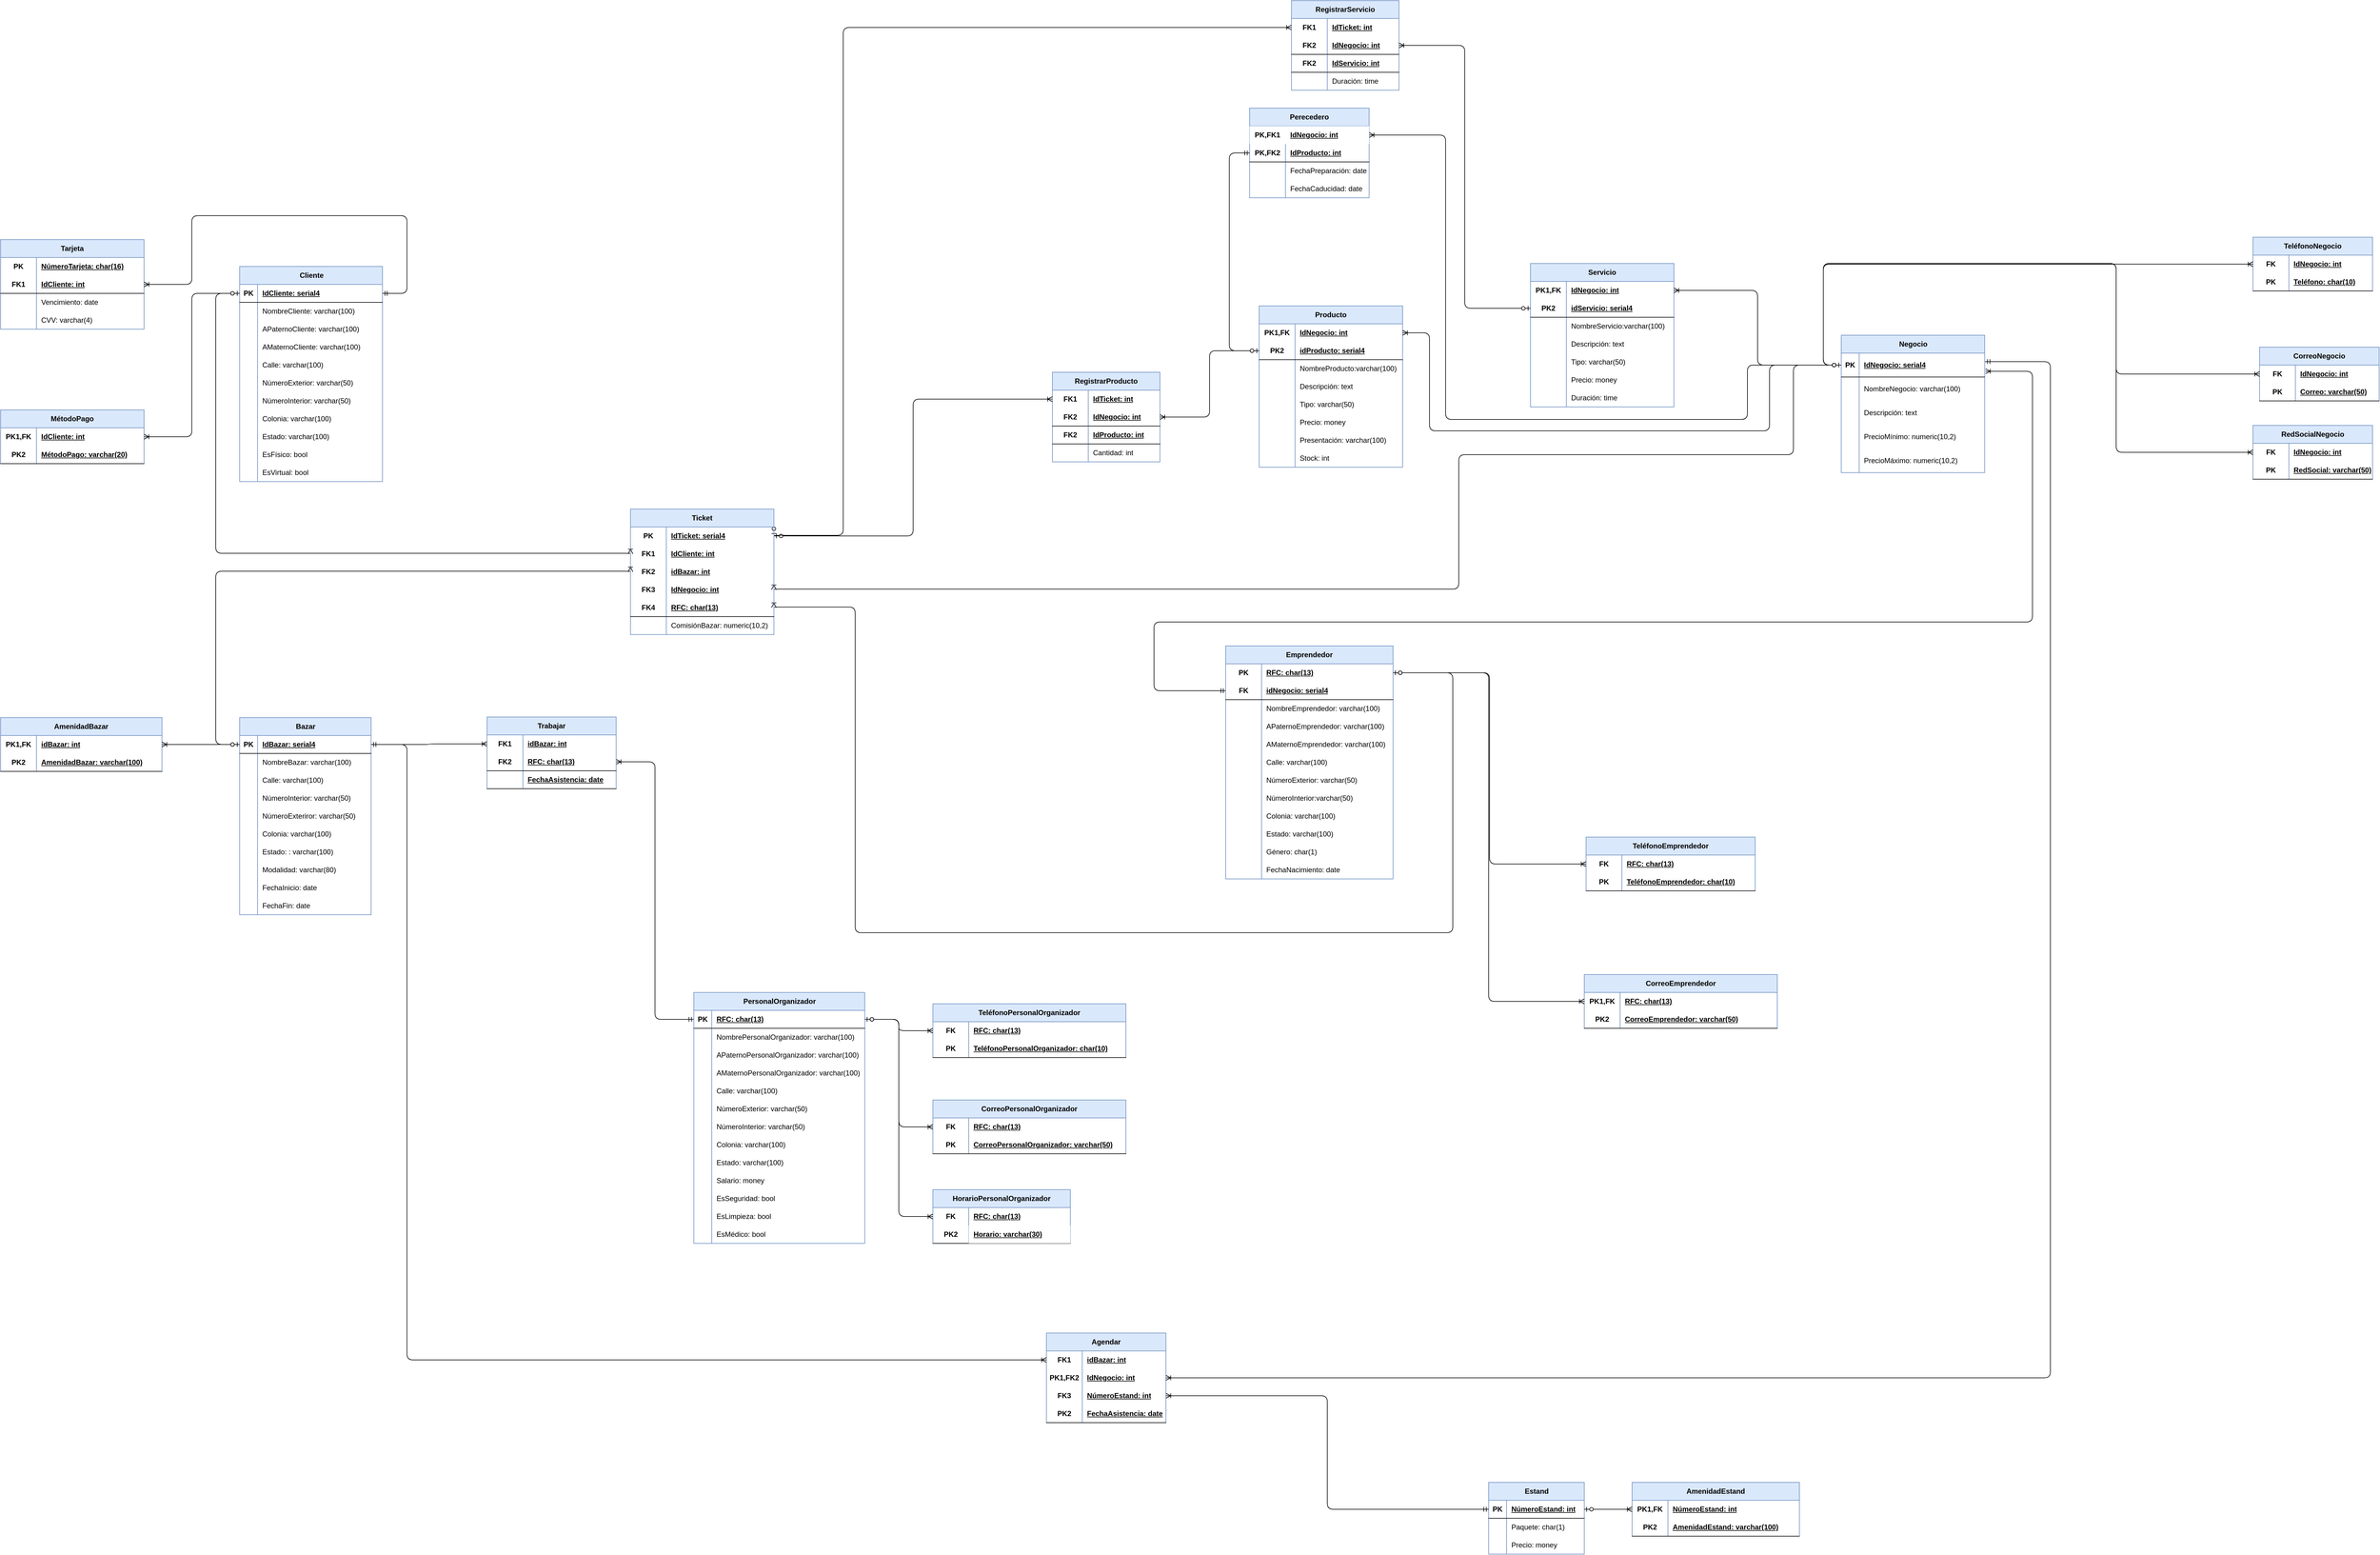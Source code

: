 <mxfile version="26.2.4">
  <diagram name="Página-1" id="XrHqdnXLgzjqC8HhnpXq">
    <mxGraphModel grid="0" page="0" gridSize="10" guides="1" tooltips="1" connect="1" arrows="1" fold="1" pageScale="1" pageWidth="827" pageHeight="1169" math="0" shadow="0">
      <root>
        <mxCell id="0" />
        <mxCell id="1" parent="0" />
        <mxCell id="KqZBCw7qDT3EIS-g3Wz3-1" value="Bazar" style="shape=table;startSize=30;container=1;collapsible=1;childLayout=tableLayout;fixedRows=1;rowLines=0;fontStyle=1;align=center;resizeLast=1;html=1;strokeColor=#6c8ebf;fillColor=#dae8fc;" vertex="1" parent="1">
          <mxGeometry x="-1200" y="-360" width="220" height="330" as="geometry">
            <mxRectangle x="220" y="140" width="70" height="30" as="alternateBounds" />
          </mxGeometry>
        </mxCell>
        <mxCell id="KqZBCw7qDT3EIS-g3Wz3-2" value="" style="shape=tableRow;horizontal=0;startSize=0;swimlaneHead=0;swimlaneBody=0;fillColor=none;collapsible=0;dropTarget=0;points=[[0,0.5],[1,0.5]];portConstraint=eastwest;top=0;left=0;right=0;bottom=1;strokeColor=#000000;" vertex="1" parent="KqZBCw7qDT3EIS-g3Wz3-1">
          <mxGeometry y="30" width="220" height="30" as="geometry" />
        </mxCell>
        <mxCell id="KqZBCw7qDT3EIS-g3Wz3-3" value="PK" style="shape=partialRectangle;connectable=0;fillColor=none;top=0;left=0;bottom=0;right=0;fontStyle=1;overflow=hidden;whiteSpace=wrap;html=1;strokeColor=#000000;" vertex="1" parent="KqZBCw7qDT3EIS-g3Wz3-2">
          <mxGeometry width="30" height="30" as="geometry">
            <mxRectangle width="30" height="30" as="alternateBounds" />
          </mxGeometry>
        </mxCell>
        <mxCell id="KqZBCw7qDT3EIS-g3Wz3-4" value="IdBazar: serial4" style="shape=partialRectangle;connectable=0;fillColor=none;top=0;left=0;bottom=0;right=0;align=left;spacingLeft=6;fontStyle=5;overflow=hidden;whiteSpace=wrap;html=1;strokeColor=#000000;" vertex="1" parent="KqZBCw7qDT3EIS-g3Wz3-2">
          <mxGeometry x="30" width="190" height="30" as="geometry">
            <mxRectangle width="190" height="30" as="alternateBounds" />
          </mxGeometry>
        </mxCell>
        <mxCell id="KqZBCw7qDT3EIS-g3Wz3-5" value="" style="shape=tableRow;horizontal=0;startSize=0;swimlaneHead=0;swimlaneBody=0;fillColor=none;collapsible=0;dropTarget=0;points=[[0,0.5],[1,0.5]];portConstraint=eastwest;top=0;left=0;right=0;bottom=0;strokeColor=#000000;" vertex="1" parent="KqZBCw7qDT3EIS-g3Wz3-1">
          <mxGeometry y="60" width="220" height="30" as="geometry" />
        </mxCell>
        <mxCell id="KqZBCw7qDT3EIS-g3Wz3-6" value="" style="shape=partialRectangle;connectable=0;fillColor=none;top=0;left=0;bottom=0;right=0;editable=1;overflow=hidden;whiteSpace=wrap;html=1;strokeColor=#000000;" vertex="1" parent="KqZBCw7qDT3EIS-g3Wz3-5">
          <mxGeometry width="30" height="30" as="geometry">
            <mxRectangle width="30" height="30" as="alternateBounds" />
          </mxGeometry>
        </mxCell>
        <mxCell id="KqZBCw7qDT3EIS-g3Wz3-7" value="NombreBazar: varchar(100)" style="shape=partialRectangle;connectable=0;fillColor=none;top=0;left=0;bottom=0;right=0;align=left;spacingLeft=6;overflow=hidden;whiteSpace=wrap;html=1;strokeColor=#000000;" vertex="1" parent="KqZBCw7qDT3EIS-g3Wz3-5">
          <mxGeometry x="30" width="190" height="30" as="geometry">
            <mxRectangle width="190" height="30" as="alternateBounds" />
          </mxGeometry>
        </mxCell>
        <mxCell id="KqZBCw7qDT3EIS-g3Wz3-8" value="" style="shape=tableRow;horizontal=0;startSize=0;swimlaneHead=0;swimlaneBody=0;fillColor=none;collapsible=0;dropTarget=0;points=[[0,0.5],[1,0.5]];portConstraint=eastwest;top=0;left=0;right=0;bottom=0;strokeColor=#000000;" vertex="1" parent="KqZBCw7qDT3EIS-g3Wz3-1">
          <mxGeometry y="90" width="220" height="30" as="geometry" />
        </mxCell>
        <mxCell id="KqZBCw7qDT3EIS-g3Wz3-9" value="" style="shape=partialRectangle;connectable=0;fillColor=none;top=0;left=0;bottom=0;right=0;editable=1;overflow=hidden;whiteSpace=wrap;html=1;strokeColor=#000000;" vertex="1" parent="KqZBCw7qDT3EIS-g3Wz3-8">
          <mxGeometry width="30" height="30" as="geometry">
            <mxRectangle width="30" height="30" as="alternateBounds" />
          </mxGeometry>
        </mxCell>
        <mxCell id="KqZBCw7qDT3EIS-g3Wz3-10" value="Calle: varchar(100)" style="shape=partialRectangle;connectable=0;fillColor=none;top=0;left=0;bottom=0;right=0;align=left;spacingLeft=6;overflow=hidden;whiteSpace=wrap;html=1;strokeColor=#000000;" vertex="1" parent="KqZBCw7qDT3EIS-g3Wz3-8">
          <mxGeometry x="30" width="190" height="30" as="geometry">
            <mxRectangle width="190" height="30" as="alternateBounds" />
          </mxGeometry>
        </mxCell>
        <mxCell id="KqZBCw7qDT3EIS-g3Wz3-11" value="" style="shape=tableRow;horizontal=0;startSize=0;swimlaneHead=0;swimlaneBody=0;fillColor=none;collapsible=0;dropTarget=0;points=[[0,0.5],[1,0.5]];portConstraint=eastwest;top=0;left=0;right=0;bottom=0;strokeColor=#000000;" vertex="1" parent="KqZBCw7qDT3EIS-g3Wz3-1">
          <mxGeometry y="120" width="220" height="30" as="geometry" />
        </mxCell>
        <mxCell id="KqZBCw7qDT3EIS-g3Wz3-12" value="" style="shape=partialRectangle;connectable=0;fillColor=none;top=0;left=0;bottom=0;right=0;editable=1;overflow=hidden;whiteSpace=wrap;html=1;strokeColor=#000000;" vertex="1" parent="KqZBCw7qDT3EIS-g3Wz3-11">
          <mxGeometry width="30" height="30" as="geometry">
            <mxRectangle width="30" height="30" as="alternateBounds" />
          </mxGeometry>
        </mxCell>
        <mxCell id="KqZBCw7qDT3EIS-g3Wz3-13" value="NúmeroInterior: varchar(50)" style="shape=partialRectangle;connectable=0;fillColor=none;top=0;left=0;bottom=0;right=0;align=left;spacingLeft=6;overflow=hidden;whiteSpace=wrap;html=1;strokeColor=#000000;" vertex="1" parent="KqZBCw7qDT3EIS-g3Wz3-11">
          <mxGeometry x="30" width="190" height="30" as="geometry">
            <mxRectangle width="190" height="30" as="alternateBounds" />
          </mxGeometry>
        </mxCell>
        <mxCell id="KqZBCw7qDT3EIS-g3Wz3-14" value="" style="shape=tableRow;horizontal=0;startSize=0;swimlaneHead=0;swimlaneBody=0;fillColor=none;collapsible=0;dropTarget=0;points=[[0,0.5],[1,0.5]];portConstraint=eastwest;top=0;left=0;right=0;bottom=0;strokeColor=#000000;" vertex="1" parent="KqZBCw7qDT3EIS-g3Wz3-1">
          <mxGeometry y="150" width="220" height="30" as="geometry" />
        </mxCell>
        <mxCell id="KqZBCw7qDT3EIS-g3Wz3-15" value="" style="shape=partialRectangle;connectable=0;fillColor=none;top=0;left=0;bottom=0;right=0;editable=1;overflow=hidden;whiteSpace=wrap;html=1;strokeColor=#000000;" vertex="1" parent="KqZBCw7qDT3EIS-g3Wz3-14">
          <mxGeometry width="30" height="30" as="geometry">
            <mxRectangle width="30" height="30" as="alternateBounds" />
          </mxGeometry>
        </mxCell>
        <mxCell id="KqZBCw7qDT3EIS-g3Wz3-16" value="NúmeroExteriror: varchar(50)" style="shape=partialRectangle;connectable=0;fillColor=none;top=0;left=0;bottom=0;right=0;align=left;spacingLeft=6;overflow=hidden;whiteSpace=wrap;html=1;strokeColor=#000000;" vertex="1" parent="KqZBCw7qDT3EIS-g3Wz3-14">
          <mxGeometry x="30" width="190" height="30" as="geometry">
            <mxRectangle width="190" height="30" as="alternateBounds" />
          </mxGeometry>
        </mxCell>
        <mxCell id="KqZBCw7qDT3EIS-g3Wz3-17" value="" style="shape=tableRow;horizontal=0;startSize=0;swimlaneHead=0;swimlaneBody=0;fillColor=none;collapsible=0;dropTarget=0;points=[[0,0.5],[1,0.5]];portConstraint=eastwest;top=0;left=0;right=0;bottom=0;strokeColor=#000000;" vertex="1" parent="KqZBCw7qDT3EIS-g3Wz3-1">
          <mxGeometry y="180" width="220" height="30" as="geometry" />
        </mxCell>
        <mxCell id="KqZBCw7qDT3EIS-g3Wz3-18" value="" style="shape=partialRectangle;connectable=0;fillColor=none;top=0;left=0;bottom=0;right=0;editable=1;overflow=hidden;whiteSpace=wrap;html=1;strokeColor=#000000;" vertex="1" parent="KqZBCw7qDT3EIS-g3Wz3-17">
          <mxGeometry width="30" height="30" as="geometry">
            <mxRectangle width="30" height="30" as="alternateBounds" />
          </mxGeometry>
        </mxCell>
        <mxCell id="KqZBCw7qDT3EIS-g3Wz3-19" value="Colonia: varchar(100)" style="shape=partialRectangle;connectable=0;fillColor=none;top=0;left=0;bottom=0;right=0;align=left;spacingLeft=6;overflow=hidden;whiteSpace=wrap;html=1;strokeColor=#000000;" vertex="1" parent="KqZBCw7qDT3EIS-g3Wz3-17">
          <mxGeometry x="30" width="190" height="30" as="geometry">
            <mxRectangle width="190" height="30" as="alternateBounds" />
          </mxGeometry>
        </mxCell>
        <mxCell id="KqZBCw7qDT3EIS-g3Wz3-20" value="" style="shape=tableRow;horizontal=0;startSize=0;swimlaneHead=0;swimlaneBody=0;fillColor=none;collapsible=0;dropTarget=0;points=[[0,0.5],[1,0.5]];portConstraint=eastwest;top=0;left=0;right=0;bottom=0;strokeColor=#000000;" vertex="1" parent="KqZBCw7qDT3EIS-g3Wz3-1">
          <mxGeometry y="210" width="220" height="30" as="geometry" />
        </mxCell>
        <mxCell id="KqZBCw7qDT3EIS-g3Wz3-21" value="" style="shape=partialRectangle;connectable=0;fillColor=none;top=0;left=0;bottom=0;right=0;editable=1;overflow=hidden;whiteSpace=wrap;html=1;strokeColor=#000000;" vertex="1" parent="KqZBCw7qDT3EIS-g3Wz3-20">
          <mxGeometry width="30" height="30" as="geometry">
            <mxRectangle width="30" height="30" as="alternateBounds" />
          </mxGeometry>
        </mxCell>
        <mxCell id="KqZBCw7qDT3EIS-g3Wz3-22" value="Estado: : varchar(100)" style="shape=partialRectangle;connectable=0;fillColor=none;top=0;left=0;bottom=0;right=0;align=left;spacingLeft=6;overflow=hidden;whiteSpace=wrap;html=1;strokeColor=#000000;" vertex="1" parent="KqZBCw7qDT3EIS-g3Wz3-20">
          <mxGeometry x="30" width="190" height="30" as="geometry">
            <mxRectangle width="190" height="30" as="alternateBounds" />
          </mxGeometry>
        </mxCell>
        <mxCell id="KqZBCw7qDT3EIS-g3Wz3-23" value="" style="shape=tableRow;horizontal=0;startSize=0;swimlaneHead=0;swimlaneBody=0;fillColor=none;collapsible=0;dropTarget=0;points=[[0,0.5],[1,0.5]];portConstraint=eastwest;top=0;left=0;right=0;bottom=0;strokeColor=#000000;" vertex="1" parent="KqZBCw7qDT3EIS-g3Wz3-1">
          <mxGeometry y="240" width="220" height="30" as="geometry" />
        </mxCell>
        <mxCell id="KqZBCw7qDT3EIS-g3Wz3-24" value="" style="shape=partialRectangle;connectable=0;fillColor=none;top=0;left=0;bottom=0;right=0;editable=1;overflow=hidden;whiteSpace=wrap;html=1;strokeColor=#000000;" vertex="1" parent="KqZBCw7qDT3EIS-g3Wz3-23">
          <mxGeometry width="30" height="30" as="geometry">
            <mxRectangle width="30" height="30" as="alternateBounds" />
          </mxGeometry>
        </mxCell>
        <mxCell id="KqZBCw7qDT3EIS-g3Wz3-25" value="Modalidad: varchar(80)" style="shape=partialRectangle;connectable=0;fillColor=none;top=0;left=0;bottom=0;right=0;align=left;spacingLeft=6;overflow=hidden;whiteSpace=wrap;html=1;strokeColor=#000000;" vertex="1" parent="KqZBCw7qDT3EIS-g3Wz3-23">
          <mxGeometry x="30" width="190" height="30" as="geometry">
            <mxRectangle width="190" height="30" as="alternateBounds" />
          </mxGeometry>
        </mxCell>
        <mxCell id="KqZBCw7qDT3EIS-g3Wz3-26" value="" style="shape=tableRow;horizontal=0;startSize=0;swimlaneHead=0;swimlaneBody=0;fillColor=none;collapsible=0;dropTarget=0;points=[[0,0.5],[1,0.5]];portConstraint=eastwest;top=0;left=0;right=0;bottom=0;strokeColor=#000000;" vertex="1" parent="KqZBCw7qDT3EIS-g3Wz3-1">
          <mxGeometry y="270" width="220" height="30" as="geometry" />
        </mxCell>
        <mxCell id="KqZBCw7qDT3EIS-g3Wz3-27" value="" style="shape=partialRectangle;connectable=0;fillColor=none;top=0;left=0;bottom=0;right=0;editable=1;overflow=hidden;whiteSpace=wrap;html=1;strokeColor=#000000;" vertex="1" parent="KqZBCw7qDT3EIS-g3Wz3-26">
          <mxGeometry width="30" height="30" as="geometry">
            <mxRectangle width="30" height="30" as="alternateBounds" />
          </mxGeometry>
        </mxCell>
        <mxCell id="KqZBCw7qDT3EIS-g3Wz3-28" value="FechaInicio: date" style="shape=partialRectangle;connectable=0;fillColor=none;top=0;left=0;bottom=0;right=0;align=left;spacingLeft=6;overflow=hidden;whiteSpace=wrap;html=1;strokeColor=#000000;" vertex="1" parent="KqZBCw7qDT3EIS-g3Wz3-26">
          <mxGeometry x="30" width="190" height="30" as="geometry">
            <mxRectangle width="190" height="30" as="alternateBounds" />
          </mxGeometry>
        </mxCell>
        <mxCell id="KqZBCw7qDT3EIS-g3Wz3-29" value="" style="shape=tableRow;horizontal=0;startSize=0;swimlaneHead=0;swimlaneBody=0;fillColor=none;collapsible=0;dropTarget=0;points=[[0,0.5],[1,0.5]];portConstraint=eastwest;top=0;left=0;right=0;bottom=0;strokeColor=#000000;" vertex="1" parent="KqZBCw7qDT3EIS-g3Wz3-1">
          <mxGeometry y="300" width="220" height="30" as="geometry" />
        </mxCell>
        <mxCell id="KqZBCw7qDT3EIS-g3Wz3-30" value="" style="shape=partialRectangle;connectable=0;fillColor=none;top=0;left=0;bottom=0;right=0;editable=1;overflow=hidden;whiteSpace=wrap;html=1;strokeColor=#000000;" vertex="1" parent="KqZBCw7qDT3EIS-g3Wz3-29">
          <mxGeometry width="30" height="30" as="geometry">
            <mxRectangle width="30" height="30" as="alternateBounds" />
          </mxGeometry>
        </mxCell>
        <mxCell id="KqZBCw7qDT3EIS-g3Wz3-31" value="FechaFin: date" style="shape=partialRectangle;connectable=0;fillColor=none;top=0;left=0;bottom=0;right=0;align=left;spacingLeft=6;overflow=hidden;whiteSpace=wrap;html=1;strokeColor=#000000;" vertex="1" parent="KqZBCw7qDT3EIS-g3Wz3-29">
          <mxGeometry x="30" width="190" height="30" as="geometry">
            <mxRectangle width="190" height="30" as="alternateBounds" />
          </mxGeometry>
        </mxCell>
        <mxCell id="KqZBCw7qDT3EIS-g3Wz3-58" value="MétodoPago" style="shape=table;startSize=30;container=1;collapsible=1;childLayout=tableLayout;fixedRows=1;rowLines=0;fontStyle=1;align=center;resizeLast=1;html=1;whiteSpace=wrap;strokeColor=#6c8ebf;fillColor=#dae8fc;" vertex="1" parent="1">
          <mxGeometry x="-1600" y="-875" width="240" height="90" as="geometry" />
        </mxCell>
        <mxCell id="KqZBCw7qDT3EIS-g3Wz3-59" value="" style="shape=tableRow;horizontal=0;startSize=0;swimlaneHead=0;swimlaneBody=0;fillColor=none;collapsible=0;dropTarget=0;points=[[0,0.5],[1,0.5]];portConstraint=eastwest;top=0;left=0;right=0;bottom=0;html=1;strokeColor=#000000;" vertex="1" parent="KqZBCw7qDT3EIS-g3Wz3-58">
          <mxGeometry y="30" width="240" height="30" as="geometry" />
        </mxCell>
        <mxCell id="KqZBCw7qDT3EIS-g3Wz3-60" value="PK1,FK" style="shape=partialRectangle;connectable=0;fillColor=none;top=0;left=0;bottom=0;right=0;fontStyle=1;overflow=hidden;html=1;whiteSpace=wrap;strokeColor=#000000;" vertex="1" parent="KqZBCw7qDT3EIS-g3Wz3-59">
          <mxGeometry width="60" height="30" as="geometry">
            <mxRectangle width="60" height="30" as="alternateBounds" />
          </mxGeometry>
        </mxCell>
        <mxCell id="KqZBCw7qDT3EIS-g3Wz3-61" value="IdCliente: int" style="shape=partialRectangle;connectable=0;fillColor=none;top=0;left=0;bottom=0;right=0;align=left;spacingLeft=6;fontStyle=5;overflow=hidden;html=1;whiteSpace=wrap;strokeColor=#000000;" vertex="1" parent="KqZBCw7qDT3EIS-g3Wz3-59">
          <mxGeometry x="60" width="180" height="30" as="geometry">
            <mxRectangle width="180" height="30" as="alternateBounds" />
          </mxGeometry>
        </mxCell>
        <mxCell id="KqZBCw7qDT3EIS-g3Wz3-62" value="" style="shape=tableRow;horizontal=0;startSize=0;swimlaneHead=0;swimlaneBody=0;fillColor=none;collapsible=0;dropTarget=0;points=[[0,0.5],[1,0.5]];portConstraint=eastwest;top=0;left=0;right=0;bottom=1;html=1;strokeColor=#000000;" vertex="1" parent="KqZBCw7qDT3EIS-g3Wz3-58">
          <mxGeometry y="60" width="240" height="30" as="geometry" />
        </mxCell>
        <mxCell id="KqZBCw7qDT3EIS-g3Wz3-63" value="PK2" style="shape=partialRectangle;connectable=0;fillColor=none;top=0;left=0;bottom=0;right=0;fontStyle=1;overflow=hidden;html=1;whiteSpace=wrap;strokeColor=#000000;" vertex="1" parent="KqZBCw7qDT3EIS-g3Wz3-62">
          <mxGeometry width="60" height="30" as="geometry">
            <mxRectangle width="60" height="30" as="alternateBounds" />
          </mxGeometry>
        </mxCell>
        <mxCell id="KqZBCw7qDT3EIS-g3Wz3-64" value="MétodoPago: varchar(20)" style="shape=partialRectangle;connectable=0;fillColor=none;top=0;left=0;bottom=0;right=0;align=left;spacingLeft=6;fontStyle=5;overflow=hidden;html=1;whiteSpace=wrap;strokeColor=#000000;" vertex="1" parent="KqZBCw7qDT3EIS-g3Wz3-62">
          <mxGeometry x="60" width="180" height="30" as="geometry">
            <mxRectangle width="180" height="30" as="alternateBounds" />
          </mxGeometry>
        </mxCell>
        <mxCell id="KqZBCw7qDT3EIS-g3Wz3-71" value="Negocio" style="shape=table;startSize=30;container=1;collapsible=1;childLayout=tableLayout;fixedRows=1;rowLines=0;fontStyle=1;align=center;resizeLast=1;html=1;strokeColor=#6c8ebf;fillColor=#dae8fc;" vertex="1" parent="1">
          <mxGeometry x="1480" y="-1000" width="240" height="230" as="geometry" />
        </mxCell>
        <mxCell id="KqZBCw7qDT3EIS-g3Wz3-72" value="" style="shape=tableRow;horizontal=0;startSize=0;swimlaneHead=0;swimlaneBody=0;fillColor=none;collapsible=0;dropTarget=0;points=[[0,0.5],[1,0.5]];portConstraint=eastwest;top=0;left=0;right=0;bottom=1;strokeColor=#000000;" vertex="1" parent="KqZBCw7qDT3EIS-g3Wz3-71">
          <mxGeometry y="30" width="240" height="40" as="geometry" />
        </mxCell>
        <mxCell id="KqZBCw7qDT3EIS-g3Wz3-73" value="PK" style="shape=partialRectangle;connectable=0;fillColor=none;top=0;left=0;bottom=0;right=0;fontStyle=1;overflow=hidden;whiteSpace=wrap;html=1;strokeColor=#000000;" vertex="1" parent="KqZBCw7qDT3EIS-g3Wz3-72">
          <mxGeometry width="30" height="40" as="geometry">
            <mxRectangle width="30" height="40" as="alternateBounds" />
          </mxGeometry>
        </mxCell>
        <mxCell id="KqZBCw7qDT3EIS-g3Wz3-74" value="IdNegocio: serial4" style="shape=partialRectangle;connectable=0;fillColor=none;top=0;left=0;bottom=0;right=0;align=left;spacingLeft=6;fontStyle=5;overflow=hidden;whiteSpace=wrap;html=1;strokeColor=#000000;" vertex="1" parent="KqZBCw7qDT3EIS-g3Wz3-72">
          <mxGeometry x="30" width="210" height="40" as="geometry">
            <mxRectangle width="210" height="40" as="alternateBounds" />
          </mxGeometry>
        </mxCell>
        <mxCell id="KqZBCw7qDT3EIS-g3Wz3-75" value="" style="shape=tableRow;horizontal=0;startSize=0;swimlaneHead=0;swimlaneBody=0;fillColor=none;collapsible=0;dropTarget=0;points=[[0,0.5],[1,0.5]];portConstraint=eastwest;top=0;left=0;right=0;bottom=0;strokeColor=#000000;" vertex="1" parent="KqZBCw7qDT3EIS-g3Wz3-71">
          <mxGeometry y="70" width="240" height="40" as="geometry" />
        </mxCell>
        <mxCell id="KqZBCw7qDT3EIS-g3Wz3-76" value="" style="shape=partialRectangle;connectable=0;fillColor=none;top=0;left=0;bottom=0;right=0;editable=1;overflow=hidden;whiteSpace=wrap;html=1;strokeColor=#000000;" vertex="1" parent="KqZBCw7qDT3EIS-g3Wz3-75">
          <mxGeometry width="30" height="40" as="geometry">
            <mxRectangle width="30" height="40" as="alternateBounds" />
          </mxGeometry>
        </mxCell>
        <mxCell id="KqZBCw7qDT3EIS-g3Wz3-77" value="NombreNegocio: varchar(100)" style="shape=partialRectangle;connectable=0;fillColor=none;top=0;left=0;bottom=0;right=0;align=left;spacingLeft=6;overflow=hidden;whiteSpace=wrap;html=1;strokeColor=#000000;" vertex="1" parent="KqZBCw7qDT3EIS-g3Wz3-75">
          <mxGeometry x="30" width="210" height="40" as="geometry">
            <mxRectangle width="210" height="40" as="alternateBounds" />
          </mxGeometry>
        </mxCell>
        <mxCell id="KqZBCw7qDT3EIS-g3Wz3-78" value="" style="shape=tableRow;horizontal=0;startSize=0;swimlaneHead=0;swimlaneBody=0;fillColor=none;collapsible=0;dropTarget=0;points=[[0,0.5],[1,0.5]];portConstraint=eastwest;top=0;left=0;right=0;bottom=0;strokeColor=#000000;" vertex="1" parent="KqZBCw7qDT3EIS-g3Wz3-71">
          <mxGeometry y="110" width="240" height="40" as="geometry" />
        </mxCell>
        <mxCell id="KqZBCw7qDT3EIS-g3Wz3-79" value="" style="shape=partialRectangle;connectable=0;fillColor=none;top=0;left=0;bottom=0;right=0;editable=1;overflow=hidden;whiteSpace=wrap;html=1;strokeColor=#000000;" vertex="1" parent="KqZBCw7qDT3EIS-g3Wz3-78">
          <mxGeometry width="30" height="40" as="geometry">
            <mxRectangle width="30" height="40" as="alternateBounds" />
          </mxGeometry>
        </mxCell>
        <mxCell id="KqZBCw7qDT3EIS-g3Wz3-80" value="Descripción: text" style="shape=partialRectangle;connectable=0;fillColor=none;top=0;left=0;bottom=0;right=0;align=left;spacingLeft=6;overflow=hidden;whiteSpace=wrap;html=1;strokeColor=#000000;" vertex="1" parent="KqZBCw7qDT3EIS-g3Wz3-78">
          <mxGeometry x="30" width="210" height="40" as="geometry">
            <mxRectangle width="210" height="40" as="alternateBounds" />
          </mxGeometry>
        </mxCell>
        <mxCell id="KqZBCw7qDT3EIS-g3Wz3-81" value="" style="shape=tableRow;horizontal=0;startSize=0;swimlaneHead=0;swimlaneBody=0;fillColor=none;collapsible=0;dropTarget=0;points=[[0,0.5],[1,0.5]];portConstraint=eastwest;top=0;left=0;right=0;bottom=0;strokeColor=#000000;" vertex="1" parent="KqZBCw7qDT3EIS-g3Wz3-71">
          <mxGeometry y="150" width="240" height="40" as="geometry" />
        </mxCell>
        <mxCell id="KqZBCw7qDT3EIS-g3Wz3-82" value="" style="shape=partialRectangle;connectable=0;fillColor=none;top=0;left=0;bottom=0;right=0;editable=1;overflow=hidden;whiteSpace=wrap;html=1;strokeColor=#000000;" vertex="1" parent="KqZBCw7qDT3EIS-g3Wz3-81">
          <mxGeometry width="30" height="40" as="geometry">
            <mxRectangle width="30" height="40" as="alternateBounds" />
          </mxGeometry>
        </mxCell>
        <mxCell id="KqZBCw7qDT3EIS-g3Wz3-83" value="PrecioMínimo: numeric(10,2)" style="shape=partialRectangle;connectable=0;fillColor=none;top=0;left=0;bottom=0;right=0;align=left;spacingLeft=6;overflow=hidden;whiteSpace=wrap;html=1;strokeColor=#000000;" vertex="1" parent="KqZBCw7qDT3EIS-g3Wz3-81">
          <mxGeometry x="30" width="210" height="40" as="geometry">
            <mxRectangle width="210" height="40" as="alternateBounds" />
          </mxGeometry>
        </mxCell>
        <mxCell id="KqZBCw7qDT3EIS-g3Wz3-84" value="" style="shape=tableRow;horizontal=0;startSize=0;swimlaneHead=0;swimlaneBody=0;fillColor=none;collapsible=0;dropTarget=0;points=[[0,0.5],[1,0.5]];portConstraint=eastwest;top=0;left=0;right=0;bottom=0;strokeColor=#000000;" vertex="1" parent="KqZBCw7qDT3EIS-g3Wz3-71">
          <mxGeometry y="190" width="240" height="40" as="geometry" />
        </mxCell>
        <mxCell id="KqZBCw7qDT3EIS-g3Wz3-85" value="" style="shape=partialRectangle;connectable=0;fillColor=none;top=0;left=0;bottom=0;right=0;editable=1;overflow=hidden;whiteSpace=wrap;html=1;strokeColor=#000000;" vertex="1" parent="KqZBCw7qDT3EIS-g3Wz3-84">
          <mxGeometry width="30" height="40" as="geometry">
            <mxRectangle width="30" height="40" as="alternateBounds" />
          </mxGeometry>
        </mxCell>
        <mxCell id="KqZBCw7qDT3EIS-g3Wz3-86" value="PrecioMáximo: numeric(10,2)" style="shape=partialRectangle;connectable=0;fillColor=none;top=0;left=0;bottom=0;right=0;align=left;spacingLeft=6;overflow=hidden;whiteSpace=wrap;html=1;strokeColor=#000000;" vertex="1" parent="KqZBCw7qDT3EIS-g3Wz3-84">
          <mxGeometry x="30" width="210" height="40" as="geometry">
            <mxRectangle width="210" height="40" as="alternateBounds" />
          </mxGeometry>
        </mxCell>
        <mxCell id="KqZBCw7qDT3EIS-g3Wz3-87" value="TeléfonoNegocio" style="shape=table;startSize=30;container=1;collapsible=1;childLayout=tableLayout;fixedRows=1;rowLines=0;fontStyle=1;align=center;resizeLast=1;html=1;whiteSpace=wrap;strokeColor=#6c8ebf;fillColor=#dae8fc;" vertex="1" parent="1">
          <mxGeometry x="2169" y="-1164" width="200" height="90" as="geometry" />
        </mxCell>
        <mxCell id="KqZBCw7qDT3EIS-g3Wz3-88" value="" style="shape=tableRow;horizontal=0;startSize=0;swimlaneHead=0;swimlaneBody=0;fillColor=none;collapsible=0;dropTarget=0;points=[[0,0.5],[1,0.5]];portConstraint=eastwest;top=0;left=0;right=0;bottom=0;html=1;strokeColor=#000000;" vertex="1" parent="KqZBCw7qDT3EIS-g3Wz3-87">
          <mxGeometry y="30" width="200" height="30" as="geometry" />
        </mxCell>
        <mxCell id="KqZBCw7qDT3EIS-g3Wz3-89" value="FK" style="shape=partialRectangle;connectable=0;fillColor=none;top=0;left=0;bottom=0;right=0;fontStyle=1;overflow=hidden;html=1;whiteSpace=wrap;strokeColor=#000000;" vertex="1" parent="KqZBCw7qDT3EIS-g3Wz3-88">
          <mxGeometry width="60" height="30" as="geometry">
            <mxRectangle width="60" height="30" as="alternateBounds" />
          </mxGeometry>
        </mxCell>
        <mxCell id="KqZBCw7qDT3EIS-g3Wz3-90" value="IdNegocio: int" style="shape=partialRectangle;connectable=0;fillColor=none;top=0;left=0;bottom=0;right=0;align=left;spacingLeft=6;fontStyle=5;overflow=hidden;html=1;whiteSpace=wrap;strokeColor=#000000;" vertex="1" parent="KqZBCw7qDT3EIS-g3Wz3-88">
          <mxGeometry x="60" width="140" height="30" as="geometry">
            <mxRectangle width="140" height="30" as="alternateBounds" />
          </mxGeometry>
        </mxCell>
        <mxCell id="KqZBCw7qDT3EIS-g3Wz3-91" value="" style="shape=tableRow;horizontal=0;startSize=0;swimlaneHead=0;swimlaneBody=0;fillColor=none;collapsible=0;dropTarget=0;points=[[0,0.5],[1,0.5]];portConstraint=eastwest;top=0;left=0;right=0;bottom=1;html=1;strokeColor=#000000;" vertex="1" parent="KqZBCw7qDT3EIS-g3Wz3-87">
          <mxGeometry y="60" width="200" height="30" as="geometry" />
        </mxCell>
        <mxCell id="KqZBCw7qDT3EIS-g3Wz3-92" value="PK" style="shape=partialRectangle;connectable=0;fillColor=none;top=0;left=0;bottom=0;right=0;fontStyle=1;overflow=hidden;html=1;whiteSpace=wrap;strokeColor=#000000;" vertex="1" parent="KqZBCw7qDT3EIS-g3Wz3-91">
          <mxGeometry width="60" height="30" as="geometry">
            <mxRectangle width="60" height="30" as="alternateBounds" />
          </mxGeometry>
        </mxCell>
        <mxCell id="KqZBCw7qDT3EIS-g3Wz3-93" value="Teléfono: char(10)" style="shape=partialRectangle;connectable=0;fillColor=none;top=0;left=0;bottom=0;right=0;align=left;spacingLeft=6;fontStyle=5;overflow=hidden;html=1;whiteSpace=wrap;strokeColor=#000000;" vertex="1" parent="KqZBCw7qDT3EIS-g3Wz3-91">
          <mxGeometry x="60" width="140" height="30" as="geometry">
            <mxRectangle width="140" height="30" as="alternateBounds" />
          </mxGeometry>
        </mxCell>
        <mxCell id="KqZBCw7qDT3EIS-g3Wz3-94" value="CorreoNegocio" style="shape=table;startSize=30;container=1;collapsible=1;childLayout=tableLayout;fixedRows=1;rowLines=0;fontStyle=1;align=center;resizeLast=1;html=1;whiteSpace=wrap;strokeColor=#6c8ebf;fillColor=#dae8fc;" vertex="1" parent="1">
          <mxGeometry x="2180" y="-980" width="200" height="90" as="geometry" />
        </mxCell>
        <mxCell id="KqZBCw7qDT3EIS-g3Wz3-95" value="" style="shape=tableRow;horizontal=0;startSize=0;swimlaneHead=0;swimlaneBody=0;fillColor=none;collapsible=0;dropTarget=0;points=[[0,0.5],[1,0.5]];portConstraint=eastwest;top=0;left=0;right=0;bottom=0;html=1;strokeColor=#000000;" vertex="1" parent="KqZBCw7qDT3EIS-g3Wz3-94">
          <mxGeometry y="30" width="200" height="30" as="geometry" />
        </mxCell>
        <mxCell id="KqZBCw7qDT3EIS-g3Wz3-96" value="FK" style="shape=partialRectangle;connectable=0;fillColor=none;top=0;left=0;bottom=0;right=0;fontStyle=1;overflow=hidden;html=1;whiteSpace=wrap;strokeColor=#000000;" vertex="1" parent="KqZBCw7qDT3EIS-g3Wz3-95">
          <mxGeometry width="60" height="30" as="geometry">
            <mxRectangle width="60" height="30" as="alternateBounds" />
          </mxGeometry>
        </mxCell>
        <mxCell id="KqZBCw7qDT3EIS-g3Wz3-97" value="IdNegocio: int" style="shape=partialRectangle;connectable=0;fillColor=none;top=0;left=0;bottom=0;right=0;align=left;spacingLeft=6;fontStyle=5;overflow=hidden;html=1;whiteSpace=wrap;strokeColor=#000000;" vertex="1" parent="KqZBCw7qDT3EIS-g3Wz3-95">
          <mxGeometry x="60" width="140" height="30" as="geometry">
            <mxRectangle width="140" height="30" as="alternateBounds" />
          </mxGeometry>
        </mxCell>
        <mxCell id="KqZBCw7qDT3EIS-g3Wz3-98" value="" style="shape=tableRow;horizontal=0;startSize=0;swimlaneHead=0;swimlaneBody=0;fillColor=none;collapsible=0;dropTarget=0;points=[[0,0.5],[1,0.5]];portConstraint=eastwest;top=0;left=0;right=0;bottom=1;html=1;strokeColor=#000000;" vertex="1" parent="KqZBCw7qDT3EIS-g3Wz3-94">
          <mxGeometry y="60" width="200" height="30" as="geometry" />
        </mxCell>
        <mxCell id="KqZBCw7qDT3EIS-g3Wz3-99" value="PK" style="shape=partialRectangle;connectable=0;fillColor=none;top=0;left=0;bottom=0;right=0;fontStyle=1;overflow=hidden;html=1;whiteSpace=wrap;strokeColor=#000000;" vertex="1" parent="KqZBCw7qDT3EIS-g3Wz3-98">
          <mxGeometry width="60" height="30" as="geometry">
            <mxRectangle width="60" height="30" as="alternateBounds" />
          </mxGeometry>
        </mxCell>
        <mxCell id="KqZBCw7qDT3EIS-g3Wz3-100" value="Correo: varchar(50)" style="shape=partialRectangle;connectable=0;fillColor=none;top=0;left=0;bottom=0;right=0;align=left;spacingLeft=6;fontStyle=5;overflow=hidden;html=1;whiteSpace=wrap;strokeColor=#000000;" vertex="1" parent="KqZBCw7qDT3EIS-g3Wz3-98">
          <mxGeometry x="60" width="140" height="30" as="geometry">
            <mxRectangle width="140" height="30" as="alternateBounds" />
          </mxGeometry>
        </mxCell>
        <mxCell id="KqZBCw7qDT3EIS-g3Wz3-101" value="RedSocialNegocio" style="shape=table;startSize=30;container=1;collapsible=1;childLayout=tableLayout;fixedRows=1;rowLines=0;fontStyle=1;align=center;resizeLast=1;html=1;whiteSpace=wrap;strokeColor=#6c8ebf;fillColor=#dae8fc;" vertex="1" parent="1">
          <mxGeometry x="2169" y="-849" width="200" height="90" as="geometry" />
        </mxCell>
        <mxCell id="KqZBCw7qDT3EIS-g3Wz3-102" value="" style="shape=tableRow;horizontal=0;startSize=0;swimlaneHead=0;swimlaneBody=0;fillColor=none;collapsible=0;dropTarget=0;points=[[0,0.5],[1,0.5]];portConstraint=eastwest;top=0;left=0;right=0;bottom=0;html=1;strokeColor=#000000;" vertex="1" parent="KqZBCw7qDT3EIS-g3Wz3-101">
          <mxGeometry y="30" width="200" height="30" as="geometry" />
        </mxCell>
        <mxCell id="KqZBCw7qDT3EIS-g3Wz3-103" value="FK" style="shape=partialRectangle;connectable=0;fillColor=none;top=0;left=0;bottom=0;right=0;fontStyle=1;overflow=hidden;html=1;whiteSpace=wrap;strokeColor=#000000;" vertex="1" parent="KqZBCw7qDT3EIS-g3Wz3-102">
          <mxGeometry width="60" height="30" as="geometry">
            <mxRectangle width="60" height="30" as="alternateBounds" />
          </mxGeometry>
        </mxCell>
        <mxCell id="KqZBCw7qDT3EIS-g3Wz3-104" value="IdNegocio: int" style="shape=partialRectangle;connectable=0;fillColor=none;top=0;left=0;bottom=0;right=0;align=left;spacingLeft=6;fontStyle=5;overflow=hidden;html=1;whiteSpace=wrap;strokeColor=#000000;" vertex="1" parent="KqZBCw7qDT3EIS-g3Wz3-102">
          <mxGeometry x="60" width="140" height="30" as="geometry">
            <mxRectangle width="140" height="30" as="alternateBounds" />
          </mxGeometry>
        </mxCell>
        <mxCell id="KqZBCw7qDT3EIS-g3Wz3-105" value="" style="shape=tableRow;horizontal=0;startSize=0;swimlaneHead=0;swimlaneBody=0;fillColor=none;collapsible=0;dropTarget=0;points=[[0,0.5],[1,0.5]];portConstraint=eastwest;top=0;left=0;right=0;bottom=1;html=1;strokeColor=#000000;" vertex="1" parent="KqZBCw7qDT3EIS-g3Wz3-101">
          <mxGeometry y="60" width="200" height="30" as="geometry" />
        </mxCell>
        <mxCell id="KqZBCw7qDT3EIS-g3Wz3-106" value="PK" style="shape=partialRectangle;connectable=0;fillColor=none;top=0;left=0;bottom=0;right=0;fontStyle=1;overflow=hidden;html=1;whiteSpace=wrap;strokeColor=#000000;" vertex="1" parent="KqZBCw7qDT3EIS-g3Wz3-105">
          <mxGeometry width="60" height="30" as="geometry">
            <mxRectangle width="60" height="30" as="alternateBounds" />
          </mxGeometry>
        </mxCell>
        <mxCell id="KqZBCw7qDT3EIS-g3Wz3-107" value="&lt;span style=&quot;text-align: center;&quot;&gt;RedSocial&lt;/span&gt;: varchar(50)" style="shape=partialRectangle;connectable=0;fillColor=none;top=0;left=0;bottom=0;right=0;align=left;spacingLeft=6;fontStyle=5;overflow=hidden;html=1;whiteSpace=wrap;strokeColor=#000000;" vertex="1" parent="KqZBCw7qDT3EIS-g3Wz3-105">
          <mxGeometry x="60" width="140" height="30" as="geometry">
            <mxRectangle width="140" height="30" as="alternateBounds" />
          </mxGeometry>
        </mxCell>
        <mxCell id="KqZBCw7qDT3EIS-g3Wz3-108" value="Estand" style="shape=table;startSize=30;container=1;collapsible=1;childLayout=tableLayout;fixedRows=1;rowLines=0;fontStyle=1;align=center;resizeLast=1;html=1;strokeColor=#6c8ebf;fillColor=#dae8fc;" vertex="1" parent="1">
          <mxGeometry x="890" y="920" width="160" height="120" as="geometry" />
        </mxCell>
        <mxCell id="KqZBCw7qDT3EIS-g3Wz3-109" value="" style="shape=tableRow;horizontal=0;startSize=0;swimlaneHead=0;swimlaneBody=0;fillColor=none;collapsible=0;dropTarget=0;points=[[0,0.5],[1,0.5]];portConstraint=eastwest;top=0;left=0;right=0;bottom=1;strokeColor=#000000;" vertex="1" parent="KqZBCw7qDT3EIS-g3Wz3-108">
          <mxGeometry y="30" width="160" height="30" as="geometry" />
        </mxCell>
        <mxCell id="KqZBCw7qDT3EIS-g3Wz3-110" value="PK" style="shape=partialRectangle;connectable=0;fillColor=none;top=0;left=0;bottom=0;right=0;fontStyle=1;overflow=hidden;whiteSpace=wrap;html=1;strokeColor=#000000;" vertex="1" parent="KqZBCw7qDT3EIS-g3Wz3-109">
          <mxGeometry width="30" height="30" as="geometry">
            <mxRectangle width="30" height="30" as="alternateBounds" />
          </mxGeometry>
        </mxCell>
        <mxCell id="KqZBCw7qDT3EIS-g3Wz3-111" value="NúmeroEstand: int" style="shape=partialRectangle;connectable=0;fillColor=none;top=0;left=0;bottom=0;right=0;align=left;spacingLeft=6;fontStyle=5;overflow=hidden;whiteSpace=wrap;html=1;strokeColor=#000000;" vertex="1" parent="KqZBCw7qDT3EIS-g3Wz3-109">
          <mxGeometry x="30" width="130" height="30" as="geometry">
            <mxRectangle width="130" height="30" as="alternateBounds" />
          </mxGeometry>
        </mxCell>
        <mxCell id="KqZBCw7qDT3EIS-g3Wz3-112" value="" style="shape=tableRow;horizontal=0;startSize=0;swimlaneHead=0;swimlaneBody=0;fillColor=none;collapsible=0;dropTarget=0;points=[[0,0.5],[1,0.5]];portConstraint=eastwest;top=0;left=0;right=0;bottom=0;strokeColor=#000000;" vertex="1" parent="KqZBCw7qDT3EIS-g3Wz3-108">
          <mxGeometry y="60" width="160" height="30" as="geometry" />
        </mxCell>
        <mxCell id="KqZBCw7qDT3EIS-g3Wz3-113" value="" style="shape=partialRectangle;connectable=0;fillColor=none;top=0;left=0;bottom=0;right=0;editable=1;overflow=hidden;whiteSpace=wrap;html=1;strokeColor=#000000;" vertex="1" parent="KqZBCw7qDT3EIS-g3Wz3-112">
          <mxGeometry width="30" height="30" as="geometry">
            <mxRectangle width="30" height="30" as="alternateBounds" />
          </mxGeometry>
        </mxCell>
        <mxCell id="KqZBCw7qDT3EIS-g3Wz3-114" value="Paquete: char(1)" style="shape=partialRectangle;connectable=0;fillColor=none;top=0;left=0;bottom=0;right=0;align=left;spacingLeft=6;overflow=hidden;whiteSpace=wrap;html=1;strokeColor=#000000;" vertex="1" parent="KqZBCw7qDT3EIS-g3Wz3-112">
          <mxGeometry x="30" width="130" height="30" as="geometry">
            <mxRectangle width="130" height="30" as="alternateBounds" />
          </mxGeometry>
        </mxCell>
        <mxCell id="KqZBCw7qDT3EIS-g3Wz3-115" value="" style="shape=tableRow;horizontal=0;startSize=0;swimlaneHead=0;swimlaneBody=0;fillColor=none;collapsible=0;dropTarget=0;points=[[0,0.5],[1,0.5]];portConstraint=eastwest;top=0;left=0;right=0;bottom=0;strokeColor=#000000;" vertex="1" parent="KqZBCw7qDT3EIS-g3Wz3-108">
          <mxGeometry y="90" width="160" height="30" as="geometry" />
        </mxCell>
        <mxCell id="KqZBCw7qDT3EIS-g3Wz3-116" value="" style="shape=partialRectangle;connectable=0;fillColor=none;top=0;left=0;bottom=0;right=0;editable=1;overflow=hidden;whiteSpace=wrap;html=1;strokeColor=#000000;" vertex="1" parent="KqZBCw7qDT3EIS-g3Wz3-115">
          <mxGeometry width="30" height="30" as="geometry">
            <mxRectangle width="30" height="30" as="alternateBounds" />
          </mxGeometry>
        </mxCell>
        <mxCell id="KqZBCw7qDT3EIS-g3Wz3-117" value="Precio: money" style="shape=partialRectangle;connectable=0;fillColor=none;top=0;left=0;bottom=0;right=0;align=left;spacingLeft=6;overflow=hidden;whiteSpace=wrap;html=1;strokeColor=#000000;" vertex="1" parent="KqZBCw7qDT3EIS-g3Wz3-115">
          <mxGeometry x="30" width="130" height="30" as="geometry">
            <mxRectangle width="130" height="30" as="alternateBounds" />
          </mxGeometry>
        </mxCell>
        <mxCell id="KqZBCw7qDT3EIS-g3Wz3-121" value="AmenidadEstand" style="shape=table;startSize=30;container=1;collapsible=1;childLayout=tableLayout;fixedRows=1;rowLines=0;fontStyle=1;align=center;resizeLast=1;html=1;whiteSpace=wrap;strokeColor=#6c8ebf;fillColor=#dae8fc;" vertex="1" parent="1">
          <mxGeometry x="1130" y="920" width="280" height="90" as="geometry" />
        </mxCell>
        <mxCell id="KqZBCw7qDT3EIS-g3Wz3-122" value="" style="shape=tableRow;horizontal=0;startSize=0;swimlaneHead=0;swimlaneBody=0;fillColor=none;collapsible=0;dropTarget=0;points=[[0,0.5],[1,0.5]];portConstraint=eastwest;top=0;left=0;right=0;bottom=0;html=1;strokeColor=#000000;" vertex="1" parent="KqZBCw7qDT3EIS-g3Wz3-121">
          <mxGeometry y="30" width="280" height="30" as="geometry" />
        </mxCell>
        <mxCell id="KqZBCw7qDT3EIS-g3Wz3-123" value="PK1,FK" style="shape=partialRectangle;connectable=0;fillColor=none;top=0;left=0;bottom=0;right=0;fontStyle=1;overflow=hidden;html=1;whiteSpace=wrap;strokeColor=#000000;" vertex="1" parent="KqZBCw7qDT3EIS-g3Wz3-122">
          <mxGeometry width="60" height="30" as="geometry">
            <mxRectangle width="60" height="30" as="alternateBounds" />
          </mxGeometry>
        </mxCell>
        <mxCell id="KqZBCw7qDT3EIS-g3Wz3-124" value="NúmeroEstand: int" style="shape=partialRectangle;connectable=0;fillColor=none;top=0;left=0;bottom=0;right=0;align=left;spacingLeft=6;fontStyle=5;overflow=hidden;html=1;whiteSpace=wrap;strokeColor=#000000;" vertex="1" parent="KqZBCw7qDT3EIS-g3Wz3-122">
          <mxGeometry x="60" width="220" height="30" as="geometry">
            <mxRectangle width="220" height="30" as="alternateBounds" />
          </mxGeometry>
        </mxCell>
        <mxCell id="KqZBCw7qDT3EIS-g3Wz3-125" value="" style="shape=tableRow;horizontal=0;startSize=0;swimlaneHead=0;swimlaneBody=0;fillColor=none;collapsible=0;dropTarget=0;points=[[0,0.5],[1,0.5]];portConstraint=eastwest;top=0;left=0;right=0;bottom=1;html=1;strokeColor=#000000;" vertex="1" parent="KqZBCw7qDT3EIS-g3Wz3-121">
          <mxGeometry y="60" width="280" height="30" as="geometry" />
        </mxCell>
        <mxCell id="KqZBCw7qDT3EIS-g3Wz3-126" value="PK2" style="shape=partialRectangle;connectable=0;fillColor=none;top=0;left=0;bottom=0;right=0;fontStyle=1;overflow=hidden;html=1;whiteSpace=wrap;strokeColor=#000000;" vertex="1" parent="KqZBCw7qDT3EIS-g3Wz3-125">
          <mxGeometry width="60" height="30" as="geometry">
            <mxRectangle width="60" height="30" as="alternateBounds" />
          </mxGeometry>
        </mxCell>
        <mxCell id="KqZBCw7qDT3EIS-g3Wz3-127" value="AmenidadEstand: varchar(100)" style="shape=partialRectangle;connectable=0;fillColor=none;top=0;left=0;bottom=0;right=0;align=left;spacingLeft=6;fontStyle=5;overflow=hidden;html=1;whiteSpace=wrap;strokeColor=#000000;" vertex="1" parent="KqZBCw7qDT3EIS-g3Wz3-125">
          <mxGeometry x="60" width="220" height="30" as="geometry">
            <mxRectangle width="220" height="30" as="alternateBounds" />
          </mxGeometry>
        </mxCell>
        <mxCell id="KqZBCw7qDT3EIS-g3Wz3-177" value="HorarioPersonalOrganizador" style="shape=table;startSize=30;container=1;collapsible=1;childLayout=tableLayout;fixedRows=1;rowLines=0;fontStyle=1;align=center;resizeLast=1;html=1;whiteSpace=wrap;strokeColor=#6c8ebf;fillColor=#dae8fc;" vertex="1" parent="1">
          <mxGeometry x="-40" y="430" width="230" height="90" as="geometry" />
        </mxCell>
        <mxCell id="KqZBCw7qDT3EIS-g3Wz3-178" value="" style="shape=tableRow;horizontal=0;startSize=0;swimlaneHead=0;swimlaneBody=0;fillColor=none;collapsible=0;dropTarget=0;points=[[0,0.5],[1,0.5]];portConstraint=eastwest;top=0;left=0;right=0;bottom=0;html=1;strokeColor=#000000;" vertex="1" parent="KqZBCw7qDT3EIS-g3Wz3-177">
          <mxGeometry y="30" width="230" height="30" as="geometry" />
        </mxCell>
        <mxCell id="KqZBCw7qDT3EIS-g3Wz3-179" value="FK" style="shape=partialRectangle;connectable=0;fillColor=none;top=0;left=0;bottom=0;right=0;fontStyle=1;overflow=hidden;html=1;whiteSpace=wrap;strokeColor=#000000;" vertex="1" parent="KqZBCw7qDT3EIS-g3Wz3-178">
          <mxGeometry width="60" height="30" as="geometry">
            <mxRectangle width="60" height="30" as="alternateBounds" />
          </mxGeometry>
        </mxCell>
        <mxCell id="KqZBCw7qDT3EIS-g3Wz3-180" value="RFC: char(13)" style="shape=partialRectangle;connectable=0;fillColor=none;top=0;left=0;bottom=0;right=0;align=left;spacingLeft=6;fontStyle=5;overflow=hidden;html=1;whiteSpace=wrap;strokeColor=#000000;" vertex="1" parent="KqZBCw7qDT3EIS-g3Wz3-178">
          <mxGeometry x="60" width="170" height="30" as="geometry">
            <mxRectangle width="170" height="30" as="alternateBounds" />
          </mxGeometry>
        </mxCell>
        <mxCell id="KqZBCw7qDT3EIS-g3Wz3-181" value="" style="shape=tableRow;horizontal=0;startSize=0;swimlaneHead=0;swimlaneBody=0;fillColor=none;collapsible=0;dropTarget=0;points=[[0,0.5],[1,0.5]];portConstraint=eastwest;top=0;left=0;right=0;bottom=1;html=1;strokeColor=#000000;" vertex="1" parent="KqZBCw7qDT3EIS-g3Wz3-177">
          <mxGeometry y="60" width="230" height="30" as="geometry" />
        </mxCell>
        <mxCell id="KqZBCw7qDT3EIS-g3Wz3-182" value="PK2" style="shape=partialRectangle;connectable=0;fillColor=none;top=0;left=0;bottom=0;right=0;fontStyle=1;overflow=hidden;html=1;whiteSpace=wrap;strokeColor=#000000;" vertex="1" parent="KqZBCw7qDT3EIS-g3Wz3-181">
          <mxGeometry width="60" height="30" as="geometry">
            <mxRectangle width="60" height="30" as="alternateBounds" />
          </mxGeometry>
        </mxCell>
        <mxCell id="KqZBCw7qDT3EIS-g3Wz3-183" value="Horario: varchar(30)" style="shape=partialRectangle;connectable=0;top=0;left=0;bottom=0;right=0;align=left;spacingLeft=6;fontStyle=5;overflow=hidden;html=1;whiteSpace=wrap;" vertex="1" parent="KqZBCw7qDT3EIS-g3Wz3-181">
          <mxGeometry x="60" width="170" height="30" as="geometry">
            <mxRectangle width="170" height="30" as="alternateBounds" />
          </mxGeometry>
        </mxCell>
        <mxCell id="KqZBCw7qDT3EIS-g3Wz3-184" value="TeléfonoPersonalOrganizador" style="shape=table;startSize=30;container=1;collapsible=1;childLayout=tableLayout;fixedRows=1;rowLines=0;fontStyle=1;align=center;resizeLast=1;html=1;whiteSpace=wrap;strokeColor=#6c8ebf;fillColor=#dae8fc;" vertex="1" parent="1">
          <mxGeometry x="-40" y="119" width="323" height="90" as="geometry" />
        </mxCell>
        <mxCell id="KqZBCw7qDT3EIS-g3Wz3-185" value="" style="shape=tableRow;horizontal=0;startSize=0;swimlaneHead=0;swimlaneBody=0;fillColor=none;collapsible=0;dropTarget=0;points=[[0,0.5],[1,0.5]];portConstraint=eastwest;top=0;left=0;right=0;bottom=0;html=1;strokeColor=#000000;" vertex="1" parent="KqZBCw7qDT3EIS-g3Wz3-184">
          <mxGeometry y="30" width="323" height="30" as="geometry" />
        </mxCell>
        <mxCell id="KqZBCw7qDT3EIS-g3Wz3-186" value="FK" style="shape=partialRectangle;connectable=0;fillColor=none;top=0;left=0;bottom=0;right=0;fontStyle=1;overflow=hidden;html=1;whiteSpace=wrap;strokeColor=#000000;" vertex="1" parent="KqZBCw7qDT3EIS-g3Wz3-185">
          <mxGeometry width="60" height="30" as="geometry">
            <mxRectangle width="60" height="30" as="alternateBounds" />
          </mxGeometry>
        </mxCell>
        <mxCell id="KqZBCw7qDT3EIS-g3Wz3-187" value="RFC: char(13)" style="shape=partialRectangle;connectable=0;fillColor=none;top=0;left=0;bottom=0;right=0;align=left;spacingLeft=6;fontStyle=5;overflow=hidden;html=1;whiteSpace=wrap;strokeColor=#000000;" vertex="1" parent="KqZBCw7qDT3EIS-g3Wz3-185">
          <mxGeometry x="60" width="263" height="30" as="geometry">
            <mxRectangle width="263" height="30" as="alternateBounds" />
          </mxGeometry>
        </mxCell>
        <mxCell id="KqZBCw7qDT3EIS-g3Wz3-188" value="" style="shape=tableRow;horizontal=0;startSize=0;swimlaneHead=0;swimlaneBody=0;fillColor=none;collapsible=0;dropTarget=0;points=[[0,0.5],[1,0.5]];portConstraint=eastwest;top=0;left=0;right=0;bottom=1;html=1;strokeColor=#000000;" vertex="1" parent="KqZBCw7qDT3EIS-g3Wz3-184">
          <mxGeometry y="60" width="323" height="30" as="geometry" />
        </mxCell>
        <mxCell id="KqZBCw7qDT3EIS-g3Wz3-189" value="PK" style="shape=partialRectangle;connectable=0;fillColor=none;top=0;left=0;bottom=0;right=0;fontStyle=1;overflow=hidden;html=1;whiteSpace=wrap;strokeColor=#000000;" vertex="1" parent="KqZBCw7qDT3EIS-g3Wz3-188">
          <mxGeometry width="60" height="30" as="geometry">
            <mxRectangle width="60" height="30" as="alternateBounds" />
          </mxGeometry>
        </mxCell>
        <mxCell id="KqZBCw7qDT3EIS-g3Wz3-190" value="TeléfonoPersonalOrganizador: char(10)" style="shape=partialRectangle;connectable=0;fillColor=none;top=0;left=0;bottom=0;right=0;align=left;spacingLeft=6;fontStyle=5;overflow=hidden;html=1;whiteSpace=wrap;strokeColor=#000000;" vertex="1" parent="KqZBCw7qDT3EIS-g3Wz3-188">
          <mxGeometry x="60" width="263" height="30" as="geometry">
            <mxRectangle width="263" height="30" as="alternateBounds" />
          </mxGeometry>
        </mxCell>
        <mxCell id="KqZBCw7qDT3EIS-g3Wz3-191" value="CorreoPersonalOrganizador" style="shape=table;startSize=30;container=1;collapsible=1;childLayout=tableLayout;fixedRows=1;rowLines=0;fontStyle=1;align=center;resizeLast=1;html=1;whiteSpace=wrap;strokeColor=#6c8ebf;fillColor=#dae8fc;" vertex="1" parent="1">
          <mxGeometry x="-40" y="280" width="323" height="90" as="geometry" />
        </mxCell>
        <mxCell id="KqZBCw7qDT3EIS-g3Wz3-192" value="" style="shape=tableRow;horizontal=0;startSize=0;swimlaneHead=0;swimlaneBody=0;fillColor=none;collapsible=0;dropTarget=0;points=[[0,0.5],[1,0.5]];portConstraint=eastwest;top=0;left=0;right=0;bottom=0;html=1;strokeColor=#000000;" vertex="1" parent="KqZBCw7qDT3EIS-g3Wz3-191">
          <mxGeometry y="30" width="323" height="30" as="geometry" />
        </mxCell>
        <mxCell id="KqZBCw7qDT3EIS-g3Wz3-193" value="FK" style="shape=partialRectangle;connectable=0;fillColor=none;top=0;left=0;bottom=0;right=0;fontStyle=1;overflow=hidden;html=1;whiteSpace=wrap;strokeColor=#000000;" vertex="1" parent="KqZBCw7qDT3EIS-g3Wz3-192">
          <mxGeometry width="60" height="30" as="geometry">
            <mxRectangle width="60" height="30" as="alternateBounds" />
          </mxGeometry>
        </mxCell>
        <mxCell id="KqZBCw7qDT3EIS-g3Wz3-194" value="RFC: char(13)" style="shape=partialRectangle;connectable=0;fillColor=none;top=0;left=0;bottom=0;right=0;align=left;spacingLeft=6;fontStyle=5;overflow=hidden;html=1;whiteSpace=wrap;strokeColor=#000000;" vertex="1" parent="KqZBCw7qDT3EIS-g3Wz3-192">
          <mxGeometry x="60" width="263" height="30" as="geometry">
            <mxRectangle width="263" height="30" as="alternateBounds" />
          </mxGeometry>
        </mxCell>
        <mxCell id="KqZBCw7qDT3EIS-g3Wz3-195" value="" style="shape=tableRow;horizontal=0;startSize=0;swimlaneHead=0;swimlaneBody=0;fillColor=none;collapsible=0;dropTarget=0;points=[[0,0.5],[1,0.5]];portConstraint=eastwest;top=0;left=0;right=0;bottom=1;html=1;strokeColor=#000000;" vertex="1" parent="KqZBCw7qDT3EIS-g3Wz3-191">
          <mxGeometry y="60" width="323" height="30" as="geometry" />
        </mxCell>
        <mxCell id="KqZBCw7qDT3EIS-g3Wz3-196" value="PK" style="shape=partialRectangle;connectable=0;fillColor=none;top=0;left=0;bottom=0;right=0;fontStyle=1;overflow=hidden;html=1;whiteSpace=wrap;strokeColor=#000000;" vertex="1" parent="KqZBCw7qDT3EIS-g3Wz3-195">
          <mxGeometry width="60" height="30" as="geometry">
            <mxRectangle width="60" height="30" as="alternateBounds" />
          </mxGeometry>
        </mxCell>
        <mxCell id="KqZBCw7qDT3EIS-g3Wz3-197" value="CorreoPersonalOrganizador: varchar(50)" style="shape=partialRectangle;connectable=0;fillColor=none;top=0;left=0;bottom=0;right=0;align=left;spacingLeft=6;fontStyle=5;overflow=hidden;html=1;whiteSpace=wrap;strokeColor=#000000;" vertex="1" parent="KqZBCw7qDT3EIS-g3Wz3-195">
          <mxGeometry x="60" width="263" height="30" as="geometry">
            <mxRectangle width="263" height="30" as="alternateBounds" />
          </mxGeometry>
        </mxCell>
        <mxCell id="KqZBCw7qDT3EIS-g3Wz3-223" value="Cliente" style="shape=table;startSize=30;container=1;collapsible=1;childLayout=tableLayout;fixedRows=1;rowLines=0;fontStyle=1;align=center;resizeLast=1;html=1;strokeColor=#6c8ebf;fillColor=#dae8fc;" vertex="1" parent="1">
          <mxGeometry x="-1200" y="-1115" width="239" height="360" as="geometry" />
        </mxCell>
        <mxCell id="KqZBCw7qDT3EIS-g3Wz3-224" value="" style="shape=tableRow;horizontal=0;startSize=0;swimlaneHead=0;swimlaneBody=0;fillColor=none;collapsible=0;dropTarget=0;points=[[0,0.5],[1,0.5]];portConstraint=eastwest;top=0;left=0;right=0;bottom=1;strokeColor=#000000;" vertex="1" parent="KqZBCw7qDT3EIS-g3Wz3-223">
          <mxGeometry y="30" width="239" height="30" as="geometry" />
        </mxCell>
        <mxCell id="KqZBCw7qDT3EIS-g3Wz3-225" value="PK" style="shape=partialRectangle;connectable=0;fillColor=none;top=0;left=0;bottom=0;right=0;fontStyle=1;overflow=hidden;whiteSpace=wrap;html=1;strokeColor=#000000;" vertex="1" parent="KqZBCw7qDT3EIS-g3Wz3-224">
          <mxGeometry width="30" height="30" as="geometry">
            <mxRectangle width="30" height="30" as="alternateBounds" />
          </mxGeometry>
        </mxCell>
        <mxCell id="KqZBCw7qDT3EIS-g3Wz3-226" value="IdCliente: serial4" style="shape=partialRectangle;connectable=0;fillColor=none;top=0;left=0;bottom=0;right=0;align=left;spacingLeft=6;fontStyle=5;overflow=hidden;whiteSpace=wrap;html=1;strokeColor=#000000;" vertex="1" parent="KqZBCw7qDT3EIS-g3Wz3-224">
          <mxGeometry x="30" width="209" height="30" as="geometry">
            <mxRectangle width="209" height="30" as="alternateBounds" />
          </mxGeometry>
        </mxCell>
        <mxCell id="KqZBCw7qDT3EIS-g3Wz3-227" value="" style="shape=tableRow;horizontal=0;startSize=0;swimlaneHead=0;swimlaneBody=0;fillColor=none;collapsible=0;dropTarget=0;points=[[0,0.5],[1,0.5]];portConstraint=eastwest;top=0;left=0;right=0;bottom=0;strokeColor=#000000;" vertex="1" parent="KqZBCw7qDT3EIS-g3Wz3-223">
          <mxGeometry y="60" width="239" height="30" as="geometry" />
        </mxCell>
        <mxCell id="KqZBCw7qDT3EIS-g3Wz3-228" value="" style="shape=partialRectangle;connectable=0;fillColor=none;top=0;left=0;bottom=0;right=0;editable=1;overflow=hidden;whiteSpace=wrap;html=1;strokeColor=#000000;" vertex="1" parent="KqZBCw7qDT3EIS-g3Wz3-227">
          <mxGeometry width="30" height="30" as="geometry">
            <mxRectangle width="30" height="30" as="alternateBounds" />
          </mxGeometry>
        </mxCell>
        <mxCell id="KqZBCw7qDT3EIS-g3Wz3-229" value="NombreCliente: varchar(100)" style="shape=partialRectangle;connectable=0;fillColor=none;top=0;left=0;bottom=0;right=0;align=left;spacingLeft=6;overflow=hidden;whiteSpace=wrap;html=1;strokeColor=#000000;" vertex="1" parent="KqZBCw7qDT3EIS-g3Wz3-227">
          <mxGeometry x="30" width="209" height="30" as="geometry">
            <mxRectangle width="209" height="30" as="alternateBounds" />
          </mxGeometry>
        </mxCell>
        <mxCell id="KqZBCw7qDT3EIS-g3Wz3-230" value="" style="shape=tableRow;horizontal=0;startSize=0;swimlaneHead=0;swimlaneBody=0;fillColor=none;collapsible=0;dropTarget=0;points=[[0,0.5],[1,0.5]];portConstraint=eastwest;top=0;left=0;right=0;bottom=0;strokeColor=#000000;" vertex="1" parent="KqZBCw7qDT3EIS-g3Wz3-223">
          <mxGeometry y="90" width="239" height="30" as="geometry" />
        </mxCell>
        <mxCell id="KqZBCw7qDT3EIS-g3Wz3-231" value="" style="shape=partialRectangle;connectable=0;fillColor=none;top=0;left=0;bottom=0;right=0;editable=1;overflow=hidden;whiteSpace=wrap;html=1;strokeColor=#000000;" vertex="1" parent="KqZBCw7qDT3EIS-g3Wz3-230">
          <mxGeometry width="30" height="30" as="geometry">
            <mxRectangle width="30" height="30" as="alternateBounds" />
          </mxGeometry>
        </mxCell>
        <mxCell id="KqZBCw7qDT3EIS-g3Wz3-232" value="APaternoCliente: varchar(100)" style="shape=partialRectangle;connectable=0;fillColor=none;top=0;left=0;bottom=0;right=0;align=left;spacingLeft=6;overflow=hidden;whiteSpace=wrap;html=1;strokeColor=#000000;" vertex="1" parent="KqZBCw7qDT3EIS-g3Wz3-230">
          <mxGeometry x="30" width="209" height="30" as="geometry">
            <mxRectangle width="209" height="30" as="alternateBounds" />
          </mxGeometry>
        </mxCell>
        <mxCell id="KqZBCw7qDT3EIS-g3Wz3-233" value="" style="shape=tableRow;horizontal=0;startSize=0;swimlaneHead=0;swimlaneBody=0;fillColor=none;collapsible=0;dropTarget=0;points=[[0,0.5],[1,0.5]];portConstraint=eastwest;top=0;left=0;right=0;bottom=0;strokeColor=#000000;" vertex="1" parent="KqZBCw7qDT3EIS-g3Wz3-223">
          <mxGeometry y="120" width="239" height="30" as="geometry" />
        </mxCell>
        <mxCell id="KqZBCw7qDT3EIS-g3Wz3-234" value="" style="shape=partialRectangle;connectable=0;fillColor=none;top=0;left=0;bottom=0;right=0;editable=1;overflow=hidden;whiteSpace=wrap;html=1;strokeColor=#000000;" vertex="1" parent="KqZBCw7qDT3EIS-g3Wz3-233">
          <mxGeometry width="30" height="30" as="geometry">
            <mxRectangle width="30" height="30" as="alternateBounds" />
          </mxGeometry>
        </mxCell>
        <mxCell id="KqZBCw7qDT3EIS-g3Wz3-235" value="AMaternoCliente: varchar(100)" style="shape=partialRectangle;connectable=0;fillColor=none;top=0;left=0;bottom=0;right=0;align=left;spacingLeft=6;overflow=hidden;whiteSpace=wrap;html=1;strokeColor=#000000;" vertex="1" parent="KqZBCw7qDT3EIS-g3Wz3-233">
          <mxGeometry x="30" width="209" height="30" as="geometry">
            <mxRectangle width="209" height="30" as="alternateBounds" />
          </mxGeometry>
        </mxCell>
        <mxCell id="KqZBCw7qDT3EIS-g3Wz3-236" value="" style="shape=tableRow;horizontal=0;startSize=0;swimlaneHead=0;swimlaneBody=0;fillColor=none;collapsible=0;dropTarget=0;points=[[0,0.5],[1,0.5]];portConstraint=eastwest;top=0;left=0;right=0;bottom=0;strokeColor=#000000;" vertex="1" parent="KqZBCw7qDT3EIS-g3Wz3-223">
          <mxGeometry y="150" width="239" height="30" as="geometry" />
        </mxCell>
        <mxCell id="KqZBCw7qDT3EIS-g3Wz3-237" value="" style="shape=partialRectangle;connectable=0;fillColor=none;top=0;left=0;bottom=0;right=0;editable=1;overflow=hidden;whiteSpace=wrap;html=1;strokeColor=#000000;" vertex="1" parent="KqZBCw7qDT3EIS-g3Wz3-236">
          <mxGeometry width="30" height="30" as="geometry">
            <mxRectangle width="30" height="30" as="alternateBounds" />
          </mxGeometry>
        </mxCell>
        <mxCell id="KqZBCw7qDT3EIS-g3Wz3-238" value="Calle: varchar(100)" style="shape=partialRectangle;connectable=0;fillColor=none;top=0;left=0;bottom=0;right=0;align=left;spacingLeft=6;overflow=hidden;whiteSpace=wrap;html=1;strokeColor=#000000;" vertex="1" parent="KqZBCw7qDT3EIS-g3Wz3-236">
          <mxGeometry x="30" width="209" height="30" as="geometry">
            <mxRectangle width="209" height="30" as="alternateBounds" />
          </mxGeometry>
        </mxCell>
        <mxCell id="KqZBCw7qDT3EIS-g3Wz3-239" value="" style="shape=tableRow;horizontal=0;startSize=0;swimlaneHead=0;swimlaneBody=0;fillColor=none;collapsible=0;dropTarget=0;points=[[0,0.5],[1,0.5]];portConstraint=eastwest;top=0;left=0;right=0;bottom=0;strokeColor=#000000;" vertex="1" parent="KqZBCw7qDT3EIS-g3Wz3-223">
          <mxGeometry y="180" width="239" height="30" as="geometry" />
        </mxCell>
        <mxCell id="KqZBCw7qDT3EIS-g3Wz3-240" value="" style="shape=partialRectangle;connectable=0;fillColor=none;top=0;left=0;bottom=0;right=0;editable=1;overflow=hidden;whiteSpace=wrap;html=1;strokeColor=#000000;" vertex="1" parent="KqZBCw7qDT3EIS-g3Wz3-239">
          <mxGeometry width="30" height="30" as="geometry">
            <mxRectangle width="30" height="30" as="alternateBounds" />
          </mxGeometry>
        </mxCell>
        <mxCell id="KqZBCw7qDT3EIS-g3Wz3-241" value="NúmeroExterior: varchar(50)" style="shape=partialRectangle;connectable=0;fillColor=none;top=0;left=0;bottom=0;right=0;align=left;spacingLeft=6;overflow=hidden;whiteSpace=wrap;html=1;strokeColor=#000000;" vertex="1" parent="KqZBCw7qDT3EIS-g3Wz3-239">
          <mxGeometry x="30" width="209" height="30" as="geometry">
            <mxRectangle width="209" height="30" as="alternateBounds" />
          </mxGeometry>
        </mxCell>
        <mxCell id="KqZBCw7qDT3EIS-g3Wz3-242" value="" style="shape=tableRow;horizontal=0;startSize=0;swimlaneHead=0;swimlaneBody=0;fillColor=none;collapsible=0;dropTarget=0;points=[[0,0.5],[1,0.5]];portConstraint=eastwest;top=0;left=0;right=0;bottom=0;strokeColor=#000000;" vertex="1" parent="KqZBCw7qDT3EIS-g3Wz3-223">
          <mxGeometry y="210" width="239" height="30" as="geometry" />
        </mxCell>
        <mxCell id="KqZBCw7qDT3EIS-g3Wz3-243" value="" style="shape=partialRectangle;connectable=0;fillColor=none;top=0;left=0;bottom=0;right=0;editable=1;overflow=hidden;whiteSpace=wrap;html=1;strokeColor=#000000;" vertex="1" parent="KqZBCw7qDT3EIS-g3Wz3-242">
          <mxGeometry width="30" height="30" as="geometry">
            <mxRectangle width="30" height="30" as="alternateBounds" />
          </mxGeometry>
        </mxCell>
        <mxCell id="KqZBCw7qDT3EIS-g3Wz3-244" value="NúmeroInterior: varchar(50)" style="shape=partialRectangle;connectable=0;fillColor=none;top=0;left=0;bottom=0;right=0;align=left;spacingLeft=6;overflow=hidden;whiteSpace=wrap;html=1;strokeColor=#000000;" vertex="1" parent="KqZBCw7qDT3EIS-g3Wz3-242">
          <mxGeometry x="30" width="209" height="30" as="geometry">
            <mxRectangle width="209" height="30" as="alternateBounds" />
          </mxGeometry>
        </mxCell>
        <mxCell id="KqZBCw7qDT3EIS-g3Wz3-245" value="" style="shape=tableRow;horizontal=0;startSize=0;swimlaneHead=0;swimlaneBody=0;fillColor=none;collapsible=0;dropTarget=0;points=[[0,0.5],[1,0.5]];portConstraint=eastwest;top=0;left=0;right=0;bottom=0;strokeColor=#000000;" vertex="1" parent="KqZBCw7qDT3EIS-g3Wz3-223">
          <mxGeometry y="240" width="239" height="30" as="geometry" />
        </mxCell>
        <mxCell id="KqZBCw7qDT3EIS-g3Wz3-246" value="" style="shape=partialRectangle;connectable=0;fillColor=none;top=0;left=0;bottom=0;right=0;editable=1;overflow=hidden;whiteSpace=wrap;html=1;strokeColor=#000000;" vertex="1" parent="KqZBCw7qDT3EIS-g3Wz3-245">
          <mxGeometry width="30" height="30" as="geometry">
            <mxRectangle width="30" height="30" as="alternateBounds" />
          </mxGeometry>
        </mxCell>
        <mxCell id="KqZBCw7qDT3EIS-g3Wz3-247" value="Colonia: varchar(100)" style="shape=partialRectangle;connectable=0;fillColor=none;top=0;left=0;bottom=0;right=0;align=left;spacingLeft=6;overflow=hidden;whiteSpace=wrap;html=1;strokeColor=#000000;" vertex="1" parent="KqZBCw7qDT3EIS-g3Wz3-245">
          <mxGeometry x="30" width="209" height="30" as="geometry">
            <mxRectangle width="209" height="30" as="alternateBounds" />
          </mxGeometry>
        </mxCell>
        <mxCell id="KqZBCw7qDT3EIS-g3Wz3-248" value="" style="shape=tableRow;horizontal=0;startSize=0;swimlaneHead=0;swimlaneBody=0;fillColor=none;collapsible=0;dropTarget=0;points=[[0,0.5],[1,0.5]];portConstraint=eastwest;top=0;left=0;right=0;bottom=0;strokeColor=#000000;" vertex="1" parent="KqZBCw7qDT3EIS-g3Wz3-223">
          <mxGeometry y="270" width="239" height="30" as="geometry" />
        </mxCell>
        <mxCell id="KqZBCw7qDT3EIS-g3Wz3-249" value="" style="shape=partialRectangle;connectable=0;fillColor=none;top=0;left=0;bottom=0;right=0;editable=1;overflow=hidden;whiteSpace=wrap;html=1;strokeColor=#000000;" vertex="1" parent="KqZBCw7qDT3EIS-g3Wz3-248">
          <mxGeometry width="30" height="30" as="geometry">
            <mxRectangle width="30" height="30" as="alternateBounds" />
          </mxGeometry>
        </mxCell>
        <mxCell id="KqZBCw7qDT3EIS-g3Wz3-250" value="Estado: varchar(100)" style="shape=partialRectangle;connectable=0;fillColor=none;top=0;left=0;bottom=0;right=0;align=left;spacingLeft=6;overflow=hidden;whiteSpace=wrap;html=1;strokeColor=#000000;" vertex="1" parent="KqZBCw7qDT3EIS-g3Wz3-248">
          <mxGeometry x="30" width="209" height="30" as="geometry">
            <mxRectangle width="209" height="30" as="alternateBounds" />
          </mxGeometry>
        </mxCell>
        <mxCell id="KqZBCw7qDT3EIS-g3Wz3-254" value="" style="shape=tableRow;horizontal=0;startSize=0;swimlaneHead=0;swimlaneBody=0;fillColor=none;collapsible=0;dropTarget=0;points=[[0,0.5],[1,0.5]];portConstraint=eastwest;top=0;left=0;right=0;bottom=0;strokeColor=#000000;" vertex="1" parent="KqZBCw7qDT3EIS-g3Wz3-223">
          <mxGeometry y="300" width="239" height="30" as="geometry" />
        </mxCell>
        <mxCell id="KqZBCw7qDT3EIS-g3Wz3-255" value="" style="shape=partialRectangle;connectable=0;fillColor=none;top=0;left=0;bottom=0;right=0;editable=1;overflow=hidden;whiteSpace=wrap;html=1;strokeColor=#000000;" vertex="1" parent="KqZBCw7qDT3EIS-g3Wz3-254">
          <mxGeometry width="30" height="30" as="geometry">
            <mxRectangle width="30" height="30" as="alternateBounds" />
          </mxGeometry>
        </mxCell>
        <mxCell id="KqZBCw7qDT3EIS-g3Wz3-256" value="EsFísico: bool" style="shape=partialRectangle;connectable=0;fillColor=none;top=0;left=0;bottom=0;right=0;align=left;spacingLeft=6;overflow=hidden;whiteSpace=wrap;html=1;strokeColor=#000000;" vertex="1" parent="KqZBCw7qDT3EIS-g3Wz3-254">
          <mxGeometry x="30" width="209" height="30" as="geometry">
            <mxRectangle width="209" height="30" as="alternateBounds" />
          </mxGeometry>
        </mxCell>
        <mxCell id="KqZBCw7qDT3EIS-g3Wz3-251" value="" style="shape=tableRow;horizontal=0;startSize=0;swimlaneHead=0;swimlaneBody=0;fillColor=none;collapsible=0;dropTarget=0;points=[[0,0.5],[1,0.5]];portConstraint=eastwest;top=0;left=0;right=0;bottom=0;strokeColor=#000000;" vertex="1" parent="KqZBCw7qDT3EIS-g3Wz3-223">
          <mxGeometry y="330" width="239" height="30" as="geometry" />
        </mxCell>
        <mxCell id="KqZBCw7qDT3EIS-g3Wz3-252" value="" style="shape=partialRectangle;connectable=0;fillColor=none;top=0;left=0;bottom=0;right=0;editable=1;overflow=hidden;whiteSpace=wrap;html=1;strokeColor=#000000;" vertex="1" parent="KqZBCw7qDT3EIS-g3Wz3-251">
          <mxGeometry width="30" height="30" as="geometry">
            <mxRectangle width="30" height="30" as="alternateBounds" />
          </mxGeometry>
        </mxCell>
        <mxCell id="KqZBCw7qDT3EIS-g3Wz3-253" value="EsVirtual: bool" style="shape=partialRectangle;connectable=0;fillColor=none;top=0;left=0;bottom=0;right=0;align=left;spacingLeft=6;overflow=hidden;whiteSpace=wrap;html=1;strokeColor=#000000;" vertex="1" parent="KqZBCw7qDT3EIS-g3Wz3-251">
          <mxGeometry x="30" width="209" height="30" as="geometry">
            <mxRectangle width="209" height="30" as="alternateBounds" />
          </mxGeometry>
        </mxCell>
        <mxCell id="6fX9lxbyq94_J9ux3wZG-23" value="AmenidadBazar" style="shape=table;startSize=30;container=1;collapsible=1;childLayout=tableLayout;fixedRows=1;rowLines=0;fontStyle=1;align=center;resizeLast=1;html=1;whiteSpace=wrap;strokeColor=#6c8ebf;fillColor=#dae8fc;" vertex="1" parent="1">
          <mxGeometry x="-1600" y="-360" width="270" height="90" as="geometry" />
        </mxCell>
        <mxCell id="6fX9lxbyq94_J9ux3wZG-24" value="" style="shape=tableRow;horizontal=0;startSize=0;swimlaneHead=0;swimlaneBody=0;fillColor=none;collapsible=0;dropTarget=0;points=[[0,0.5],[1,0.5]];portConstraint=eastwest;top=0;left=0;right=0;bottom=0;html=1;strokeColor=#000000;" vertex="1" parent="6fX9lxbyq94_J9ux3wZG-23">
          <mxGeometry y="30" width="270" height="30" as="geometry" />
        </mxCell>
        <mxCell id="6fX9lxbyq94_J9ux3wZG-25" value="PK1,FK" style="shape=partialRectangle;connectable=0;fillColor=none;top=0;left=0;bottom=0;right=0;fontStyle=1;overflow=hidden;html=1;whiteSpace=wrap;strokeColor=#000000;" vertex="1" parent="6fX9lxbyq94_J9ux3wZG-24">
          <mxGeometry width="60" height="30" as="geometry">
            <mxRectangle width="60" height="30" as="alternateBounds" />
          </mxGeometry>
        </mxCell>
        <mxCell id="6fX9lxbyq94_J9ux3wZG-26" value="idBazar: int" style="shape=partialRectangle;connectable=0;fillColor=none;top=0;left=0;bottom=0;right=0;align=left;spacingLeft=6;fontStyle=5;overflow=hidden;html=1;whiteSpace=wrap;strokeColor=#000000;" vertex="1" parent="6fX9lxbyq94_J9ux3wZG-24">
          <mxGeometry x="60" width="210" height="30" as="geometry">
            <mxRectangle width="210" height="30" as="alternateBounds" />
          </mxGeometry>
        </mxCell>
        <mxCell id="6fX9lxbyq94_J9ux3wZG-27" value="" style="shape=tableRow;horizontal=0;startSize=0;swimlaneHead=0;swimlaneBody=0;fillColor=none;collapsible=0;dropTarget=0;points=[[0,0.5],[1,0.5]];portConstraint=eastwest;top=0;left=0;right=0;bottom=1;html=1;strokeColor=#000000;" vertex="1" parent="6fX9lxbyq94_J9ux3wZG-23">
          <mxGeometry y="60" width="270" height="30" as="geometry" />
        </mxCell>
        <mxCell id="6fX9lxbyq94_J9ux3wZG-28" value="PK2" style="shape=partialRectangle;connectable=0;fillColor=none;top=0;left=0;bottom=0;right=0;fontStyle=1;overflow=hidden;html=1;whiteSpace=wrap;strokeColor=#000000;" vertex="1" parent="6fX9lxbyq94_J9ux3wZG-27">
          <mxGeometry width="60" height="30" as="geometry">
            <mxRectangle width="60" height="30" as="alternateBounds" />
          </mxGeometry>
        </mxCell>
        <mxCell id="6fX9lxbyq94_J9ux3wZG-29" value="AmenidadBazar: varchar(100)" style="shape=partialRectangle;connectable=0;fillColor=none;top=0;left=0;bottom=0;right=0;align=left;spacingLeft=6;fontStyle=5;overflow=hidden;html=1;whiteSpace=wrap;strokeColor=#000000;" vertex="1" parent="6fX9lxbyq94_J9ux3wZG-27">
          <mxGeometry x="60" width="210" height="30" as="geometry">
            <mxRectangle width="210" height="30" as="alternateBounds" />
          </mxGeometry>
        </mxCell>
        <mxCell id="1e2vcabvKx_bJ4QMMa11-4" value="Tarjeta" style="shape=table;startSize=30;container=1;collapsible=1;childLayout=tableLayout;fixedRows=1;rowLines=0;fontStyle=1;align=center;resizeLast=1;html=1;whiteSpace=wrap;strokeColor=#6c8ebf;fillColor=#dae8fc;" vertex="1" parent="1">
          <mxGeometry x="-1600" y="-1160" width="240" height="150" as="geometry" />
        </mxCell>
        <mxCell id="1e2vcabvKx_bJ4QMMa11-5" value="" style="shape=tableRow;horizontal=0;startSize=0;swimlaneHead=0;swimlaneBody=0;fillColor=none;collapsible=0;dropTarget=0;points=[[0,0.5],[1,0.5]];portConstraint=eastwest;top=0;left=0;right=0;bottom=0;html=1;strokeColor=#000000;" vertex="1" parent="1e2vcabvKx_bJ4QMMa11-4">
          <mxGeometry y="30" width="240" height="30" as="geometry" />
        </mxCell>
        <mxCell id="1e2vcabvKx_bJ4QMMa11-6" value="PK" style="shape=partialRectangle;connectable=0;fillColor=none;top=0;left=0;bottom=0;right=0;fontStyle=1;overflow=hidden;html=1;whiteSpace=wrap;strokeColor=#000000;" vertex="1" parent="1e2vcabvKx_bJ4QMMa11-5">
          <mxGeometry width="60" height="30" as="geometry">
            <mxRectangle width="60" height="30" as="alternateBounds" />
          </mxGeometry>
        </mxCell>
        <mxCell id="1e2vcabvKx_bJ4QMMa11-7" value="NúmeroTarjeta: char(16)" style="shape=partialRectangle;connectable=0;fillColor=none;top=0;left=0;bottom=0;right=0;align=left;spacingLeft=6;fontStyle=5;overflow=hidden;html=1;whiteSpace=wrap;strokeColor=#000000;" vertex="1" parent="1e2vcabvKx_bJ4QMMa11-5">
          <mxGeometry x="60" width="180" height="30" as="geometry">
            <mxRectangle width="180" height="30" as="alternateBounds" />
          </mxGeometry>
        </mxCell>
        <mxCell id="1e2vcabvKx_bJ4QMMa11-8" value="" style="shape=tableRow;horizontal=0;startSize=0;swimlaneHead=0;swimlaneBody=0;fillColor=none;collapsible=0;dropTarget=0;points=[[0,0.5],[1,0.5]];portConstraint=eastwest;top=0;left=0;right=0;bottom=1;html=1;strokeColor=#000000;" vertex="1" parent="1e2vcabvKx_bJ4QMMa11-4">
          <mxGeometry y="60" width="240" height="30" as="geometry" />
        </mxCell>
        <mxCell id="1e2vcabvKx_bJ4QMMa11-9" value="FK1" style="shape=partialRectangle;connectable=0;fillColor=none;top=0;left=0;bottom=0;right=0;fontStyle=1;overflow=hidden;html=1;whiteSpace=wrap;strokeColor=#000000;" vertex="1" parent="1e2vcabvKx_bJ4QMMa11-8">
          <mxGeometry width="60" height="30" as="geometry">
            <mxRectangle width="60" height="30" as="alternateBounds" />
          </mxGeometry>
        </mxCell>
        <mxCell id="1e2vcabvKx_bJ4QMMa11-10" value="IdCliente: int" style="shape=partialRectangle;connectable=0;fillColor=none;top=0;left=0;bottom=0;right=0;align=left;spacingLeft=6;fontStyle=5;overflow=hidden;html=1;whiteSpace=wrap;strokeColor=#000000;" vertex="1" parent="1e2vcabvKx_bJ4QMMa11-8">
          <mxGeometry x="60" width="180" height="30" as="geometry">
            <mxRectangle width="180" height="30" as="alternateBounds" />
          </mxGeometry>
        </mxCell>
        <mxCell id="1e2vcabvKx_bJ4QMMa11-11" value="" style="shape=tableRow;horizontal=0;startSize=0;swimlaneHead=0;swimlaneBody=0;fillColor=none;collapsible=0;dropTarget=0;points=[[0,0.5],[1,0.5]];portConstraint=eastwest;top=0;left=0;right=0;bottom=0;html=1;strokeColor=#000000;" vertex="1" parent="1e2vcabvKx_bJ4QMMa11-4">
          <mxGeometry y="90" width="240" height="30" as="geometry" />
        </mxCell>
        <mxCell id="1e2vcabvKx_bJ4QMMa11-12" value="" style="shape=partialRectangle;connectable=0;fillColor=none;top=0;left=0;bottom=0;right=0;editable=1;overflow=hidden;html=1;whiteSpace=wrap;strokeColor=#000000;" vertex="1" parent="1e2vcabvKx_bJ4QMMa11-11">
          <mxGeometry width="60" height="30" as="geometry">
            <mxRectangle width="60" height="30" as="alternateBounds" />
          </mxGeometry>
        </mxCell>
        <mxCell id="1e2vcabvKx_bJ4QMMa11-13" value="Vencimiento: date" style="shape=partialRectangle;connectable=0;fillColor=none;top=0;left=0;bottom=0;right=0;align=left;spacingLeft=6;overflow=hidden;html=1;whiteSpace=wrap;strokeColor=#000000;" vertex="1" parent="1e2vcabvKx_bJ4QMMa11-11">
          <mxGeometry x="60" width="180" height="30" as="geometry">
            <mxRectangle width="180" height="30" as="alternateBounds" />
          </mxGeometry>
        </mxCell>
        <mxCell id="1e2vcabvKx_bJ4QMMa11-14" value="" style="shape=tableRow;horizontal=0;startSize=0;swimlaneHead=0;swimlaneBody=0;fillColor=none;collapsible=0;dropTarget=0;points=[[0,0.5],[1,0.5]];portConstraint=eastwest;top=0;left=0;right=0;bottom=0;html=1;strokeColor=#000000;" vertex="1" parent="1e2vcabvKx_bJ4QMMa11-4">
          <mxGeometry y="120" width="240" height="30" as="geometry" />
        </mxCell>
        <mxCell id="1e2vcabvKx_bJ4QMMa11-15" value="" style="shape=partialRectangle;connectable=0;fillColor=none;top=0;left=0;bottom=0;right=0;editable=1;overflow=hidden;html=1;whiteSpace=wrap;strokeColor=#000000;" vertex="1" parent="1e2vcabvKx_bJ4QMMa11-14">
          <mxGeometry width="60" height="30" as="geometry">
            <mxRectangle width="60" height="30" as="alternateBounds" />
          </mxGeometry>
        </mxCell>
        <mxCell id="1e2vcabvKx_bJ4QMMa11-16" value="CVV: varchar(4)" style="shape=partialRectangle;connectable=0;fillColor=none;top=0;left=0;bottom=0;right=0;align=left;spacingLeft=6;overflow=hidden;html=1;whiteSpace=wrap;strokeColor=#000000;" vertex="1" parent="1e2vcabvKx_bJ4QMMa11-14">
          <mxGeometry x="60" width="180" height="30" as="geometry">
            <mxRectangle width="180" height="30" as="alternateBounds" />
          </mxGeometry>
        </mxCell>
        <mxCell id="lPWEa0LkZSCRpqWwWUgu-3" value="" style="edgeStyle=orthogonalEdgeStyle;fontSize=12;html=1;endArrow=ERoneToMany;startArrow=ERzeroToOne;rounded=0;exitX=0;exitY=0.5;exitDx=0;exitDy=0;entryX=1;entryY=0.5;entryDx=0;entryDy=0;fillColor=#e1d5e7;strokeColor=#000000;" edge="1" parent="1" source="KqZBCw7qDT3EIS-g3Wz3-2" target="6fX9lxbyq94_J9ux3wZG-24">
          <mxGeometry width="100" height="100" relative="1" as="geometry">
            <mxPoint x="-1180" y="-120" as="sourcePoint" />
            <mxPoint x="-1080" y="-220" as="targetPoint" />
          </mxGeometry>
        </mxCell>
        <mxCell id="lPWEa0LkZSCRpqWwWUgu-4" value="" style="fontSize=12;html=1;endArrow=ERoneToMany;startArrow=ERzeroToOne;rounded=1;exitX=0;exitY=0.5;exitDx=0;exitDy=0;fillColor=#e1d5e7;strokeColor=#000000;entryX=0;entryY=0.5;entryDx=0;entryDy=0;edgeStyle=orthogonalEdgeStyle;" edge="1" parent="1" source="KqZBCw7qDT3EIS-g3Wz3-72" target="KqZBCw7qDT3EIS-g3Wz3-88">
          <mxGeometry width="100" height="100" relative="1" as="geometry">
            <mxPoint x="2090" y="-949" as="sourcePoint" />
            <mxPoint x="2150" y="-1059" as="targetPoint" />
            <Array as="points">
              <mxPoint x="1450" y="-950" />
              <mxPoint x="1450" y="-1119" />
            </Array>
          </mxGeometry>
        </mxCell>
        <mxCell id="lPWEa0LkZSCRpqWwWUgu-5" value="" style="fontSize=12;html=1;endArrow=ERoneToMany;startArrow=ERzeroToOne;rounded=1;exitX=0;exitY=0.5;exitDx=0;exitDy=0;entryX=0;entryY=0.5;entryDx=0;entryDy=0;fillColor=#e1d5e7;strokeColor=#000000;edgeStyle=orthogonalEdgeStyle;" edge="1" parent="1" source="KqZBCw7qDT3EIS-g3Wz3-72" target="KqZBCw7qDT3EIS-g3Wz3-95">
          <mxGeometry width="100" height="100" relative="1" as="geometry">
            <mxPoint x="2150" y="-1009" as="sourcePoint" />
            <mxPoint x="2020" y="-1009" as="targetPoint" />
            <Array as="points">
              <mxPoint x="1450" y="-950" />
              <mxPoint x="1450" y="-1120" />
              <mxPoint x="1940" y="-1120" />
              <mxPoint x="1940" y="-935" />
            </Array>
          </mxGeometry>
        </mxCell>
        <mxCell id="lPWEa0LkZSCRpqWwWUgu-6" value="" style="fontSize=12;html=1;endArrow=ERoneToMany;startArrow=ERzeroToOne;rounded=1;exitX=0;exitY=0.5;exitDx=0;exitDy=0;entryX=0;entryY=0.5;entryDx=0;entryDy=0;fillColor=#e1d5e7;strokeColor=#000000;edgeStyle=orthogonalEdgeStyle;" edge="1" parent="1" source="KqZBCw7qDT3EIS-g3Wz3-72" target="KqZBCw7qDT3EIS-g3Wz3-102">
          <mxGeometry width="100" height="100" relative="1" as="geometry">
            <mxPoint x="2140" y="-909" as="sourcePoint" />
            <mxPoint x="2010" y="-909" as="targetPoint" />
            <Array as="points">
              <mxPoint x="1450" y="-950" />
              <mxPoint x="1450" y="-1120" />
              <mxPoint x="1940" y="-1120" />
              <mxPoint x="1940" y="-804" />
            </Array>
          </mxGeometry>
        </mxCell>
        <mxCell id="lPWEa0LkZSCRpqWwWUgu-7" value="" style="edgeStyle=orthogonalEdgeStyle;fontSize=12;html=1;endArrow=ERoneToMany;startArrow=ERzeroToOne;rounded=0;exitX=1;exitY=0.5;exitDx=0;exitDy=0;entryX=0;entryY=0.5;entryDx=0;entryDy=0;fillColor=#e1d5e7;strokeColor=#000000;" edge="1" parent="1" source="KqZBCw7qDT3EIS-g3Wz3-109" target="KqZBCw7qDT3EIS-g3Wz3-122">
          <mxGeometry width="100" height="100" relative="1" as="geometry">
            <mxPoint x="1110" y="1070" as="sourcePoint" />
            <mxPoint x="980" y="1070" as="targetPoint" />
          </mxGeometry>
        </mxCell>
        <mxCell id="lPWEa0LkZSCRpqWwWUgu-8" value="" style="fontSize=12;html=1;endArrow=ERoneToMany;startArrow=ERzeroToOne;rounded=1;entryX=0;entryY=0.5;entryDx=0;entryDy=0;fillColor=#e1d5e7;strokeColor=#000000;exitX=1;exitY=0.5;exitDx=0;exitDy=0;edgeStyle=orthogonalEdgeStyle;" edge="1" parent="1" source="S8e-CZil9d1Lbf8FHhQe-2" target="KqZBCw7qDT3EIS-g3Wz3-178">
          <mxGeometry width="100" height="100" relative="1" as="geometry">
            <mxPoint x="-520" y="60" as="sourcePoint" />
            <mxPoint x="-570" y="130" as="targetPoint" />
          </mxGeometry>
        </mxCell>
        <mxCell id="lPWEa0LkZSCRpqWwWUgu-9" value="" style="fontSize=12;html=1;endArrow=ERoneToMany;startArrow=ERzeroToOne;rounded=1;entryX=0;entryY=0.5;entryDx=0;entryDy=0;fillColor=#e1d5e7;strokeColor=#000000;exitX=1;exitY=0.5;exitDx=0;exitDy=0;edgeStyle=orthogonalEdgeStyle;" edge="1" parent="1" source="S8e-CZil9d1Lbf8FHhQe-2" target="KqZBCw7qDT3EIS-g3Wz3-185">
          <mxGeometry width="100" height="100" relative="1" as="geometry">
            <mxPoint x="320" y="200" as="sourcePoint" />
            <mxPoint x="-540" y="230" as="targetPoint" />
          </mxGeometry>
        </mxCell>
        <mxCell id="lPWEa0LkZSCRpqWwWUgu-10" value="" style="fontSize=12;html=1;endArrow=ERoneToMany;startArrow=ERzeroToOne;rounded=1;entryX=0;entryY=0.5;entryDx=0;entryDy=0;fillColor=#e1d5e7;strokeColor=#000000;exitX=1;exitY=0.5;exitDx=0;exitDy=0;edgeStyle=orthogonalEdgeStyle;" edge="1" parent="1" source="S8e-CZil9d1Lbf8FHhQe-2" target="KqZBCw7qDT3EIS-g3Wz3-192">
          <mxGeometry width="100" height="100" relative="1" as="geometry">
            <mxPoint x="-40" y="160" as="sourcePoint" />
            <mxPoint x="-480" y="220" as="targetPoint" />
          </mxGeometry>
        </mxCell>
        <mxCell id="lPWEa0LkZSCRpqWwWUgu-11" value="" style="edgeStyle=orthogonalEdgeStyle;fontSize=12;html=1;endArrow=ERoneToMany;startArrow=ERzeroToOne;rounded=1;exitX=0;exitY=0.5;exitDx=0;exitDy=0;entryX=1;entryY=0.5;entryDx=0;entryDy=0;fillColor=#e1d5e7;strokeColor=#000000;curved=0;" edge="1" parent="1" source="KqZBCw7qDT3EIS-g3Wz3-224" target="KqZBCw7qDT3EIS-g3Wz3-59">
          <mxGeometry width="100" height="100" relative="1" as="geometry">
            <mxPoint x="-1280" y="-1020" as="sourcePoint" />
            <mxPoint x="-1410" y="-1020" as="targetPoint" />
          </mxGeometry>
        </mxCell>
        <mxCell id="lPWEa0LkZSCRpqWwWUgu-12" value="Producto" style="shape=table;startSize=30;container=1;collapsible=1;childLayout=tableLayout;fixedRows=1;rowLines=0;fontStyle=1;align=center;resizeLast=1;html=1;whiteSpace=wrap;strokeColor=#6c8ebf;fillColor=#dae8fc;" vertex="1" parent="1">
          <mxGeometry x="506" y="-1049" width="240" height="270" as="geometry" />
        </mxCell>
        <mxCell id="lPWEa0LkZSCRpqWwWUgu-13" value="" style="shape=tableRow;horizontal=0;startSize=0;swimlaneHead=0;swimlaneBody=0;fillColor=none;collapsible=0;dropTarget=0;points=[[0,0.5],[1,0.5]];portConstraint=eastwest;top=0;left=0;right=0;bottom=0;html=1;strokeColor=#000000;" vertex="1" parent="lPWEa0LkZSCRpqWwWUgu-12">
          <mxGeometry y="30" width="240" height="30" as="geometry" />
        </mxCell>
        <mxCell id="lPWEa0LkZSCRpqWwWUgu-14" value="PK1,FK" style="shape=partialRectangle;connectable=0;fillColor=none;top=0;left=0;bottom=0;right=0;fontStyle=1;overflow=hidden;html=1;whiteSpace=wrap;strokeColor=#000000;" vertex="1" parent="lPWEa0LkZSCRpqWwWUgu-13">
          <mxGeometry width="60" height="30" as="geometry">
            <mxRectangle width="60" height="30" as="alternateBounds" />
          </mxGeometry>
        </mxCell>
        <mxCell id="lPWEa0LkZSCRpqWwWUgu-15" value="IdNegocio: int" style="shape=partialRectangle;connectable=0;fillColor=none;top=0;left=0;bottom=0;right=0;align=left;spacingLeft=6;fontStyle=5;overflow=hidden;html=1;whiteSpace=wrap;strokeColor=#000000;" vertex="1" parent="lPWEa0LkZSCRpqWwWUgu-13">
          <mxGeometry x="60" width="180" height="30" as="geometry">
            <mxRectangle width="180" height="30" as="alternateBounds" />
          </mxGeometry>
        </mxCell>
        <mxCell id="lPWEa0LkZSCRpqWwWUgu-16" value="" style="shape=tableRow;horizontal=0;startSize=0;swimlaneHead=0;swimlaneBody=0;fillColor=none;collapsible=0;dropTarget=0;points=[[0,0.5],[1,0.5]];portConstraint=eastwest;top=0;left=0;right=0;bottom=1;html=1;strokeColor=#000000;" vertex="1" parent="lPWEa0LkZSCRpqWwWUgu-12">
          <mxGeometry y="60" width="240" height="30" as="geometry" />
        </mxCell>
        <mxCell id="lPWEa0LkZSCRpqWwWUgu-17" value="PK2" style="shape=partialRectangle;connectable=0;fillColor=none;top=0;left=0;bottom=0;right=0;fontStyle=1;overflow=hidden;html=1;whiteSpace=wrap;strokeColor=#000000;" vertex="1" parent="lPWEa0LkZSCRpqWwWUgu-16">
          <mxGeometry width="60" height="30" as="geometry">
            <mxRectangle width="60" height="30" as="alternateBounds" />
          </mxGeometry>
        </mxCell>
        <mxCell id="lPWEa0LkZSCRpqWwWUgu-18" value="idProducto: serial4" style="shape=partialRectangle;connectable=0;fillColor=none;top=0;left=0;bottom=0;right=0;align=left;spacingLeft=6;fontStyle=5;overflow=hidden;html=1;whiteSpace=wrap;strokeColor=#000000;" vertex="1" parent="lPWEa0LkZSCRpqWwWUgu-16">
          <mxGeometry x="60" width="180" height="30" as="geometry">
            <mxRectangle width="180" height="30" as="alternateBounds" />
          </mxGeometry>
        </mxCell>
        <mxCell id="lPWEa0LkZSCRpqWwWUgu-19" value="" style="shape=tableRow;horizontal=0;startSize=0;swimlaneHead=0;swimlaneBody=0;fillColor=none;collapsible=0;dropTarget=0;points=[[0,0.5],[1,0.5]];portConstraint=eastwest;top=0;left=0;right=0;bottom=0;html=1;strokeColor=#000000;" vertex="1" parent="lPWEa0LkZSCRpqWwWUgu-12">
          <mxGeometry y="90" width="240" height="30" as="geometry" />
        </mxCell>
        <mxCell id="lPWEa0LkZSCRpqWwWUgu-20" value="" style="shape=partialRectangle;connectable=0;fillColor=none;top=0;left=0;bottom=0;right=0;editable=1;overflow=hidden;html=1;whiteSpace=wrap;strokeColor=#000000;" vertex="1" parent="lPWEa0LkZSCRpqWwWUgu-19">
          <mxGeometry width="60" height="30" as="geometry">
            <mxRectangle width="60" height="30" as="alternateBounds" />
          </mxGeometry>
        </mxCell>
        <mxCell id="lPWEa0LkZSCRpqWwWUgu-21" value="NombreProducto:varchar(100)" style="shape=partialRectangle;connectable=0;fillColor=none;top=0;left=0;bottom=0;right=0;align=left;spacingLeft=6;overflow=hidden;html=1;whiteSpace=wrap;strokeColor=#000000;" vertex="1" parent="lPWEa0LkZSCRpqWwWUgu-19">
          <mxGeometry x="60" width="180" height="30" as="geometry">
            <mxRectangle width="180" height="30" as="alternateBounds" />
          </mxGeometry>
        </mxCell>
        <mxCell id="lPWEa0LkZSCRpqWwWUgu-22" value="" style="shape=tableRow;horizontal=0;startSize=0;swimlaneHead=0;swimlaneBody=0;fillColor=none;collapsible=0;dropTarget=0;points=[[0,0.5],[1,0.5]];portConstraint=eastwest;top=0;left=0;right=0;bottom=0;html=1;strokeColor=#000000;" vertex="1" parent="lPWEa0LkZSCRpqWwWUgu-12">
          <mxGeometry y="120" width="240" height="30" as="geometry" />
        </mxCell>
        <mxCell id="lPWEa0LkZSCRpqWwWUgu-23" value="" style="shape=partialRectangle;connectable=0;fillColor=none;top=0;left=0;bottom=0;right=0;editable=1;overflow=hidden;html=1;whiteSpace=wrap;strokeColor=#000000;" vertex="1" parent="lPWEa0LkZSCRpqWwWUgu-22">
          <mxGeometry width="60" height="30" as="geometry">
            <mxRectangle width="60" height="30" as="alternateBounds" />
          </mxGeometry>
        </mxCell>
        <mxCell id="lPWEa0LkZSCRpqWwWUgu-24" value="Descripción: text" style="shape=partialRectangle;connectable=0;fillColor=none;top=0;left=0;bottom=0;right=0;align=left;spacingLeft=6;overflow=hidden;html=1;whiteSpace=wrap;strokeColor=#000000;" vertex="1" parent="lPWEa0LkZSCRpqWwWUgu-22">
          <mxGeometry x="60" width="180" height="30" as="geometry">
            <mxRectangle width="180" height="30" as="alternateBounds" />
          </mxGeometry>
        </mxCell>
        <mxCell id="lPWEa0LkZSCRpqWwWUgu-38" value="" style="shape=tableRow;horizontal=0;startSize=0;swimlaneHead=0;swimlaneBody=0;fillColor=none;collapsible=0;dropTarget=0;points=[[0,0.5],[1,0.5]];portConstraint=eastwest;top=0;left=0;right=0;bottom=0;html=1;strokeColor=#000000;" vertex="1" parent="lPWEa0LkZSCRpqWwWUgu-12">
          <mxGeometry y="150" width="240" height="30" as="geometry" />
        </mxCell>
        <mxCell id="lPWEa0LkZSCRpqWwWUgu-39" value="" style="shape=partialRectangle;connectable=0;fillColor=none;top=0;left=0;bottom=0;right=0;editable=1;overflow=hidden;html=1;whiteSpace=wrap;strokeColor=#000000;" vertex="1" parent="lPWEa0LkZSCRpqWwWUgu-38">
          <mxGeometry width="60" height="30" as="geometry">
            <mxRectangle width="60" height="30" as="alternateBounds" />
          </mxGeometry>
        </mxCell>
        <mxCell id="lPWEa0LkZSCRpqWwWUgu-40" value="Tipo: varchar(50)" style="shape=partialRectangle;connectable=0;fillColor=none;top=0;left=0;bottom=0;right=0;align=left;spacingLeft=6;overflow=hidden;html=1;whiteSpace=wrap;strokeColor=#000000;" vertex="1" parent="lPWEa0LkZSCRpqWwWUgu-38">
          <mxGeometry x="60" width="180" height="30" as="geometry">
            <mxRectangle width="180" height="30" as="alternateBounds" />
          </mxGeometry>
        </mxCell>
        <mxCell id="lPWEa0LkZSCRpqWwWUgu-41" value="" style="shape=tableRow;horizontal=0;startSize=0;swimlaneHead=0;swimlaneBody=0;fillColor=none;collapsible=0;dropTarget=0;points=[[0,0.5],[1,0.5]];portConstraint=eastwest;top=0;left=0;right=0;bottom=0;html=1;strokeColor=#000000;" vertex="1" parent="lPWEa0LkZSCRpqWwWUgu-12">
          <mxGeometry y="180" width="240" height="30" as="geometry" />
        </mxCell>
        <mxCell id="lPWEa0LkZSCRpqWwWUgu-42" value="" style="shape=partialRectangle;connectable=0;fillColor=none;top=0;left=0;bottom=0;right=0;editable=1;overflow=hidden;html=1;whiteSpace=wrap;strokeColor=#000000;" vertex="1" parent="lPWEa0LkZSCRpqWwWUgu-41">
          <mxGeometry width="60" height="30" as="geometry">
            <mxRectangle width="60" height="30" as="alternateBounds" />
          </mxGeometry>
        </mxCell>
        <mxCell id="lPWEa0LkZSCRpqWwWUgu-43" value="Precio: money" style="shape=partialRectangle;connectable=0;fillColor=none;top=0;left=0;bottom=0;right=0;align=left;spacingLeft=6;overflow=hidden;html=1;whiteSpace=wrap;strokeColor=#000000;" vertex="1" parent="lPWEa0LkZSCRpqWwWUgu-41">
          <mxGeometry x="60" width="180" height="30" as="geometry">
            <mxRectangle width="180" height="30" as="alternateBounds" />
          </mxGeometry>
        </mxCell>
        <mxCell id="lPWEa0LkZSCRpqWwWUgu-44" value="" style="shape=tableRow;horizontal=0;startSize=0;swimlaneHead=0;swimlaneBody=0;fillColor=none;collapsible=0;dropTarget=0;points=[[0,0.5],[1,0.5]];portConstraint=eastwest;top=0;left=0;right=0;bottom=0;html=1;strokeColor=#000000;" vertex="1" parent="lPWEa0LkZSCRpqWwWUgu-12">
          <mxGeometry y="210" width="240" height="30" as="geometry" />
        </mxCell>
        <mxCell id="lPWEa0LkZSCRpqWwWUgu-45" value="" style="shape=partialRectangle;connectable=0;fillColor=none;top=0;left=0;bottom=0;right=0;editable=1;overflow=hidden;html=1;whiteSpace=wrap;strokeColor=#000000;" vertex="1" parent="lPWEa0LkZSCRpqWwWUgu-44">
          <mxGeometry width="60" height="30" as="geometry">
            <mxRectangle width="60" height="30" as="alternateBounds" />
          </mxGeometry>
        </mxCell>
        <mxCell id="lPWEa0LkZSCRpqWwWUgu-46" value="Presentación: varchar(100)" style="shape=partialRectangle;connectable=0;fillColor=none;top=0;left=0;bottom=0;right=0;align=left;spacingLeft=6;overflow=hidden;html=1;whiteSpace=wrap;strokeColor=#000000;" vertex="1" parent="lPWEa0LkZSCRpqWwWUgu-44">
          <mxGeometry x="60" width="180" height="30" as="geometry">
            <mxRectangle width="180" height="30" as="alternateBounds" />
          </mxGeometry>
        </mxCell>
        <mxCell id="lPWEa0LkZSCRpqWwWUgu-69" value="" style="shape=tableRow;horizontal=0;startSize=0;swimlaneHead=0;swimlaneBody=0;fillColor=none;collapsible=0;dropTarget=0;points=[[0,0.5],[1,0.5]];portConstraint=eastwest;top=0;left=0;right=0;bottom=0;html=1;strokeColor=#000000;" vertex="1" parent="lPWEa0LkZSCRpqWwWUgu-12">
          <mxGeometry y="240" width="240" height="30" as="geometry" />
        </mxCell>
        <mxCell id="lPWEa0LkZSCRpqWwWUgu-70" value="" style="shape=partialRectangle;connectable=0;fillColor=none;top=0;left=0;bottom=0;right=0;editable=1;overflow=hidden;html=1;whiteSpace=wrap;strokeColor=#000000;" vertex="1" parent="lPWEa0LkZSCRpqWwWUgu-69">
          <mxGeometry width="60" height="30" as="geometry">
            <mxRectangle width="60" height="30" as="alternateBounds" />
          </mxGeometry>
        </mxCell>
        <mxCell id="lPWEa0LkZSCRpqWwWUgu-71" value="Stock: int" style="shape=partialRectangle;connectable=0;fillColor=none;top=0;left=0;bottom=0;right=0;align=left;spacingLeft=6;overflow=hidden;html=1;whiteSpace=wrap;strokeColor=#000000;" vertex="1" parent="lPWEa0LkZSCRpqWwWUgu-69">
          <mxGeometry x="60" width="180" height="30" as="geometry">
            <mxRectangle width="180" height="30" as="alternateBounds" />
          </mxGeometry>
        </mxCell>
        <mxCell id="lPWEa0LkZSCRpqWwWUgu-72" value="Perecedero" style="shape=table;startSize=30;container=1;collapsible=1;childLayout=tableLayout;fixedRows=1;rowLines=0;fontStyle=1;align=center;resizeLast=1;html=1;whiteSpace=wrap;fillColor=#dae8fc;strokeColor=#6c8ebf;" vertex="1" parent="1">
          <mxGeometry x="490" y="-1380" width="200" height="150" as="geometry" />
        </mxCell>
        <mxCell id="lPWEa0LkZSCRpqWwWUgu-73" value="" style="shape=tableRow;horizontal=0;startSize=0;swimlaneHead=0;swimlaneBody=0;collapsible=0;dropTarget=0;points=[[0,0.5],[1,0.5]];portConstraint=eastwest;top=0;left=0;right=0;bottom=0;html=1;rounded=0;swimlaneLine=1;" vertex="1" parent="lPWEa0LkZSCRpqWwWUgu-72">
          <mxGeometry y="30" width="200" height="30" as="geometry" />
        </mxCell>
        <mxCell id="lPWEa0LkZSCRpqWwWUgu-74" value="PK,FK1" style="shape=partialRectangle;connectable=0;fillColor=none;top=0;left=0;bottom=0;right=0;fontStyle=1;overflow=hidden;html=1;whiteSpace=wrap;strokeColor=#000000;" vertex="1" parent="lPWEa0LkZSCRpqWwWUgu-73">
          <mxGeometry width="60" height="30" as="geometry">
            <mxRectangle width="60" height="30" as="alternateBounds" />
          </mxGeometry>
        </mxCell>
        <mxCell id="lPWEa0LkZSCRpqWwWUgu-75" value="IdNegocio: int" style="shape=partialRectangle;connectable=0;fillColor=none;top=0;left=0;bottom=0;right=0;align=left;spacingLeft=6;fontStyle=5;overflow=hidden;html=1;whiteSpace=wrap;strokeColor=#000000;" vertex="1" parent="lPWEa0LkZSCRpqWwWUgu-73">
          <mxGeometry x="60" width="140" height="30" as="geometry">
            <mxRectangle width="140" height="30" as="alternateBounds" />
          </mxGeometry>
        </mxCell>
        <mxCell id="lPWEa0LkZSCRpqWwWUgu-76" value="" style="shape=tableRow;horizontal=0;startSize=0;swimlaneHead=0;swimlaneBody=0;fillColor=none;collapsible=0;dropTarget=0;points=[[0,0.5],[1,0.5]];portConstraint=eastwest;top=0;left=0;right=0;bottom=1;html=1;strokeColor=#000000;" vertex="1" parent="lPWEa0LkZSCRpqWwWUgu-72">
          <mxGeometry y="60" width="200" height="30" as="geometry" />
        </mxCell>
        <mxCell id="lPWEa0LkZSCRpqWwWUgu-77" value="PK,FK2" style="shape=partialRectangle;connectable=0;fillColor=none;top=0;left=0;bottom=0;right=0;fontStyle=1;overflow=hidden;html=1;whiteSpace=wrap;strokeColor=#000000;" vertex="1" parent="lPWEa0LkZSCRpqWwWUgu-76">
          <mxGeometry width="60" height="30" as="geometry">
            <mxRectangle width="60" height="30" as="alternateBounds" />
          </mxGeometry>
        </mxCell>
        <mxCell id="lPWEa0LkZSCRpqWwWUgu-78" value="IdProducto: int" style="shape=partialRectangle;connectable=0;fillColor=none;top=0;left=0;bottom=0;right=0;align=left;spacingLeft=6;fontStyle=5;overflow=hidden;html=1;whiteSpace=wrap;strokeColor=#000000;" vertex="1" parent="lPWEa0LkZSCRpqWwWUgu-76">
          <mxGeometry x="60" width="140" height="30" as="geometry">
            <mxRectangle width="140" height="30" as="alternateBounds" />
          </mxGeometry>
        </mxCell>
        <mxCell id="lPWEa0LkZSCRpqWwWUgu-79" value="" style="shape=tableRow;horizontal=0;startSize=0;swimlaneHead=0;swimlaneBody=0;fillColor=none;collapsible=0;dropTarget=0;points=[[0,0.5],[1,0.5]];portConstraint=eastwest;top=0;left=0;right=0;bottom=0;html=1;strokeColor=#000000;" vertex="1" parent="lPWEa0LkZSCRpqWwWUgu-72">
          <mxGeometry y="90" width="200" height="30" as="geometry" />
        </mxCell>
        <mxCell id="lPWEa0LkZSCRpqWwWUgu-80" value="" style="shape=partialRectangle;connectable=0;fillColor=none;top=0;left=0;bottom=0;right=0;editable=1;overflow=hidden;html=1;whiteSpace=wrap;strokeColor=#000000;" vertex="1" parent="lPWEa0LkZSCRpqWwWUgu-79">
          <mxGeometry width="60" height="30" as="geometry">
            <mxRectangle width="60" height="30" as="alternateBounds" />
          </mxGeometry>
        </mxCell>
        <mxCell id="lPWEa0LkZSCRpqWwWUgu-81" value="FechaPreparación: date" style="shape=partialRectangle;connectable=0;fillColor=none;top=0;left=0;bottom=0;right=0;align=left;spacingLeft=6;overflow=hidden;html=1;whiteSpace=wrap;strokeColor=#000000;" vertex="1" parent="lPWEa0LkZSCRpqWwWUgu-79">
          <mxGeometry x="60" width="140" height="30" as="geometry">
            <mxRectangle width="140" height="30" as="alternateBounds" />
          </mxGeometry>
        </mxCell>
        <mxCell id="lPWEa0LkZSCRpqWwWUgu-82" value="" style="shape=tableRow;horizontal=0;startSize=0;swimlaneHead=0;swimlaneBody=0;fillColor=none;collapsible=0;dropTarget=0;points=[[0,0.5],[1,0.5]];portConstraint=eastwest;top=0;left=0;right=0;bottom=0;html=1;strokeColor=#000000;" vertex="1" parent="lPWEa0LkZSCRpqWwWUgu-72">
          <mxGeometry y="120" width="200" height="30" as="geometry" />
        </mxCell>
        <mxCell id="lPWEa0LkZSCRpqWwWUgu-83" value="" style="shape=partialRectangle;connectable=0;fillColor=none;top=0;left=0;bottom=0;right=0;editable=1;overflow=hidden;html=1;whiteSpace=wrap;strokeColor=#000000;" vertex="1" parent="lPWEa0LkZSCRpqWwWUgu-82">
          <mxGeometry width="60" height="30" as="geometry">
            <mxRectangle width="60" height="30" as="alternateBounds" />
          </mxGeometry>
        </mxCell>
        <mxCell id="lPWEa0LkZSCRpqWwWUgu-84" value="FechaCaducidad: date" style="shape=partialRectangle;connectable=0;fillColor=none;top=0;left=0;bottom=0;right=0;align=left;spacingLeft=6;overflow=hidden;html=1;whiteSpace=wrap;strokeColor=#000000;" vertex="1" parent="lPWEa0LkZSCRpqWwWUgu-82">
          <mxGeometry x="60" width="140" height="30" as="geometry">
            <mxRectangle width="140" height="30" as="alternateBounds" />
          </mxGeometry>
        </mxCell>
        <mxCell id="lPWEa0LkZSCRpqWwWUgu-86" value="RegistrarProducto" style="shape=table;startSize=30;container=1;collapsible=1;childLayout=tableLayout;fixedRows=1;rowLines=0;fontStyle=1;align=center;resizeLast=1;html=1;whiteSpace=wrap;strokeColor=#6c8ebf;fillColor=#dae8fc;" vertex="1" parent="1">
          <mxGeometry x="160" y="-938" width="180" height="150" as="geometry" />
        </mxCell>
        <mxCell id="lPWEa0LkZSCRpqWwWUgu-87" value="" style="shape=tableRow;horizontal=0;startSize=0;swimlaneHead=0;swimlaneBody=0;fillColor=none;collapsible=0;dropTarget=0;points=[[0,0.5],[1,0.5]];portConstraint=eastwest;top=0;left=0;right=0;bottom=0;html=1;strokeColor=#000000;" vertex="1" parent="lPWEa0LkZSCRpqWwWUgu-86">
          <mxGeometry y="30" width="180" height="30" as="geometry" />
        </mxCell>
        <mxCell id="lPWEa0LkZSCRpqWwWUgu-88" value="FK1" style="shape=partialRectangle;connectable=0;fillColor=none;top=0;left=0;bottom=0;right=0;fontStyle=1;overflow=hidden;html=1;whiteSpace=wrap;strokeColor=#000000;" vertex="1" parent="lPWEa0LkZSCRpqWwWUgu-87">
          <mxGeometry width="60" height="30" as="geometry">
            <mxRectangle width="60" height="30" as="alternateBounds" />
          </mxGeometry>
        </mxCell>
        <mxCell id="lPWEa0LkZSCRpqWwWUgu-89" value="IdTicket: int" style="shape=partialRectangle;connectable=0;fillColor=none;top=0;left=0;bottom=0;right=0;align=left;spacingLeft=6;fontStyle=5;overflow=hidden;html=1;whiteSpace=wrap;strokeColor=#000000;" vertex="1" parent="lPWEa0LkZSCRpqWwWUgu-87">
          <mxGeometry x="60" width="120" height="30" as="geometry">
            <mxRectangle width="120" height="30" as="alternateBounds" />
          </mxGeometry>
        </mxCell>
        <mxCell id="lPWEa0LkZSCRpqWwWUgu-90" value="" style="shape=tableRow;horizontal=0;startSize=0;swimlaneHead=0;swimlaneBody=0;fillColor=none;collapsible=0;dropTarget=0;points=[[0,0.5],[1,0.5]];portConstraint=eastwest;top=0;left=0;right=0;bottom=1;html=1;strokeColor=#000000;" vertex="1" parent="lPWEa0LkZSCRpqWwWUgu-86">
          <mxGeometry y="60" width="180" height="30" as="geometry" />
        </mxCell>
        <mxCell id="lPWEa0LkZSCRpqWwWUgu-91" value="FK2" style="shape=partialRectangle;connectable=0;fillColor=none;top=0;left=0;bottom=0;right=0;fontStyle=1;overflow=hidden;html=1;whiteSpace=wrap;strokeColor=#000000;" vertex="1" parent="lPWEa0LkZSCRpqWwWUgu-90">
          <mxGeometry width="60" height="30" as="geometry">
            <mxRectangle width="60" height="30" as="alternateBounds" />
          </mxGeometry>
        </mxCell>
        <mxCell id="lPWEa0LkZSCRpqWwWUgu-92" value="IdNegocio: int" style="shape=partialRectangle;connectable=0;fillColor=none;top=0;left=0;bottom=0;right=0;align=left;spacingLeft=6;fontStyle=5;overflow=hidden;html=1;whiteSpace=wrap;strokeColor=#000000;" vertex="1" parent="lPWEa0LkZSCRpqWwWUgu-90">
          <mxGeometry x="60" width="120" height="30" as="geometry">
            <mxRectangle width="120" height="30" as="alternateBounds" />
          </mxGeometry>
        </mxCell>
        <mxCell id="v-dCLE_iCbILySlav5rz-4" value="" style="shape=tableRow;horizontal=0;startSize=0;swimlaneHead=0;swimlaneBody=0;fillColor=none;collapsible=0;dropTarget=0;points=[[0,0.5],[1,0.5]];portConstraint=eastwest;top=0;left=0;right=0;bottom=1;html=1;strokeColor=#000000;" vertex="1" parent="lPWEa0LkZSCRpqWwWUgu-86">
          <mxGeometry y="90" width="180" height="30" as="geometry" />
        </mxCell>
        <mxCell id="v-dCLE_iCbILySlav5rz-5" value="FK2" style="shape=partialRectangle;connectable=0;fillColor=none;top=0;left=0;bottom=0;right=0;fontStyle=1;overflow=hidden;html=1;whiteSpace=wrap;strokeColor=#000000;" vertex="1" parent="v-dCLE_iCbILySlav5rz-4">
          <mxGeometry width="60" height="30" as="geometry">
            <mxRectangle width="60" height="30" as="alternateBounds" />
          </mxGeometry>
        </mxCell>
        <mxCell id="v-dCLE_iCbILySlav5rz-6" value="IdProducto: int" style="shape=partialRectangle;connectable=0;fillColor=none;top=0;left=0;bottom=0;right=0;align=left;spacingLeft=6;fontStyle=5;overflow=hidden;html=1;whiteSpace=wrap;strokeColor=#000000;" vertex="1" parent="v-dCLE_iCbILySlav5rz-4">
          <mxGeometry x="60" width="120" height="30" as="geometry">
            <mxRectangle width="120" height="30" as="alternateBounds" />
          </mxGeometry>
        </mxCell>
        <mxCell id="lPWEa0LkZSCRpqWwWUgu-93" value="" style="shape=tableRow;horizontal=0;startSize=0;swimlaneHead=0;swimlaneBody=0;fillColor=none;collapsible=0;dropTarget=0;points=[[0,0.5],[1,0.5]];portConstraint=eastwest;top=0;left=0;right=0;bottom=0;html=1;strokeColor=#000000;" vertex="1" parent="lPWEa0LkZSCRpqWwWUgu-86">
          <mxGeometry y="120" width="180" height="30" as="geometry" />
        </mxCell>
        <mxCell id="lPWEa0LkZSCRpqWwWUgu-94" value="" style="shape=partialRectangle;connectable=0;fillColor=none;top=0;left=0;bottom=0;right=0;editable=1;overflow=hidden;html=1;whiteSpace=wrap;strokeColor=#000000;" vertex="1" parent="lPWEa0LkZSCRpqWwWUgu-93">
          <mxGeometry width="60" height="30" as="geometry">
            <mxRectangle width="60" height="30" as="alternateBounds" />
          </mxGeometry>
        </mxCell>
        <mxCell id="lPWEa0LkZSCRpqWwWUgu-95" value="Cantidad: int" style="shape=partialRectangle;connectable=0;fillColor=none;top=0;left=0;bottom=0;right=0;align=left;spacingLeft=6;overflow=hidden;html=1;whiteSpace=wrap;strokeColor=#000000;" vertex="1" parent="lPWEa0LkZSCRpqWwWUgu-93">
          <mxGeometry x="60" width="120" height="30" as="geometry">
            <mxRectangle width="120" height="30" as="alternateBounds" />
          </mxGeometry>
        </mxCell>
        <mxCell id="lPWEa0LkZSCRpqWwWUgu-99" value="RegistrarServicio" style="shape=table;startSize=30;container=1;collapsible=1;childLayout=tableLayout;fixedRows=1;rowLines=0;fontStyle=1;align=center;resizeLast=1;html=1;whiteSpace=wrap;strokeColor=#6c8ebf;fillColor=#dae8fc;" vertex="1" parent="1">
          <mxGeometry x="560" y="-1560" width="180" height="150" as="geometry" />
        </mxCell>
        <mxCell id="lPWEa0LkZSCRpqWwWUgu-100" value="" style="shape=tableRow;horizontal=0;startSize=0;swimlaneHead=0;swimlaneBody=0;fillColor=none;collapsible=0;dropTarget=0;points=[[0,0.5],[1,0.5]];portConstraint=eastwest;top=0;left=0;right=0;bottom=0;html=1;strokeColor=#000000;" vertex="1" parent="lPWEa0LkZSCRpqWwWUgu-99">
          <mxGeometry y="30" width="180" height="30" as="geometry" />
        </mxCell>
        <mxCell id="lPWEa0LkZSCRpqWwWUgu-101" value="FK1" style="shape=partialRectangle;connectable=0;fillColor=none;top=0;left=0;bottom=0;right=0;fontStyle=1;overflow=hidden;html=1;whiteSpace=wrap;strokeColor=#000000;" vertex="1" parent="lPWEa0LkZSCRpqWwWUgu-100">
          <mxGeometry width="60" height="30" as="geometry">
            <mxRectangle width="60" height="30" as="alternateBounds" />
          </mxGeometry>
        </mxCell>
        <mxCell id="lPWEa0LkZSCRpqWwWUgu-102" value="IdTicket: int" style="shape=partialRectangle;connectable=0;fillColor=none;top=0;left=0;bottom=0;right=0;align=left;spacingLeft=6;fontStyle=5;overflow=hidden;html=1;whiteSpace=wrap;strokeColor=#000000;" vertex="1" parent="lPWEa0LkZSCRpqWwWUgu-100">
          <mxGeometry x="60" width="120" height="30" as="geometry">
            <mxRectangle width="120" height="30" as="alternateBounds" />
          </mxGeometry>
        </mxCell>
        <mxCell id="lPWEa0LkZSCRpqWwWUgu-103" value="" style="shape=tableRow;horizontal=0;startSize=0;swimlaneHead=0;swimlaneBody=0;fillColor=none;collapsible=0;dropTarget=0;points=[[0,0.5],[1,0.5]];portConstraint=eastwest;top=0;left=0;right=0;bottom=1;html=1;strokeColor=#000000;" vertex="1" parent="lPWEa0LkZSCRpqWwWUgu-99">
          <mxGeometry y="60" width="180" height="30" as="geometry" />
        </mxCell>
        <mxCell id="lPWEa0LkZSCRpqWwWUgu-104" value="FK2" style="shape=partialRectangle;connectable=0;fillColor=none;top=0;left=0;bottom=0;right=0;fontStyle=1;overflow=hidden;html=1;whiteSpace=wrap;strokeColor=#000000;" vertex="1" parent="lPWEa0LkZSCRpqWwWUgu-103">
          <mxGeometry width="60" height="30" as="geometry">
            <mxRectangle width="60" height="30" as="alternateBounds" />
          </mxGeometry>
        </mxCell>
        <mxCell id="lPWEa0LkZSCRpqWwWUgu-105" value="IdNegocio: int" style="shape=partialRectangle;connectable=0;fillColor=none;top=0;left=0;bottom=0;right=0;align=left;spacingLeft=6;fontStyle=5;overflow=hidden;html=1;whiteSpace=wrap;strokeColor=#000000;" vertex="1" parent="lPWEa0LkZSCRpqWwWUgu-103">
          <mxGeometry x="60" width="120" height="30" as="geometry">
            <mxRectangle width="120" height="30" as="alternateBounds" />
          </mxGeometry>
        </mxCell>
        <mxCell id="v-dCLE_iCbILySlav5rz-7" value="" style="shape=tableRow;horizontal=0;startSize=0;swimlaneHead=0;swimlaneBody=0;fillColor=none;collapsible=0;dropTarget=0;points=[[0,0.5],[1,0.5]];portConstraint=eastwest;top=0;left=0;right=0;bottom=1;html=1;strokeColor=#000000;" vertex="1" parent="lPWEa0LkZSCRpqWwWUgu-99">
          <mxGeometry y="90" width="180" height="30" as="geometry" />
        </mxCell>
        <mxCell id="v-dCLE_iCbILySlav5rz-8" value="FK2" style="shape=partialRectangle;connectable=0;fillColor=none;top=0;left=0;bottom=0;right=0;fontStyle=1;overflow=hidden;html=1;whiteSpace=wrap;strokeColor=#000000;" vertex="1" parent="v-dCLE_iCbILySlav5rz-7">
          <mxGeometry width="60" height="30" as="geometry">
            <mxRectangle width="60" height="30" as="alternateBounds" />
          </mxGeometry>
        </mxCell>
        <mxCell id="v-dCLE_iCbILySlav5rz-9" value="IdServicio: int" style="shape=partialRectangle;connectable=0;fillColor=none;top=0;left=0;bottom=0;right=0;align=left;spacingLeft=6;fontStyle=5;overflow=hidden;html=1;whiteSpace=wrap;strokeColor=#000000;" vertex="1" parent="v-dCLE_iCbILySlav5rz-7">
          <mxGeometry x="60" width="120" height="30" as="geometry">
            <mxRectangle width="120" height="30" as="alternateBounds" />
          </mxGeometry>
        </mxCell>
        <mxCell id="lPWEa0LkZSCRpqWwWUgu-106" value="" style="shape=tableRow;horizontal=0;startSize=0;swimlaneHead=0;swimlaneBody=0;fillColor=none;collapsible=0;dropTarget=0;points=[[0,0.5],[1,0.5]];portConstraint=eastwest;top=0;left=0;right=0;bottom=0;html=1;strokeColor=#000000;" vertex="1" parent="lPWEa0LkZSCRpqWwWUgu-99">
          <mxGeometry y="120" width="180" height="30" as="geometry" />
        </mxCell>
        <mxCell id="lPWEa0LkZSCRpqWwWUgu-107" value="" style="shape=partialRectangle;connectable=0;fillColor=none;top=0;left=0;bottom=0;right=0;editable=1;overflow=hidden;html=1;whiteSpace=wrap;strokeColor=#000000;" vertex="1" parent="lPWEa0LkZSCRpqWwWUgu-106">
          <mxGeometry width="60" height="30" as="geometry">
            <mxRectangle width="60" height="30" as="alternateBounds" />
          </mxGeometry>
        </mxCell>
        <mxCell id="lPWEa0LkZSCRpqWwWUgu-108" value="Duración: time" style="shape=partialRectangle;connectable=0;fillColor=none;top=0;left=0;bottom=0;right=0;align=left;spacingLeft=6;overflow=hidden;html=1;whiteSpace=wrap;strokeColor=#000000;" vertex="1" parent="lPWEa0LkZSCRpqWwWUgu-106">
          <mxGeometry x="60" width="120" height="30" as="geometry">
            <mxRectangle width="120" height="30" as="alternateBounds" />
          </mxGeometry>
        </mxCell>
        <mxCell id="lPWEa0LkZSCRpqWwWUgu-125" value="Agendar" style="shape=table;startSize=30;container=1;collapsible=1;childLayout=tableLayout;fixedRows=1;rowLines=0;fontStyle=1;align=center;resizeLast=1;html=1;whiteSpace=wrap;strokeColor=#6c8ebf;fillColor=#dae8fc;" vertex="1" parent="1">
          <mxGeometry x="150" y="670" width="200" height="150" as="geometry" />
        </mxCell>
        <mxCell id="lPWEa0LkZSCRpqWwWUgu-126" value="" style="shape=tableRow;horizontal=0;startSize=0;swimlaneHead=0;swimlaneBody=0;fillColor=none;collapsible=0;dropTarget=0;points=[[0,0.5],[1,0.5]];portConstraint=eastwest;top=0;left=0;right=0;bottom=0;html=1;strokeColor=#000000;" vertex="1" parent="lPWEa0LkZSCRpqWwWUgu-125">
          <mxGeometry y="30" width="200" height="30" as="geometry" />
        </mxCell>
        <mxCell id="lPWEa0LkZSCRpqWwWUgu-127" value="FK1" style="shape=partialRectangle;connectable=0;fillColor=none;top=0;left=0;bottom=0;right=0;fontStyle=1;overflow=hidden;html=1;whiteSpace=wrap;strokeColor=#000000;" vertex="1" parent="lPWEa0LkZSCRpqWwWUgu-126">
          <mxGeometry width="60" height="30" as="geometry">
            <mxRectangle width="60" height="30" as="alternateBounds" />
          </mxGeometry>
        </mxCell>
        <mxCell id="lPWEa0LkZSCRpqWwWUgu-128" value="idBazar: int" style="shape=partialRectangle;connectable=0;fillColor=none;top=0;left=0;bottom=0;right=0;align=left;spacingLeft=6;fontStyle=5;overflow=hidden;html=1;whiteSpace=wrap;strokeColor=#000000;" vertex="1" parent="lPWEa0LkZSCRpqWwWUgu-126">
          <mxGeometry x="60" width="140" height="30" as="geometry">
            <mxRectangle width="140" height="30" as="alternateBounds" />
          </mxGeometry>
        </mxCell>
        <mxCell id="lPWEa0LkZSCRpqWwWUgu-144" value="" style="shape=tableRow;horizontal=0;startSize=0;swimlaneHead=0;swimlaneBody=0;fillColor=none;collapsible=0;dropTarget=0;points=[[0,0.5],[1,0.5]];portConstraint=eastwest;top=0;left=0;right=0;bottom=0;html=1;strokeColor=#000000;" vertex="1" parent="lPWEa0LkZSCRpqWwWUgu-125">
          <mxGeometry y="60" width="200" height="30" as="geometry" />
        </mxCell>
        <mxCell id="lPWEa0LkZSCRpqWwWUgu-145" value="PK1,FK2" style="shape=partialRectangle;connectable=0;fillColor=none;top=0;left=0;bottom=0;right=0;fontStyle=1;overflow=hidden;html=1;whiteSpace=wrap;strokeColor=#000000;" vertex="1" parent="lPWEa0LkZSCRpqWwWUgu-144">
          <mxGeometry width="60" height="30" as="geometry">
            <mxRectangle width="60" height="30" as="alternateBounds" />
          </mxGeometry>
        </mxCell>
        <mxCell id="lPWEa0LkZSCRpqWwWUgu-146" value="IdNegocio: int" style="shape=partialRectangle;connectable=0;fillColor=none;top=0;left=0;bottom=0;right=0;align=left;spacingLeft=6;fontStyle=5;overflow=hidden;html=1;whiteSpace=wrap;strokeColor=#000000;" vertex="1" parent="lPWEa0LkZSCRpqWwWUgu-144">
          <mxGeometry x="60" width="140" height="30" as="geometry">
            <mxRectangle width="140" height="30" as="alternateBounds" />
          </mxGeometry>
        </mxCell>
        <mxCell id="lPWEa0LkZSCRpqWwWUgu-141" value="" style="shape=tableRow;horizontal=0;startSize=0;swimlaneHead=0;swimlaneBody=0;fillColor=none;collapsible=0;dropTarget=0;points=[[0,0.5],[1,0.5]];portConstraint=eastwest;top=0;left=0;right=0;bottom=0;html=1;strokeColor=#000000;" vertex="1" parent="lPWEa0LkZSCRpqWwWUgu-125">
          <mxGeometry y="90" width="200" height="30" as="geometry" />
        </mxCell>
        <mxCell id="lPWEa0LkZSCRpqWwWUgu-142" value="FK3" style="shape=partialRectangle;connectable=0;fillColor=none;top=0;left=0;bottom=0;right=0;fontStyle=1;overflow=hidden;html=1;whiteSpace=wrap;strokeColor=#000000;" vertex="1" parent="lPWEa0LkZSCRpqWwWUgu-141">
          <mxGeometry width="60" height="30" as="geometry">
            <mxRectangle width="60" height="30" as="alternateBounds" />
          </mxGeometry>
        </mxCell>
        <mxCell id="lPWEa0LkZSCRpqWwWUgu-143" value="NúmeroEstand: int" style="shape=partialRectangle;connectable=0;fillColor=none;top=0;left=0;bottom=0;right=0;align=left;spacingLeft=6;fontStyle=5;overflow=hidden;html=1;whiteSpace=wrap;strokeColor=#000000;" vertex="1" parent="lPWEa0LkZSCRpqWwWUgu-141">
          <mxGeometry x="60" width="140" height="30" as="geometry">
            <mxRectangle width="140" height="30" as="alternateBounds" />
          </mxGeometry>
        </mxCell>
        <mxCell id="lPWEa0LkZSCRpqWwWUgu-129" value="" style="shape=tableRow;horizontal=0;startSize=0;swimlaneHead=0;swimlaneBody=0;fillColor=none;collapsible=0;dropTarget=0;points=[[0,0.5],[1,0.5]];portConstraint=eastwest;top=0;left=0;right=0;bottom=1;html=1;strokeColor=#000000;" vertex="1" parent="lPWEa0LkZSCRpqWwWUgu-125">
          <mxGeometry y="120" width="200" height="30" as="geometry" />
        </mxCell>
        <mxCell id="lPWEa0LkZSCRpqWwWUgu-130" value="PK2" style="shape=partialRectangle;connectable=0;fillColor=none;top=0;left=0;bottom=0;right=0;fontStyle=1;overflow=hidden;html=1;whiteSpace=wrap;strokeColor=#000000;" vertex="1" parent="lPWEa0LkZSCRpqWwWUgu-129">
          <mxGeometry width="60" height="30" as="geometry">
            <mxRectangle width="60" height="30" as="alternateBounds" />
          </mxGeometry>
        </mxCell>
        <mxCell id="lPWEa0LkZSCRpqWwWUgu-131" value="FechaAsistencia: date" style="shape=partialRectangle;connectable=0;fillColor=none;top=0;left=0;bottom=0;right=0;align=left;spacingLeft=6;fontStyle=5;overflow=hidden;html=1;whiteSpace=wrap;strokeColor=#000000;" vertex="1" parent="lPWEa0LkZSCRpqWwWUgu-129">
          <mxGeometry x="60" width="140" height="30" as="geometry">
            <mxRectangle width="140" height="30" as="alternateBounds" />
          </mxGeometry>
        </mxCell>
        <mxCell id="lPWEa0LkZSCRpqWwWUgu-147" value="Servicio" style="shape=table;startSize=30;container=1;collapsible=1;childLayout=tableLayout;fixedRows=1;rowLines=0;fontStyle=1;align=center;resizeLast=1;html=1;whiteSpace=wrap;strokeColor=#6c8ebf;fillColor=#dae8fc;" vertex="1" parent="1">
          <mxGeometry x="960" y="-1120" width="240" height="240" as="geometry" />
        </mxCell>
        <mxCell id="lPWEa0LkZSCRpqWwWUgu-148" value="" style="shape=tableRow;horizontal=0;startSize=0;swimlaneHead=0;swimlaneBody=0;fillColor=none;collapsible=0;dropTarget=0;points=[[0,0.5],[1,0.5]];portConstraint=eastwest;top=0;left=0;right=0;bottom=0;html=1;strokeColor=#000000;" vertex="1" parent="lPWEa0LkZSCRpqWwWUgu-147">
          <mxGeometry y="30" width="240" height="30" as="geometry" />
        </mxCell>
        <mxCell id="lPWEa0LkZSCRpqWwWUgu-149" value="PK1,FK" style="shape=partialRectangle;connectable=0;fillColor=none;top=0;left=0;bottom=0;right=0;fontStyle=1;overflow=hidden;html=1;whiteSpace=wrap;strokeColor=#000000;" vertex="1" parent="lPWEa0LkZSCRpqWwWUgu-148">
          <mxGeometry width="60" height="30" as="geometry">
            <mxRectangle width="60" height="30" as="alternateBounds" />
          </mxGeometry>
        </mxCell>
        <mxCell id="lPWEa0LkZSCRpqWwWUgu-150" value="IdNegocio: int" style="shape=partialRectangle;connectable=0;fillColor=none;top=0;left=0;bottom=0;right=0;align=left;spacingLeft=6;fontStyle=5;overflow=hidden;html=1;whiteSpace=wrap;strokeColor=#000000;" vertex="1" parent="lPWEa0LkZSCRpqWwWUgu-148">
          <mxGeometry x="60" width="180" height="30" as="geometry">
            <mxRectangle width="180" height="30" as="alternateBounds" />
          </mxGeometry>
        </mxCell>
        <mxCell id="lPWEa0LkZSCRpqWwWUgu-151" value="" style="shape=tableRow;horizontal=0;startSize=0;swimlaneHead=0;swimlaneBody=0;fillColor=none;collapsible=0;dropTarget=0;points=[[0,0.5],[1,0.5]];portConstraint=eastwest;top=0;left=0;right=0;bottom=1;html=1;strokeColor=#000000;" vertex="1" parent="lPWEa0LkZSCRpqWwWUgu-147">
          <mxGeometry y="60" width="240" height="30" as="geometry" />
        </mxCell>
        <mxCell id="lPWEa0LkZSCRpqWwWUgu-152" value="PK2" style="shape=partialRectangle;connectable=0;fillColor=none;top=0;left=0;bottom=0;right=0;fontStyle=1;overflow=hidden;html=1;whiteSpace=wrap;strokeColor=#000000;" vertex="1" parent="lPWEa0LkZSCRpqWwWUgu-151">
          <mxGeometry width="60" height="30" as="geometry">
            <mxRectangle width="60" height="30" as="alternateBounds" />
          </mxGeometry>
        </mxCell>
        <mxCell id="lPWEa0LkZSCRpqWwWUgu-153" value="idServicio: serial4" style="shape=partialRectangle;connectable=0;fillColor=none;top=0;left=0;bottom=0;right=0;align=left;spacingLeft=6;fontStyle=5;overflow=hidden;html=1;whiteSpace=wrap;strokeColor=#000000;" vertex="1" parent="lPWEa0LkZSCRpqWwWUgu-151">
          <mxGeometry x="60" width="180" height="30" as="geometry">
            <mxRectangle width="180" height="30" as="alternateBounds" />
          </mxGeometry>
        </mxCell>
        <mxCell id="lPWEa0LkZSCRpqWwWUgu-154" value="" style="shape=tableRow;horizontal=0;startSize=0;swimlaneHead=0;swimlaneBody=0;fillColor=none;collapsible=0;dropTarget=0;points=[[0,0.5],[1,0.5]];portConstraint=eastwest;top=0;left=0;right=0;bottom=0;html=1;strokeColor=#000000;" vertex="1" parent="lPWEa0LkZSCRpqWwWUgu-147">
          <mxGeometry y="90" width="240" height="30" as="geometry" />
        </mxCell>
        <mxCell id="lPWEa0LkZSCRpqWwWUgu-155" value="" style="shape=partialRectangle;connectable=0;fillColor=none;top=0;left=0;bottom=0;right=0;editable=1;overflow=hidden;html=1;whiteSpace=wrap;strokeColor=#000000;" vertex="1" parent="lPWEa0LkZSCRpqWwWUgu-154">
          <mxGeometry width="60" height="30" as="geometry">
            <mxRectangle width="60" height="30" as="alternateBounds" />
          </mxGeometry>
        </mxCell>
        <mxCell id="lPWEa0LkZSCRpqWwWUgu-156" value="NombreServicio:varchar(100)" style="shape=partialRectangle;connectable=0;fillColor=none;top=0;left=0;bottom=0;right=0;align=left;spacingLeft=6;overflow=hidden;html=1;whiteSpace=wrap;strokeColor=#000000;" vertex="1" parent="lPWEa0LkZSCRpqWwWUgu-154">
          <mxGeometry x="60" width="180" height="30" as="geometry">
            <mxRectangle width="180" height="30" as="alternateBounds" />
          </mxGeometry>
        </mxCell>
        <mxCell id="lPWEa0LkZSCRpqWwWUgu-157" value="" style="shape=tableRow;horizontal=0;startSize=0;swimlaneHead=0;swimlaneBody=0;fillColor=none;collapsible=0;dropTarget=0;points=[[0,0.5],[1,0.5]];portConstraint=eastwest;top=0;left=0;right=0;bottom=0;html=1;strokeColor=#000000;" vertex="1" parent="lPWEa0LkZSCRpqWwWUgu-147">
          <mxGeometry y="120" width="240" height="30" as="geometry" />
        </mxCell>
        <mxCell id="lPWEa0LkZSCRpqWwWUgu-158" value="" style="shape=partialRectangle;connectable=0;fillColor=none;top=0;left=0;bottom=0;right=0;editable=1;overflow=hidden;html=1;whiteSpace=wrap;strokeColor=#000000;" vertex="1" parent="lPWEa0LkZSCRpqWwWUgu-157">
          <mxGeometry width="60" height="30" as="geometry">
            <mxRectangle width="60" height="30" as="alternateBounds" />
          </mxGeometry>
        </mxCell>
        <mxCell id="lPWEa0LkZSCRpqWwWUgu-159" value="Descripción: text" style="shape=partialRectangle;connectable=0;fillColor=none;top=0;left=0;bottom=0;right=0;align=left;spacingLeft=6;overflow=hidden;html=1;whiteSpace=wrap;strokeColor=#000000;" vertex="1" parent="lPWEa0LkZSCRpqWwWUgu-157">
          <mxGeometry x="60" width="180" height="30" as="geometry">
            <mxRectangle width="180" height="30" as="alternateBounds" />
          </mxGeometry>
        </mxCell>
        <mxCell id="lPWEa0LkZSCRpqWwWUgu-160" value="" style="shape=tableRow;horizontal=0;startSize=0;swimlaneHead=0;swimlaneBody=0;fillColor=none;collapsible=0;dropTarget=0;points=[[0,0.5],[1,0.5]];portConstraint=eastwest;top=0;left=0;right=0;bottom=0;html=1;strokeColor=#000000;" vertex="1" parent="lPWEa0LkZSCRpqWwWUgu-147">
          <mxGeometry y="150" width="240" height="30" as="geometry" />
        </mxCell>
        <mxCell id="lPWEa0LkZSCRpqWwWUgu-161" value="" style="shape=partialRectangle;connectable=0;fillColor=none;top=0;left=0;bottom=0;right=0;editable=1;overflow=hidden;html=1;whiteSpace=wrap;strokeColor=#000000;" vertex="1" parent="lPWEa0LkZSCRpqWwWUgu-160">
          <mxGeometry width="60" height="30" as="geometry">
            <mxRectangle width="60" height="30" as="alternateBounds" />
          </mxGeometry>
        </mxCell>
        <mxCell id="lPWEa0LkZSCRpqWwWUgu-162" value="Tipo: varchar(50)" style="shape=partialRectangle;connectable=0;fillColor=none;top=0;left=0;bottom=0;right=0;align=left;spacingLeft=6;overflow=hidden;html=1;whiteSpace=wrap;strokeColor=#000000;" vertex="1" parent="lPWEa0LkZSCRpqWwWUgu-160">
          <mxGeometry x="60" width="180" height="30" as="geometry">
            <mxRectangle width="180" height="30" as="alternateBounds" />
          </mxGeometry>
        </mxCell>
        <mxCell id="lPWEa0LkZSCRpqWwWUgu-163" value="" style="shape=tableRow;horizontal=0;startSize=0;swimlaneHead=0;swimlaneBody=0;fillColor=none;collapsible=0;dropTarget=0;points=[[0,0.5],[1,0.5]];portConstraint=eastwest;top=0;left=0;right=0;bottom=0;html=1;strokeColor=#000000;" vertex="1" parent="lPWEa0LkZSCRpqWwWUgu-147">
          <mxGeometry y="180" width="240" height="30" as="geometry" />
        </mxCell>
        <mxCell id="lPWEa0LkZSCRpqWwWUgu-164" value="" style="shape=partialRectangle;connectable=0;fillColor=none;top=0;left=0;bottom=0;right=0;editable=1;overflow=hidden;html=1;whiteSpace=wrap;strokeColor=#000000;" vertex="1" parent="lPWEa0LkZSCRpqWwWUgu-163">
          <mxGeometry width="60" height="30" as="geometry">
            <mxRectangle width="60" height="30" as="alternateBounds" />
          </mxGeometry>
        </mxCell>
        <mxCell id="lPWEa0LkZSCRpqWwWUgu-165" value="Precio: money" style="shape=partialRectangle;connectable=0;fillColor=none;top=0;left=0;bottom=0;right=0;align=left;spacingLeft=6;overflow=hidden;html=1;whiteSpace=wrap;strokeColor=#000000;" vertex="1" parent="lPWEa0LkZSCRpqWwWUgu-163">
          <mxGeometry x="60" width="180" height="30" as="geometry">
            <mxRectangle width="180" height="30" as="alternateBounds" />
          </mxGeometry>
        </mxCell>
        <mxCell id="lPWEa0LkZSCRpqWwWUgu-169" value="" style="shape=tableRow;horizontal=0;startSize=0;swimlaneHead=0;swimlaneBody=0;fillColor=none;collapsible=0;dropTarget=0;points=[[0,0.5],[1,0.5]];portConstraint=eastwest;top=0;left=0;right=0;bottom=0;html=1;strokeColor=#000000;" vertex="1" parent="lPWEa0LkZSCRpqWwWUgu-147">
          <mxGeometry y="210" width="240" height="30" as="geometry" />
        </mxCell>
        <mxCell id="lPWEa0LkZSCRpqWwWUgu-170" value="" style="shape=partialRectangle;connectable=0;fillColor=none;top=0;left=0;bottom=0;right=0;editable=1;overflow=hidden;html=1;whiteSpace=wrap;strokeColor=#000000;" vertex="1" parent="lPWEa0LkZSCRpqWwWUgu-169">
          <mxGeometry width="60" height="30" as="geometry">
            <mxRectangle width="60" height="30" as="alternateBounds" />
          </mxGeometry>
        </mxCell>
        <mxCell id="lPWEa0LkZSCRpqWwWUgu-171" value="Duración: time" style="shape=partialRectangle;connectable=0;fillColor=none;top=0;left=0;bottom=0;right=0;align=left;spacingLeft=6;overflow=hidden;html=1;whiteSpace=wrap;strokeColor=#000000;" vertex="1" parent="lPWEa0LkZSCRpqWwWUgu-169">
          <mxGeometry x="60" width="180" height="30" as="geometry">
            <mxRectangle width="180" height="30" as="alternateBounds" />
          </mxGeometry>
        </mxCell>
        <mxCell id="lPWEa0LkZSCRpqWwWUgu-172" value="" style="edgeStyle=orthogonalEdgeStyle;fontSize=12;html=1;endArrow=ERoneToMany;startArrow=ERzeroToOne;rounded=1;entryX=0;entryY=0.5;entryDx=0;entryDy=0;exitX=1;exitY=0.5;exitDx=0;exitDy=0;strokeColor=#000000;" edge="1" parent="1" source="KqZBCw7qDT3EIS-g3Wz3-199" target="lPWEa0LkZSCRpqWwWUgu-87">
          <mxGeometry width="100" height="100" relative="1" as="geometry">
            <mxPoint x="-300" y="-660" as="sourcePoint" />
            <mxPoint x="220" y="-420" as="targetPoint" />
          </mxGeometry>
        </mxCell>
        <mxCell id="lPWEa0LkZSCRpqWwWUgu-173" value="" style="fontSize=12;html=1;endArrow=ERoneToMany;startArrow=ERzeroToOne;rounded=1;entryX=1;entryY=0.5;entryDx=0;entryDy=0;exitX=0;exitY=0.5;exitDx=0;exitDy=0;strokeColor=#000000;edgeStyle=orthogonalEdgeStyle;" edge="1" parent="1" source="lPWEa0LkZSCRpqWwWUgu-16" target="lPWEa0LkZSCRpqWwWUgu-90">
          <mxGeometry width="100" height="100" relative="1" as="geometry">
            <mxPoint x="410" y="-1000" as="sourcePoint" />
            <mxPoint x="506" y="-1410" as="targetPoint" />
          </mxGeometry>
        </mxCell>
        <mxCell id="lPWEa0LkZSCRpqWwWUgu-174" value="" style="edgeStyle=orthogonalEdgeStyle;fontSize=12;html=1;endArrow=ERoneToMany;startArrow=ERzeroToOne;rounded=1;entryX=1;entryY=0.5;entryDx=0;entryDy=0;exitX=0;exitY=0.5;exitDx=0;exitDy=0;strokeColor=#000000;" edge="1" parent="1" source="lPWEa0LkZSCRpqWwWUgu-151" target="lPWEa0LkZSCRpqWwWUgu-103">
          <mxGeometry width="100" height="100" relative="1" as="geometry">
            <mxPoint x="860" y="-1010" as="sourcePoint" />
            <mxPoint x="690" y="-970" as="targetPoint" />
          </mxGeometry>
        </mxCell>
        <mxCell id="lPWEa0LkZSCRpqWwWUgu-175" value="" style="edgeStyle=orthogonalEdgeStyle;fontSize=12;html=1;endArrow=ERoneToMany;startArrow=ERzeroToOne;rounded=1;entryX=0;entryY=0.5;entryDx=0;entryDy=0;exitX=1;exitY=0.5;exitDx=0;exitDy=0;strokeColor=#000000;" edge="1" parent="1" source="KqZBCw7qDT3EIS-g3Wz3-199" target="lPWEa0LkZSCRpqWwWUgu-100">
          <mxGeometry width="100" height="100" relative="1" as="geometry">
            <mxPoint x="460" y="-780" as="sourcePoint" />
            <mxPoint x="290" y="-740" as="targetPoint" />
            <Array as="points">
              <mxPoint x="-190" y="-665" />
              <mxPoint x="-190" y="-1515" />
            </Array>
          </mxGeometry>
        </mxCell>
        <mxCell id="lPWEa0LkZSCRpqWwWUgu-176" value="" style="fontSize=12;html=1;endArrow=ERoneToMany;startArrow=ERzeroToOne;rounded=1;entryX=1;entryY=0.5;entryDx=0;entryDy=0;strokeColor=#000000;exitX=1;exitY=0.5;exitDx=0;exitDy=0;edgeStyle=orthogonalEdgeStyle;" edge="1" parent="1" source="JcJGeaNp8OVn_KfTWgU8-5" target="KqZBCw7qDT3EIS-g3Wz3-202">
          <mxGeometry width="100" height="100" relative="1" as="geometry">
            <mxPoint x="-460" y="120" as="sourcePoint" />
            <mxPoint x="190" y="170" as="targetPoint" />
            <Array as="points">
              <mxPoint x="830" y="-435" />
              <mxPoint x="830" />
              <mxPoint x="-170" />
              <mxPoint x="-170" y="-545" />
            </Array>
          </mxGeometry>
        </mxCell>
        <mxCell id="lPWEa0LkZSCRpqWwWUgu-177" value="" style="fontSize=12;html=1;endArrow=ERoneToMany;startArrow=ERzeroToOne;rounded=1;entryX=1;entryY=0.5;entryDx=0;entryDy=0;exitX=0;exitY=0.5;exitDx=0;exitDy=0;strokeColor=#000000;edgeStyle=orthogonalEdgeStyle;" edge="1" parent="1" source="KqZBCw7qDT3EIS-g3Wz3-72" target="lPWEa0LkZSCRpqWwWUgu-148">
          <mxGeometry width="100" height="100" relative="1" as="geometry">
            <mxPoint x="1090" y="-370" as="sourcePoint" />
            <mxPoint x="310" y="-80" as="targetPoint" />
          </mxGeometry>
        </mxCell>
        <mxCell id="lPWEa0LkZSCRpqWwWUgu-178" value="" style="fontSize=12;html=1;endArrow=ERoneToMany;startArrow=ERzeroToOne;rounded=1;entryX=1;entryY=0.5;entryDx=0;entryDy=0;exitX=0;exitY=0.5;exitDx=0;exitDy=0;strokeColor=#000000;edgeStyle=orthogonalEdgeStyle;" edge="1" parent="1" source="KqZBCw7qDT3EIS-g3Wz3-72" target="lPWEa0LkZSCRpqWwWUgu-13">
          <mxGeometry width="100" height="100" relative="1" as="geometry">
            <mxPoint x="1130" y="-215" as="sourcePoint" />
            <mxPoint x="1210" y="-1065" as="targetPoint" />
            <Array as="points">
              <mxPoint x="1360" y="-950" />
              <mxPoint x="1360" y="-840" />
              <mxPoint x="791" y="-840" />
              <mxPoint x="791" y="-1004" />
            </Array>
          </mxGeometry>
        </mxCell>
        <mxCell id="lPWEa0LkZSCRpqWwWUgu-179" value="" style="fontSize=12;html=1;endArrow=ERoneToMany;startArrow=ERzeroToOne;rounded=1;exitX=0;exitY=0.5;exitDx=0;exitDy=0;entryX=1;entryY=0.5;entryDx=0;entryDy=0;strokeColor=#000000;edgeStyle=orthogonalEdgeStyle;" edge="1" parent="1" source="KqZBCw7qDT3EIS-g3Wz3-72" target="KqZBCw7qDT3EIS-g3Wz3-217">
          <mxGeometry width="100" height="100" relative="1" as="geometry">
            <mxPoint x="1152" y="-290" as="sourcePoint" />
            <mxPoint x="-40" y="-1290" as="targetPoint" />
            <Array as="points">
              <mxPoint x="1400" y="-950" />
              <mxPoint x="1400" y="-800" />
              <mxPoint x="840" y="-800" />
              <mxPoint x="840" y="-575" />
            </Array>
          </mxGeometry>
        </mxCell>
        <mxCell id="lPWEa0LkZSCRpqWwWUgu-180" value="" style="edgeStyle=orthogonalEdgeStyle;fontSize=12;html=1;endArrow=ERoneToMany;startArrow=ERzeroToOne;rounded=1;entryX=0;entryY=0.5;entryDx=0;entryDy=0;exitX=0;exitY=0.5;exitDx=0;exitDy=0;curved=0;strokeColor=#000000;" edge="1" parent="1" source="KqZBCw7qDT3EIS-g3Wz3-2" target="KqZBCw7qDT3EIS-g3Wz3-220">
          <mxGeometry width="100" height="100" relative="1" as="geometry">
            <mxPoint x="-680" y="-390" as="sourcePoint" />
            <mxPoint x="-580" y="-490" as="targetPoint" />
            <Array as="points">
              <mxPoint x="-1240" y="-315" />
              <mxPoint x="-1240" y="-605" />
            </Array>
          </mxGeometry>
        </mxCell>
        <mxCell id="lPWEa0LkZSCRpqWwWUgu-181" value="" style="edgeStyle=orthogonalEdgeStyle;fontSize=12;html=1;endArrow=ERoneToMany;startArrow=ERzeroToOne;rounded=1;entryX=0;entryY=0.5;entryDx=0;entryDy=0;exitX=0;exitY=0.5;exitDx=0;exitDy=0;curved=0;strokeColor=#000000;" edge="1" parent="1" source="KqZBCw7qDT3EIS-g3Wz3-224" target="KqZBCw7qDT3EIS-g3Wz3-214">
          <mxGeometry width="100" height="100" relative="1" as="geometry">
            <mxPoint x="-680" y="-760" as="sourcePoint" />
            <mxPoint x="-246" y="-1050" as="targetPoint" />
            <Array as="points">
              <mxPoint x="-1240" y="-1070" />
              <mxPoint x="-1240" y="-635" />
            </Array>
          </mxGeometry>
        </mxCell>
        <mxCell id="lPWEa0LkZSCRpqWwWUgu-182" value="" style="edgeStyle=orthogonalEdgeStyle;fontSize=12;html=1;endArrow=ERoneToMany;startArrow=ERmandOne;rounded=1;exitX=1;exitY=0.5;exitDx=0;exitDy=0;entryX=1;entryY=0.5;entryDx=0;entryDy=0;curved=0;strokeColor=#000000;" edge="1" parent="1" source="KqZBCw7qDT3EIS-g3Wz3-224" target="1e2vcabvKx_bJ4QMMa11-8">
          <mxGeometry width="100" height="100" relative="1" as="geometry">
            <mxPoint x="-918.571" y="-1060" as="sourcePoint" />
            <mxPoint x="-580" y="-830" as="targetPoint" />
            <Array as="points">
              <mxPoint x="-920" y="-1070" />
              <mxPoint x="-920" y="-1200" />
              <mxPoint x="-1280" y="-1200" />
              <mxPoint x="-1280" y="-1085" />
            </Array>
          </mxGeometry>
        </mxCell>
        <mxCell id="lPWEa0LkZSCRpqWwWUgu-183" value="" style="edgeStyle=orthogonalEdgeStyle;fontSize=12;html=1;endArrow=ERoneToMany;startArrow=ERmandOne;rounded=1;strokeColor=#000000;exitX=0;exitY=0.5;exitDx=0;exitDy=0;entryX=1.006;entryY=0.759;entryDx=0;entryDy=0;entryPerimeter=0;" edge="1" parent="1" source="JcJGeaNp8OVn_KfTWgU8-8" target="KqZBCw7qDT3EIS-g3Wz3-72">
          <mxGeometry width="100" height="100" relative="1" as="geometry">
            <mxPoint x="450" y="220" as="sourcePoint" />
            <mxPoint x="1780" y="-710" as="targetPoint" />
            <Array as="points">
              <mxPoint x="330" y="-405" />
              <mxPoint x="330" y="-520" />
              <mxPoint x="1800" y="-520" />
              <mxPoint x="1800" y="-940" />
            </Array>
          </mxGeometry>
        </mxCell>
        <mxCell id="lPWEa0LkZSCRpqWwWUgu-186" value="" style="edgeStyle=orthogonalEdgeStyle;fontSize=12;html=1;endArrow=ERoneToMany;startArrow=ERmandOne;rounded=1;entryX=0;entryY=0.5;entryDx=0;entryDy=0;exitX=1;exitY=0.5;exitDx=0;exitDy=0;curved=0;strokeColor=#000000;" edge="1" parent="1" source="KqZBCw7qDT3EIS-g3Wz3-2" target="lPWEa0LkZSCRpqWwWUgu-113">
          <mxGeometry width="100" height="100" relative="1" as="geometry">
            <mxPoint x="-330" y="30" as="sourcePoint" />
            <mxPoint x="-230" y="-70" as="targetPoint" />
          </mxGeometry>
        </mxCell>
        <mxCell id="lPWEa0LkZSCRpqWwWUgu-187" value="" style="fontSize=12;html=1;endArrow=ERoneToMany;startArrow=ERmandOne;rounded=1;strokeColor=#000000;exitX=0;exitY=0.5;exitDx=0;exitDy=0;edgeStyle=orthogonalEdgeStyle;entryX=1;entryY=0.5;entryDx=0;entryDy=0;" edge="1" parent="1" source="S8e-CZil9d1Lbf8FHhQe-2" target="JcJGeaNp8OVn_KfTWgU8-46">
          <mxGeometry width="100" height="100" relative="1" as="geometry">
            <mxPoint x="-580" y="-110" as="sourcePoint" />
            <mxPoint x="-505" y="-262" as="targetPoint" />
          </mxGeometry>
        </mxCell>
        <mxCell id="lPWEa0LkZSCRpqWwWUgu-191" value="" style="edgeStyle=orthogonalEdgeStyle;fontSize=12;html=1;endArrow=ERoneToMany;startArrow=ERmandOne;rounded=1;exitX=1;exitY=0.5;exitDx=0;exitDy=0;entryX=0;entryY=0.5;entryDx=0;entryDy=0;curved=0;strokeColor=#000000;" edge="1" parent="1" source="KqZBCw7qDT3EIS-g3Wz3-2" target="lPWEa0LkZSCRpqWwWUgu-126">
          <mxGeometry width="100" height="100" relative="1" as="geometry">
            <mxPoint x="-930" y="170" as="sourcePoint" />
            <mxPoint x="80" y="820" as="targetPoint" />
            <Array as="points">
              <mxPoint x="-920" y="-315" />
              <mxPoint x="-920" y="715" />
            </Array>
          </mxGeometry>
        </mxCell>
        <mxCell id="lPWEa0LkZSCRpqWwWUgu-192" value="" style="fontSize=12;html=1;endArrow=ERoneToMany;startArrow=ERmandOne;rounded=1;entryX=1;entryY=0.5;entryDx=0;entryDy=0;exitX=0;exitY=0.5;exitDx=0;exitDy=0;strokeColor=#000000;edgeStyle=orthogonalEdgeStyle;" edge="1" parent="1" source="KqZBCw7qDT3EIS-g3Wz3-109" target="lPWEa0LkZSCRpqWwWUgu-141">
          <mxGeometry width="100" height="100" relative="1" as="geometry">
            <mxPoint x="540" y="590" as="sourcePoint" />
            <mxPoint x="640" y="490" as="targetPoint" />
          </mxGeometry>
        </mxCell>
        <mxCell id="lPWEa0LkZSCRpqWwWUgu-193" value="" style="fontSize=12;html=1;endArrow=ERoneToMany;startArrow=ERmandOne;rounded=1;entryX=1;entryY=0.5;entryDx=0;entryDy=0;strokeColor=#000000;exitX=1.003;exitY=0.355;exitDx=0;exitDy=0;exitPerimeter=0;edgeStyle=orthogonalEdgeStyle;" edge="1" parent="1" source="KqZBCw7qDT3EIS-g3Wz3-72" target="lPWEa0LkZSCRpqWwWUgu-144">
          <mxGeometry width="100" height="100" relative="1" as="geometry">
            <mxPoint x="1840" y="-710" as="sourcePoint" />
            <mxPoint x="640" y="490" as="targetPoint" />
            <Array as="points">
              <mxPoint x="1830" y="-956" />
              <mxPoint x="1830" y="745" />
            </Array>
          </mxGeometry>
        </mxCell>
        <mxCell id="_wqb1gO3hhlxayWzVJi2-1" value="" style="fontSize=12;html=1;endArrow=ERzeroToOne;startArrow=ERmandOne;rounded=1;entryX=0;entryY=0.5;entryDx=0;entryDy=0;exitX=0;exitY=0.5;exitDx=0;exitDy=0;edgeStyle=orthogonalEdgeStyle;" edge="1" parent="1" source="lPWEa0LkZSCRpqWwWUgu-76" target="lPWEa0LkZSCRpqWwWUgu-16">
          <mxGeometry width="100" height="100" relative="1" as="geometry">
            <mxPoint x="580" y="-1020" as="sourcePoint" />
            <mxPoint x="680" y="-1120" as="targetPoint" />
            <Array as="points">
              <mxPoint x="456" y="-1305" />
              <mxPoint x="456" y="-974" />
            </Array>
          </mxGeometry>
        </mxCell>
        <mxCell id="S8e-CZil9d1Lbf8FHhQe-1" value="PersonalOrganizador" style="shape=table;startSize=30;container=1;collapsible=1;childLayout=tableLayout;fixedRows=1;rowLines=0;fontStyle=1;align=center;resizeLast=1;html=1;strokeColor=#6c8ebf;fillColor=#dae8fc;" vertex="1" parent="1">
          <mxGeometry x="-440" y="100" width="286" height="420" as="geometry" />
        </mxCell>
        <mxCell id="S8e-CZil9d1Lbf8FHhQe-2" value="" style="shape=tableRow;horizontal=0;startSize=0;swimlaneHead=0;swimlaneBody=0;fillColor=none;collapsible=0;dropTarget=0;points=[[0,0.5],[1,0.5]];portConstraint=eastwest;top=0;left=0;right=0;bottom=1;strokeColor=#000000;" vertex="1" parent="S8e-CZil9d1Lbf8FHhQe-1">
          <mxGeometry y="30" width="286" height="30" as="geometry" />
        </mxCell>
        <mxCell id="S8e-CZil9d1Lbf8FHhQe-3" value="PK" style="shape=partialRectangle;connectable=0;fillColor=none;top=0;left=0;bottom=0;right=0;fontStyle=1;overflow=hidden;whiteSpace=wrap;html=1;strokeColor=#000000;" vertex="1" parent="S8e-CZil9d1Lbf8FHhQe-2">
          <mxGeometry width="30" height="30" as="geometry">
            <mxRectangle width="30" height="30" as="alternateBounds" />
          </mxGeometry>
        </mxCell>
        <mxCell id="S8e-CZil9d1Lbf8FHhQe-4" value="RFC: char(13)" style="shape=partialRectangle;connectable=0;fillColor=none;top=0;left=0;bottom=0;right=0;align=left;spacingLeft=6;fontStyle=5;overflow=hidden;whiteSpace=wrap;html=1;strokeColor=#000000;" vertex="1" parent="S8e-CZil9d1Lbf8FHhQe-2">
          <mxGeometry x="30" width="256" height="30" as="geometry">
            <mxRectangle width="256" height="30" as="alternateBounds" />
          </mxGeometry>
        </mxCell>
        <mxCell id="S8e-CZil9d1Lbf8FHhQe-8" value="" style="shape=tableRow;horizontal=0;startSize=0;swimlaneHead=0;swimlaneBody=0;fillColor=none;collapsible=0;dropTarget=0;points=[[0,0.5],[1,0.5]];portConstraint=eastwest;top=0;left=0;right=0;bottom=0;strokeColor=#000000;" vertex="1" parent="S8e-CZil9d1Lbf8FHhQe-1">
          <mxGeometry y="60" width="286" height="30" as="geometry" />
        </mxCell>
        <mxCell id="S8e-CZil9d1Lbf8FHhQe-9" value="" style="shape=partialRectangle;connectable=0;fillColor=none;top=0;left=0;bottom=0;right=0;editable=1;overflow=hidden;whiteSpace=wrap;html=1;strokeColor=#000000;" vertex="1" parent="S8e-CZil9d1Lbf8FHhQe-8">
          <mxGeometry width="30" height="30" as="geometry">
            <mxRectangle width="30" height="30" as="alternateBounds" />
          </mxGeometry>
        </mxCell>
        <mxCell id="S8e-CZil9d1Lbf8FHhQe-10" value="NombrePersonalOrganizador: varchar(100)" style="shape=partialRectangle;connectable=0;fillColor=none;top=0;left=0;bottom=0;right=0;align=left;spacingLeft=6;overflow=hidden;whiteSpace=wrap;html=1;strokeColor=#000000;" vertex="1" parent="S8e-CZil9d1Lbf8FHhQe-8">
          <mxGeometry x="30" width="256" height="30" as="geometry">
            <mxRectangle width="256" height="30" as="alternateBounds" />
          </mxGeometry>
        </mxCell>
        <mxCell id="S8e-CZil9d1Lbf8FHhQe-11" value="" style="shape=tableRow;horizontal=0;startSize=0;swimlaneHead=0;swimlaneBody=0;fillColor=none;collapsible=0;dropTarget=0;points=[[0,0.5],[1,0.5]];portConstraint=eastwest;top=0;left=0;right=0;bottom=0;strokeColor=#000000;" vertex="1" parent="S8e-CZil9d1Lbf8FHhQe-1">
          <mxGeometry y="90" width="286" height="30" as="geometry" />
        </mxCell>
        <mxCell id="S8e-CZil9d1Lbf8FHhQe-12" value="" style="shape=partialRectangle;connectable=0;fillColor=none;top=0;left=0;bottom=0;right=0;editable=1;overflow=hidden;whiteSpace=wrap;html=1;strokeColor=#000000;" vertex="1" parent="S8e-CZil9d1Lbf8FHhQe-11">
          <mxGeometry width="30" height="30" as="geometry">
            <mxRectangle width="30" height="30" as="alternateBounds" />
          </mxGeometry>
        </mxCell>
        <mxCell id="S8e-CZil9d1Lbf8FHhQe-13" value="APaternoPersonalOrganizador: varchar(100)" style="shape=partialRectangle;connectable=0;fillColor=none;top=0;left=0;bottom=0;right=0;align=left;spacingLeft=6;overflow=hidden;whiteSpace=wrap;html=1;strokeColor=#000000;" vertex="1" parent="S8e-CZil9d1Lbf8FHhQe-11">
          <mxGeometry x="30" width="256" height="30" as="geometry">
            <mxRectangle width="256" height="30" as="alternateBounds" />
          </mxGeometry>
        </mxCell>
        <mxCell id="S8e-CZil9d1Lbf8FHhQe-14" value="" style="shape=tableRow;horizontal=0;startSize=0;swimlaneHead=0;swimlaneBody=0;fillColor=none;collapsible=0;dropTarget=0;points=[[0,0.5],[1,0.5]];portConstraint=eastwest;top=0;left=0;right=0;bottom=0;strokeColor=#000000;" vertex="1" parent="S8e-CZil9d1Lbf8FHhQe-1">
          <mxGeometry y="120" width="286" height="30" as="geometry" />
        </mxCell>
        <mxCell id="S8e-CZil9d1Lbf8FHhQe-15" value="" style="shape=partialRectangle;connectable=0;fillColor=none;top=0;left=0;bottom=0;right=0;editable=1;overflow=hidden;whiteSpace=wrap;html=1;strokeColor=#000000;" vertex="1" parent="S8e-CZil9d1Lbf8FHhQe-14">
          <mxGeometry width="30" height="30" as="geometry">
            <mxRectangle width="30" height="30" as="alternateBounds" />
          </mxGeometry>
        </mxCell>
        <mxCell id="S8e-CZil9d1Lbf8FHhQe-16" value="AMaternoPersonalOrganizador: varchar(100)" style="shape=partialRectangle;connectable=0;fillColor=none;top=0;left=0;bottom=0;right=0;align=left;spacingLeft=6;overflow=hidden;whiteSpace=wrap;html=1;strokeColor=#000000;" vertex="1" parent="S8e-CZil9d1Lbf8FHhQe-14">
          <mxGeometry x="30" width="256" height="30" as="geometry">
            <mxRectangle width="256" height="30" as="alternateBounds" />
          </mxGeometry>
        </mxCell>
        <mxCell id="S8e-CZil9d1Lbf8FHhQe-17" value="" style="shape=tableRow;horizontal=0;startSize=0;swimlaneHead=0;swimlaneBody=0;fillColor=none;collapsible=0;dropTarget=0;points=[[0,0.5],[1,0.5]];portConstraint=eastwest;top=0;left=0;right=0;bottom=0;strokeColor=#000000;" vertex="1" parent="S8e-CZil9d1Lbf8FHhQe-1">
          <mxGeometry y="150" width="286" height="30" as="geometry" />
        </mxCell>
        <mxCell id="S8e-CZil9d1Lbf8FHhQe-18" value="" style="shape=partialRectangle;connectable=0;fillColor=none;top=0;left=0;bottom=0;right=0;editable=1;overflow=hidden;whiteSpace=wrap;html=1;strokeColor=#000000;" vertex="1" parent="S8e-CZil9d1Lbf8FHhQe-17">
          <mxGeometry width="30" height="30" as="geometry">
            <mxRectangle width="30" height="30" as="alternateBounds" />
          </mxGeometry>
        </mxCell>
        <mxCell id="S8e-CZil9d1Lbf8FHhQe-19" value="Calle: varchar(100)" style="shape=partialRectangle;connectable=0;fillColor=none;top=0;left=0;bottom=0;right=0;align=left;spacingLeft=6;overflow=hidden;whiteSpace=wrap;html=1;strokeColor=#000000;" vertex="1" parent="S8e-CZil9d1Lbf8FHhQe-17">
          <mxGeometry x="30" width="256" height="30" as="geometry">
            <mxRectangle width="256" height="30" as="alternateBounds" />
          </mxGeometry>
        </mxCell>
        <mxCell id="S8e-CZil9d1Lbf8FHhQe-20" value="" style="shape=tableRow;horizontal=0;startSize=0;swimlaneHead=0;swimlaneBody=0;fillColor=none;collapsible=0;dropTarget=0;points=[[0,0.5],[1,0.5]];portConstraint=eastwest;top=0;left=0;right=0;bottom=0;strokeColor=#000000;" vertex="1" parent="S8e-CZil9d1Lbf8FHhQe-1">
          <mxGeometry y="180" width="286" height="30" as="geometry" />
        </mxCell>
        <mxCell id="S8e-CZil9d1Lbf8FHhQe-21" value="" style="shape=partialRectangle;connectable=0;fillColor=none;top=0;left=0;bottom=0;right=0;editable=1;overflow=hidden;whiteSpace=wrap;html=1;strokeColor=#000000;" vertex="1" parent="S8e-CZil9d1Lbf8FHhQe-20">
          <mxGeometry width="30" height="30" as="geometry">
            <mxRectangle width="30" height="30" as="alternateBounds" />
          </mxGeometry>
        </mxCell>
        <mxCell id="S8e-CZil9d1Lbf8FHhQe-22" value="NúmeroExterior: varchar(50)" style="shape=partialRectangle;connectable=0;fillColor=none;top=0;left=0;bottom=0;right=0;align=left;spacingLeft=6;overflow=hidden;whiteSpace=wrap;html=1;strokeColor=#000000;" vertex="1" parent="S8e-CZil9d1Lbf8FHhQe-20">
          <mxGeometry x="30" width="256" height="30" as="geometry">
            <mxRectangle width="256" height="30" as="alternateBounds" />
          </mxGeometry>
        </mxCell>
        <mxCell id="S8e-CZil9d1Lbf8FHhQe-23" value="" style="shape=tableRow;horizontal=0;startSize=0;swimlaneHead=0;swimlaneBody=0;fillColor=none;collapsible=0;dropTarget=0;points=[[0,0.5],[1,0.5]];portConstraint=eastwest;top=0;left=0;right=0;bottom=0;strokeColor=#000000;" vertex="1" parent="S8e-CZil9d1Lbf8FHhQe-1">
          <mxGeometry y="210" width="286" height="30" as="geometry" />
        </mxCell>
        <mxCell id="S8e-CZil9d1Lbf8FHhQe-24" value="" style="shape=partialRectangle;connectable=0;fillColor=none;top=0;left=0;bottom=0;right=0;editable=1;overflow=hidden;whiteSpace=wrap;html=1;strokeColor=#000000;" vertex="1" parent="S8e-CZil9d1Lbf8FHhQe-23">
          <mxGeometry width="30" height="30" as="geometry">
            <mxRectangle width="30" height="30" as="alternateBounds" />
          </mxGeometry>
        </mxCell>
        <mxCell id="S8e-CZil9d1Lbf8FHhQe-25" value="NúmeroInterior: varchar(50)" style="shape=partialRectangle;connectable=0;fillColor=none;top=0;left=0;bottom=0;right=0;align=left;spacingLeft=6;overflow=hidden;whiteSpace=wrap;html=1;strokeColor=#000000;" vertex="1" parent="S8e-CZil9d1Lbf8FHhQe-23">
          <mxGeometry x="30" width="256" height="30" as="geometry">
            <mxRectangle width="256" height="30" as="alternateBounds" />
          </mxGeometry>
        </mxCell>
        <mxCell id="S8e-CZil9d1Lbf8FHhQe-26" value="" style="shape=tableRow;horizontal=0;startSize=0;swimlaneHead=0;swimlaneBody=0;fillColor=none;collapsible=0;dropTarget=0;points=[[0,0.5],[1,0.5]];portConstraint=eastwest;top=0;left=0;right=0;bottom=0;strokeColor=#000000;" vertex="1" parent="S8e-CZil9d1Lbf8FHhQe-1">
          <mxGeometry y="240" width="286" height="30" as="geometry" />
        </mxCell>
        <mxCell id="S8e-CZil9d1Lbf8FHhQe-27" value="" style="shape=partialRectangle;connectable=0;fillColor=none;top=0;left=0;bottom=0;right=0;editable=1;overflow=hidden;whiteSpace=wrap;html=1;strokeColor=#000000;" vertex="1" parent="S8e-CZil9d1Lbf8FHhQe-26">
          <mxGeometry width="30" height="30" as="geometry">
            <mxRectangle width="30" height="30" as="alternateBounds" />
          </mxGeometry>
        </mxCell>
        <mxCell id="S8e-CZil9d1Lbf8FHhQe-28" value="Colonia: varchar(100)" style="shape=partialRectangle;connectable=0;fillColor=none;top=0;left=0;bottom=0;right=0;align=left;spacingLeft=6;overflow=hidden;whiteSpace=wrap;html=1;strokeColor=#000000;" vertex="1" parent="S8e-CZil9d1Lbf8FHhQe-26">
          <mxGeometry x="30" width="256" height="30" as="geometry">
            <mxRectangle width="256" height="30" as="alternateBounds" />
          </mxGeometry>
        </mxCell>
        <mxCell id="S8e-CZil9d1Lbf8FHhQe-29" value="" style="shape=tableRow;horizontal=0;startSize=0;swimlaneHead=0;swimlaneBody=0;fillColor=none;collapsible=0;dropTarget=0;points=[[0,0.5],[1,0.5]];portConstraint=eastwest;top=0;left=0;right=0;bottom=0;strokeColor=#000000;" vertex="1" parent="S8e-CZil9d1Lbf8FHhQe-1">
          <mxGeometry y="270" width="286" height="30" as="geometry" />
        </mxCell>
        <mxCell id="S8e-CZil9d1Lbf8FHhQe-30" value="" style="shape=partialRectangle;connectable=0;fillColor=none;top=0;left=0;bottom=0;right=0;editable=1;overflow=hidden;whiteSpace=wrap;html=1;strokeColor=#000000;" vertex="1" parent="S8e-CZil9d1Lbf8FHhQe-29">
          <mxGeometry width="30" height="30" as="geometry">
            <mxRectangle width="30" height="30" as="alternateBounds" />
          </mxGeometry>
        </mxCell>
        <mxCell id="S8e-CZil9d1Lbf8FHhQe-31" value="Estado: varchar(100)" style="shape=partialRectangle;connectable=0;fillColor=none;top=0;left=0;bottom=0;right=0;align=left;spacingLeft=6;overflow=hidden;whiteSpace=wrap;html=1;strokeColor=#000000;" vertex="1" parent="S8e-CZil9d1Lbf8FHhQe-29">
          <mxGeometry x="30" width="256" height="30" as="geometry">
            <mxRectangle width="256" height="30" as="alternateBounds" />
          </mxGeometry>
        </mxCell>
        <mxCell id="S8e-CZil9d1Lbf8FHhQe-38" value="" style="shape=tableRow;horizontal=0;startSize=0;swimlaneHead=0;swimlaneBody=0;fillColor=none;collapsible=0;dropTarget=0;points=[[0,0.5],[1,0.5]];portConstraint=eastwest;top=0;left=0;right=0;bottom=0;strokeColor=#000000;" vertex="1" parent="S8e-CZil9d1Lbf8FHhQe-1">
          <mxGeometry y="300" width="286" height="30" as="geometry" />
        </mxCell>
        <mxCell id="S8e-CZil9d1Lbf8FHhQe-39" value="" style="shape=partialRectangle;connectable=0;fillColor=none;top=0;left=0;bottom=0;right=0;editable=1;overflow=hidden;whiteSpace=wrap;html=1;strokeColor=#000000;" vertex="1" parent="S8e-CZil9d1Lbf8FHhQe-38">
          <mxGeometry width="30" height="30" as="geometry">
            <mxRectangle width="30" height="30" as="alternateBounds" />
          </mxGeometry>
        </mxCell>
        <mxCell id="S8e-CZil9d1Lbf8FHhQe-40" value="Salario: money" style="shape=partialRectangle;connectable=0;fillColor=none;top=0;left=0;bottom=0;right=0;align=left;spacingLeft=6;overflow=hidden;whiteSpace=wrap;html=1;strokeColor=#000000;" vertex="1" parent="S8e-CZil9d1Lbf8FHhQe-38">
          <mxGeometry x="30" width="256" height="30" as="geometry">
            <mxRectangle width="256" height="30" as="alternateBounds" />
          </mxGeometry>
        </mxCell>
        <mxCell id="S8e-CZil9d1Lbf8FHhQe-44" value="" style="shape=tableRow;horizontal=0;startSize=0;swimlaneHead=0;swimlaneBody=0;fillColor=none;collapsible=0;dropTarget=0;points=[[0,0.5],[1,0.5]];portConstraint=eastwest;top=0;left=0;right=0;bottom=0;strokeColor=#000000;" vertex="1" parent="S8e-CZil9d1Lbf8FHhQe-1">
          <mxGeometry y="330" width="286" height="30" as="geometry" />
        </mxCell>
        <mxCell id="S8e-CZil9d1Lbf8FHhQe-45" value="" style="shape=partialRectangle;connectable=0;fillColor=none;top=0;left=0;bottom=0;right=0;editable=1;overflow=hidden;whiteSpace=wrap;html=1;strokeColor=#000000;" vertex="1" parent="S8e-CZil9d1Lbf8FHhQe-44">
          <mxGeometry width="30" height="30" as="geometry">
            <mxRectangle width="30" height="30" as="alternateBounds" />
          </mxGeometry>
        </mxCell>
        <mxCell id="S8e-CZil9d1Lbf8FHhQe-46" value="EsSeguridad: bool" style="shape=partialRectangle;connectable=0;fillColor=none;top=0;left=0;bottom=0;right=0;align=left;spacingLeft=6;overflow=hidden;whiteSpace=wrap;html=1;strokeColor=#000000;" vertex="1" parent="S8e-CZil9d1Lbf8FHhQe-44">
          <mxGeometry x="30" width="256" height="30" as="geometry">
            <mxRectangle width="256" height="30" as="alternateBounds" />
          </mxGeometry>
        </mxCell>
        <mxCell id="S8e-CZil9d1Lbf8FHhQe-47" value="" style="shape=tableRow;horizontal=0;startSize=0;swimlaneHead=0;swimlaneBody=0;fillColor=none;collapsible=0;dropTarget=0;points=[[0,0.5],[1,0.5]];portConstraint=eastwest;top=0;left=0;right=0;bottom=0;strokeColor=#000000;" vertex="1" parent="S8e-CZil9d1Lbf8FHhQe-1">
          <mxGeometry y="360" width="286" height="30" as="geometry" />
        </mxCell>
        <mxCell id="S8e-CZil9d1Lbf8FHhQe-48" value="" style="shape=partialRectangle;connectable=0;fillColor=none;top=0;left=0;bottom=0;right=0;editable=1;overflow=hidden;whiteSpace=wrap;html=1;strokeColor=#000000;" vertex="1" parent="S8e-CZil9d1Lbf8FHhQe-47">
          <mxGeometry width="30" height="30" as="geometry">
            <mxRectangle width="30" height="30" as="alternateBounds" />
          </mxGeometry>
        </mxCell>
        <mxCell id="S8e-CZil9d1Lbf8FHhQe-49" value="EsLimpieza: bool" style="shape=partialRectangle;connectable=0;fillColor=none;top=0;left=0;bottom=0;right=0;align=left;spacingLeft=6;overflow=hidden;whiteSpace=wrap;html=1;strokeColor=#000000;" vertex="1" parent="S8e-CZil9d1Lbf8FHhQe-47">
          <mxGeometry x="30" width="256" height="30" as="geometry">
            <mxRectangle width="256" height="30" as="alternateBounds" />
          </mxGeometry>
        </mxCell>
        <mxCell id="S8e-CZil9d1Lbf8FHhQe-50" value="" style="shape=tableRow;horizontal=0;startSize=0;swimlaneHead=0;swimlaneBody=0;fillColor=none;collapsible=0;dropTarget=0;points=[[0,0.5],[1,0.5]];portConstraint=eastwest;top=0;left=0;right=0;bottom=0;strokeColor=#000000;" vertex="1" parent="S8e-CZil9d1Lbf8FHhQe-1">
          <mxGeometry y="390" width="286" height="30" as="geometry" />
        </mxCell>
        <mxCell id="S8e-CZil9d1Lbf8FHhQe-51" value="" style="shape=partialRectangle;connectable=0;fillColor=none;top=0;left=0;bottom=0;right=0;editable=1;overflow=hidden;whiteSpace=wrap;html=1;strokeColor=#000000;" vertex="1" parent="S8e-CZil9d1Lbf8FHhQe-50">
          <mxGeometry width="30" height="30" as="geometry">
            <mxRectangle width="30" height="30" as="alternateBounds" />
          </mxGeometry>
        </mxCell>
        <mxCell id="S8e-CZil9d1Lbf8FHhQe-52" value="EsMédico: bool" style="shape=partialRectangle;connectable=0;fillColor=none;top=0;left=0;bottom=0;right=0;align=left;spacingLeft=6;overflow=hidden;whiteSpace=wrap;html=1;strokeColor=#000000;" vertex="1" parent="S8e-CZil9d1Lbf8FHhQe-50">
          <mxGeometry x="30" width="256" height="30" as="geometry">
            <mxRectangle width="256" height="30" as="alternateBounds" />
          </mxGeometry>
        </mxCell>
        <mxCell id="S8e-CZil9d1Lbf8FHhQe-62" value="TeléfonoEmprendedor" style="shape=table;startSize=30;container=1;collapsible=1;childLayout=tableLayout;fixedRows=1;rowLines=0;fontStyle=1;align=center;resizeLast=1;html=1;whiteSpace=wrap;strokeColor=#6c8ebf;fillColor=#dae8fc;" vertex="1" parent="1">
          <mxGeometry x="1053" y="-160" width="283" height="90" as="geometry" />
        </mxCell>
        <mxCell id="S8e-CZil9d1Lbf8FHhQe-63" value="" style="shape=tableRow;horizontal=0;startSize=0;swimlaneHead=0;swimlaneBody=0;fillColor=none;collapsible=0;dropTarget=0;points=[[0,0.5],[1,0.5]];portConstraint=eastwest;top=0;left=0;right=0;bottom=0;html=1;strokeColor=#000000;" vertex="1" parent="S8e-CZil9d1Lbf8FHhQe-62">
          <mxGeometry y="30" width="283" height="30" as="geometry" />
        </mxCell>
        <mxCell id="S8e-CZil9d1Lbf8FHhQe-64" value="FK" style="shape=partialRectangle;connectable=0;fillColor=none;top=0;left=0;bottom=0;right=0;fontStyle=1;overflow=hidden;html=1;whiteSpace=wrap;strokeColor=#000000;" vertex="1" parent="S8e-CZil9d1Lbf8FHhQe-63">
          <mxGeometry width="60" height="30" as="geometry">
            <mxRectangle width="60" height="30" as="alternateBounds" />
          </mxGeometry>
        </mxCell>
        <mxCell id="S8e-CZil9d1Lbf8FHhQe-65" value="RFC: char(13)" style="shape=partialRectangle;connectable=0;fillColor=none;top=0;left=0;bottom=0;right=0;align=left;spacingLeft=6;fontStyle=5;overflow=hidden;html=1;whiteSpace=wrap;strokeColor=#000000;" vertex="1" parent="S8e-CZil9d1Lbf8FHhQe-63">
          <mxGeometry x="60" width="223" height="30" as="geometry">
            <mxRectangle width="223" height="30" as="alternateBounds" />
          </mxGeometry>
        </mxCell>
        <mxCell id="S8e-CZil9d1Lbf8FHhQe-66" value="" style="shape=tableRow;horizontal=0;startSize=0;swimlaneHead=0;swimlaneBody=0;fillColor=none;collapsible=0;dropTarget=0;points=[[0,0.5],[1,0.5]];portConstraint=eastwest;top=0;left=0;right=0;bottom=1;html=1;strokeColor=#000000;" vertex="1" parent="S8e-CZil9d1Lbf8FHhQe-62">
          <mxGeometry y="60" width="283" height="30" as="geometry" />
        </mxCell>
        <mxCell id="S8e-CZil9d1Lbf8FHhQe-67" value="PK" style="shape=partialRectangle;connectable=0;fillColor=none;top=0;left=0;bottom=0;right=0;fontStyle=1;overflow=hidden;html=1;whiteSpace=wrap;strokeColor=#000000;" vertex="1" parent="S8e-CZil9d1Lbf8FHhQe-66">
          <mxGeometry width="60" height="30" as="geometry">
            <mxRectangle width="60" height="30" as="alternateBounds" />
          </mxGeometry>
        </mxCell>
        <mxCell id="S8e-CZil9d1Lbf8FHhQe-68" value="TeléfonoEmprendedor: char(10)" style="shape=partialRectangle;connectable=0;fillColor=none;top=0;left=0;bottom=0;right=0;align=left;spacingLeft=6;fontStyle=5;overflow=hidden;html=1;whiteSpace=wrap;strokeColor=#000000;" vertex="1" parent="S8e-CZil9d1Lbf8FHhQe-66">
          <mxGeometry x="60" width="223" height="30" as="geometry">
            <mxRectangle width="223" height="30" as="alternateBounds" />
          </mxGeometry>
        </mxCell>
        <mxCell id="S8e-CZil9d1Lbf8FHhQe-69" value="CorreoEmprendedor" style="shape=table;startSize=30;container=1;collapsible=1;childLayout=tableLayout;fixedRows=1;rowLines=0;fontStyle=1;align=center;resizeLast=1;html=1;whiteSpace=wrap;strokeColor=#6c8ebf;fillColor=#dae8fc;" vertex="1" parent="1">
          <mxGeometry x="1050" y="70" width="323" height="90" as="geometry" />
        </mxCell>
        <mxCell id="S8e-CZil9d1Lbf8FHhQe-70" value="" style="shape=tableRow;horizontal=0;startSize=0;swimlaneHead=0;swimlaneBody=0;fillColor=none;collapsible=0;dropTarget=0;points=[[0,0.5],[1,0.5]];portConstraint=eastwest;top=0;left=0;right=0;bottom=0;html=1;strokeColor=#000000;" vertex="1" parent="S8e-CZil9d1Lbf8FHhQe-69">
          <mxGeometry y="30" width="323" height="30" as="geometry" />
        </mxCell>
        <mxCell id="S8e-CZil9d1Lbf8FHhQe-71" value="PK1,FK" style="shape=partialRectangle;connectable=0;fillColor=none;top=0;left=0;bottom=0;right=0;fontStyle=1;overflow=hidden;html=1;whiteSpace=wrap;strokeColor=#000000;" vertex="1" parent="S8e-CZil9d1Lbf8FHhQe-70">
          <mxGeometry width="60" height="30" as="geometry">
            <mxRectangle width="60" height="30" as="alternateBounds" />
          </mxGeometry>
        </mxCell>
        <mxCell id="S8e-CZil9d1Lbf8FHhQe-72" value="RFC: char(13)" style="shape=partialRectangle;connectable=0;fillColor=none;top=0;left=0;bottom=0;right=0;align=left;spacingLeft=6;fontStyle=5;overflow=hidden;html=1;whiteSpace=wrap;strokeColor=#000000;" vertex="1" parent="S8e-CZil9d1Lbf8FHhQe-70">
          <mxGeometry x="60" width="263" height="30" as="geometry">
            <mxRectangle width="263" height="30" as="alternateBounds" />
          </mxGeometry>
        </mxCell>
        <mxCell id="S8e-CZil9d1Lbf8FHhQe-73" value="" style="shape=tableRow;horizontal=0;startSize=0;swimlaneHead=0;swimlaneBody=0;fillColor=none;collapsible=0;dropTarget=0;points=[[0,0.5],[1,0.5]];portConstraint=eastwest;top=0;left=0;right=0;bottom=1;html=1;strokeColor=#000000;" vertex="1" parent="S8e-CZil9d1Lbf8FHhQe-69">
          <mxGeometry y="60" width="323" height="30" as="geometry" />
        </mxCell>
        <mxCell id="S8e-CZil9d1Lbf8FHhQe-74" value="PK2" style="shape=partialRectangle;connectable=0;fillColor=none;top=0;left=0;bottom=0;right=0;fontStyle=1;overflow=hidden;html=1;whiteSpace=wrap;strokeColor=#000000;" vertex="1" parent="S8e-CZil9d1Lbf8FHhQe-73">
          <mxGeometry width="60" height="30" as="geometry">
            <mxRectangle width="60" height="30" as="alternateBounds" />
          </mxGeometry>
        </mxCell>
        <mxCell id="S8e-CZil9d1Lbf8FHhQe-75" value="CorreoEmprendedor: varchar(50)" style="shape=partialRectangle;connectable=0;fillColor=none;top=0;left=0;bottom=0;right=0;align=left;spacingLeft=6;fontStyle=5;overflow=hidden;html=1;whiteSpace=wrap;strokeColor=#000000;" vertex="1" parent="S8e-CZil9d1Lbf8FHhQe-73">
          <mxGeometry x="60" width="263" height="30" as="geometry">
            <mxRectangle width="263" height="30" as="alternateBounds" />
          </mxGeometry>
        </mxCell>
        <mxCell id="JcJGeaNp8OVn_KfTWgU8-4" value="Emprendedor" style="shape=table;startSize=30;container=1;collapsible=1;childLayout=tableLayout;fixedRows=1;rowLines=0;fontStyle=1;align=center;resizeLast=1;html=1;whiteSpace=wrap;fillColor=#dae8fc;strokeColor=#6c8ebf;" vertex="1" parent="1">
          <mxGeometry x="450" y="-480" width="280" height="390" as="geometry" />
        </mxCell>
        <mxCell id="JcJGeaNp8OVn_KfTWgU8-5" value="" style="shape=tableRow;horizontal=0;startSize=0;swimlaneHead=0;swimlaneBody=0;fillColor=none;collapsible=0;dropTarget=0;points=[[0,0.5],[1,0.5]];portConstraint=eastwest;top=0;left=0;right=0;bottom=0;html=1;" vertex="1" parent="JcJGeaNp8OVn_KfTWgU8-4">
          <mxGeometry y="30" width="280" height="30" as="geometry" />
        </mxCell>
        <mxCell id="JcJGeaNp8OVn_KfTWgU8-6" value="PK" style="shape=partialRectangle;connectable=0;fillColor=none;top=0;left=0;bottom=0;right=0;fontStyle=1;overflow=hidden;html=1;whiteSpace=wrap;" vertex="1" parent="JcJGeaNp8OVn_KfTWgU8-5">
          <mxGeometry width="60" height="30" as="geometry">
            <mxRectangle width="60" height="30" as="alternateBounds" />
          </mxGeometry>
        </mxCell>
        <mxCell id="JcJGeaNp8OVn_KfTWgU8-7" value="RFC: char(13)" style="shape=partialRectangle;connectable=0;fillColor=none;top=0;left=0;bottom=0;right=0;align=left;spacingLeft=6;fontStyle=5;overflow=hidden;html=1;whiteSpace=wrap;" vertex="1" parent="JcJGeaNp8OVn_KfTWgU8-5">
          <mxGeometry x="60" width="220" height="30" as="geometry">
            <mxRectangle width="220" height="30" as="alternateBounds" />
          </mxGeometry>
        </mxCell>
        <mxCell id="JcJGeaNp8OVn_KfTWgU8-8" value="" style="shape=tableRow;horizontal=0;startSize=0;swimlaneHead=0;swimlaneBody=0;fillColor=none;collapsible=0;dropTarget=0;points=[[0,0.5],[1,0.5]];portConstraint=eastwest;top=0;left=0;right=0;bottom=1;html=1;" vertex="1" parent="JcJGeaNp8OVn_KfTWgU8-4">
          <mxGeometry y="60" width="280" height="30" as="geometry" />
        </mxCell>
        <mxCell id="JcJGeaNp8OVn_KfTWgU8-9" value="FK" style="shape=partialRectangle;connectable=0;fillColor=none;top=0;left=0;bottom=0;right=0;fontStyle=1;overflow=hidden;html=1;whiteSpace=wrap;" vertex="1" parent="JcJGeaNp8OVn_KfTWgU8-8">
          <mxGeometry width="60" height="30" as="geometry">
            <mxRectangle width="60" height="30" as="alternateBounds" />
          </mxGeometry>
        </mxCell>
        <mxCell id="JcJGeaNp8OVn_KfTWgU8-10" value="idNegocio: serial4" style="shape=partialRectangle;connectable=0;fillColor=none;top=0;left=0;bottom=0;right=0;align=left;spacingLeft=6;fontStyle=5;overflow=hidden;html=1;whiteSpace=wrap;" vertex="1" parent="JcJGeaNp8OVn_KfTWgU8-8">
          <mxGeometry x="60" width="220" height="30" as="geometry">
            <mxRectangle width="220" height="30" as="alternateBounds" />
          </mxGeometry>
        </mxCell>
        <mxCell id="JcJGeaNp8OVn_KfTWgU8-11" value="" style="shape=tableRow;horizontal=0;startSize=0;swimlaneHead=0;swimlaneBody=0;fillColor=none;collapsible=0;dropTarget=0;points=[[0,0.5],[1,0.5]];portConstraint=eastwest;top=0;left=0;right=0;bottom=0;html=1;" vertex="1" parent="JcJGeaNp8OVn_KfTWgU8-4">
          <mxGeometry y="90" width="280" height="30" as="geometry" />
        </mxCell>
        <mxCell id="JcJGeaNp8OVn_KfTWgU8-12" value="" style="shape=partialRectangle;connectable=0;fillColor=none;top=0;left=0;bottom=0;right=0;editable=1;overflow=hidden;html=1;whiteSpace=wrap;" vertex="1" parent="JcJGeaNp8OVn_KfTWgU8-11">
          <mxGeometry width="60" height="30" as="geometry">
            <mxRectangle width="60" height="30" as="alternateBounds" />
          </mxGeometry>
        </mxCell>
        <mxCell id="JcJGeaNp8OVn_KfTWgU8-13" value="NombreEmprendedor: varchar(100)" style="shape=partialRectangle;connectable=0;fillColor=none;top=0;left=0;bottom=0;right=0;align=left;spacingLeft=6;overflow=hidden;html=1;whiteSpace=wrap;" vertex="1" parent="JcJGeaNp8OVn_KfTWgU8-11">
          <mxGeometry x="60" width="220" height="30" as="geometry">
            <mxRectangle width="220" height="30" as="alternateBounds" />
          </mxGeometry>
        </mxCell>
        <mxCell id="JcJGeaNp8OVn_KfTWgU8-14" value="" style="shape=tableRow;horizontal=0;startSize=0;swimlaneHead=0;swimlaneBody=0;fillColor=none;collapsible=0;dropTarget=0;points=[[0,0.5],[1,0.5]];portConstraint=eastwest;top=0;left=0;right=0;bottom=0;html=1;" vertex="1" parent="JcJGeaNp8OVn_KfTWgU8-4">
          <mxGeometry y="120" width="280" height="30" as="geometry" />
        </mxCell>
        <mxCell id="JcJGeaNp8OVn_KfTWgU8-15" value="" style="shape=partialRectangle;connectable=0;fillColor=none;top=0;left=0;bottom=0;right=0;editable=1;overflow=hidden;html=1;whiteSpace=wrap;" vertex="1" parent="JcJGeaNp8OVn_KfTWgU8-14">
          <mxGeometry width="60" height="30" as="geometry">
            <mxRectangle width="60" height="30" as="alternateBounds" />
          </mxGeometry>
        </mxCell>
        <mxCell id="JcJGeaNp8OVn_KfTWgU8-16" value="APaternoEmprendedor: varchar(100)" style="shape=partialRectangle;connectable=0;fillColor=none;top=0;left=0;bottom=0;right=0;align=left;spacingLeft=6;overflow=hidden;html=1;whiteSpace=wrap;" vertex="1" parent="JcJGeaNp8OVn_KfTWgU8-14">
          <mxGeometry x="60" width="220" height="30" as="geometry">
            <mxRectangle width="220" height="30" as="alternateBounds" />
          </mxGeometry>
        </mxCell>
        <mxCell id="JcJGeaNp8OVn_KfTWgU8-17" value="" style="shape=tableRow;horizontal=0;startSize=0;swimlaneHead=0;swimlaneBody=0;fillColor=none;collapsible=0;dropTarget=0;points=[[0,0.5],[1,0.5]];portConstraint=eastwest;top=0;left=0;right=0;bottom=0;html=1;" vertex="1" parent="JcJGeaNp8OVn_KfTWgU8-4">
          <mxGeometry y="150" width="280" height="30" as="geometry" />
        </mxCell>
        <mxCell id="JcJGeaNp8OVn_KfTWgU8-18" value="" style="shape=partialRectangle;connectable=0;fillColor=none;top=0;left=0;bottom=0;right=0;editable=1;overflow=hidden;html=1;whiteSpace=wrap;" vertex="1" parent="JcJGeaNp8OVn_KfTWgU8-17">
          <mxGeometry width="60" height="30" as="geometry">
            <mxRectangle width="60" height="30" as="alternateBounds" />
          </mxGeometry>
        </mxCell>
        <mxCell id="JcJGeaNp8OVn_KfTWgU8-19" value="AMaternoEmprendedor: varchar(100)" style="shape=partialRectangle;connectable=0;fillColor=none;top=0;left=0;bottom=0;right=0;align=left;spacingLeft=6;overflow=hidden;html=1;whiteSpace=wrap;" vertex="1" parent="JcJGeaNp8OVn_KfTWgU8-17">
          <mxGeometry x="60" width="220" height="30" as="geometry">
            <mxRectangle width="220" height="30" as="alternateBounds" />
          </mxGeometry>
        </mxCell>
        <mxCell id="JcJGeaNp8OVn_KfTWgU8-20" value="" style="shape=tableRow;horizontal=0;startSize=0;swimlaneHead=0;swimlaneBody=0;fillColor=none;collapsible=0;dropTarget=0;points=[[0,0.5],[1,0.5]];portConstraint=eastwest;top=0;left=0;right=0;bottom=0;html=1;" vertex="1" parent="JcJGeaNp8OVn_KfTWgU8-4">
          <mxGeometry y="180" width="280" height="30" as="geometry" />
        </mxCell>
        <mxCell id="JcJGeaNp8OVn_KfTWgU8-21" value="" style="shape=partialRectangle;connectable=0;fillColor=none;top=0;left=0;bottom=0;right=0;editable=1;overflow=hidden;html=1;whiteSpace=wrap;" vertex="1" parent="JcJGeaNp8OVn_KfTWgU8-20">
          <mxGeometry width="60" height="30" as="geometry">
            <mxRectangle width="60" height="30" as="alternateBounds" />
          </mxGeometry>
        </mxCell>
        <mxCell id="JcJGeaNp8OVn_KfTWgU8-22" value="Calle: varchar(100)" style="shape=partialRectangle;connectable=0;fillColor=none;top=0;left=0;bottom=0;right=0;align=left;spacingLeft=6;overflow=hidden;html=1;whiteSpace=wrap;" vertex="1" parent="JcJGeaNp8OVn_KfTWgU8-20">
          <mxGeometry x="60" width="220" height="30" as="geometry">
            <mxRectangle width="220" height="30" as="alternateBounds" />
          </mxGeometry>
        </mxCell>
        <mxCell id="JcJGeaNp8OVn_KfTWgU8-23" value="" style="shape=tableRow;horizontal=0;startSize=0;swimlaneHead=0;swimlaneBody=0;fillColor=none;collapsible=0;dropTarget=0;points=[[0,0.5],[1,0.5]];portConstraint=eastwest;top=0;left=0;right=0;bottom=0;html=1;" vertex="1" parent="JcJGeaNp8OVn_KfTWgU8-4">
          <mxGeometry y="210" width="280" height="30" as="geometry" />
        </mxCell>
        <mxCell id="JcJGeaNp8OVn_KfTWgU8-24" value="" style="shape=partialRectangle;connectable=0;fillColor=none;top=0;left=0;bottom=0;right=0;editable=1;overflow=hidden;html=1;whiteSpace=wrap;" vertex="1" parent="JcJGeaNp8OVn_KfTWgU8-23">
          <mxGeometry width="60" height="30" as="geometry">
            <mxRectangle width="60" height="30" as="alternateBounds" />
          </mxGeometry>
        </mxCell>
        <mxCell id="JcJGeaNp8OVn_KfTWgU8-25" value="NúmeroExterior: varchar(50)" style="shape=partialRectangle;connectable=0;fillColor=none;top=0;left=0;bottom=0;right=0;align=left;spacingLeft=6;overflow=hidden;html=1;whiteSpace=wrap;" vertex="1" parent="JcJGeaNp8OVn_KfTWgU8-23">
          <mxGeometry x="60" width="220" height="30" as="geometry">
            <mxRectangle width="220" height="30" as="alternateBounds" />
          </mxGeometry>
        </mxCell>
        <mxCell id="JcJGeaNp8OVn_KfTWgU8-26" value="" style="shape=tableRow;horizontal=0;startSize=0;swimlaneHead=0;swimlaneBody=0;fillColor=none;collapsible=0;dropTarget=0;points=[[0,0.5],[1,0.5]];portConstraint=eastwest;top=0;left=0;right=0;bottom=0;html=1;" vertex="1" parent="JcJGeaNp8OVn_KfTWgU8-4">
          <mxGeometry y="240" width="280" height="30" as="geometry" />
        </mxCell>
        <mxCell id="JcJGeaNp8OVn_KfTWgU8-27" value="" style="shape=partialRectangle;connectable=0;fillColor=none;top=0;left=0;bottom=0;right=0;editable=1;overflow=hidden;html=1;whiteSpace=wrap;" vertex="1" parent="JcJGeaNp8OVn_KfTWgU8-26">
          <mxGeometry width="60" height="30" as="geometry">
            <mxRectangle width="60" height="30" as="alternateBounds" />
          </mxGeometry>
        </mxCell>
        <mxCell id="JcJGeaNp8OVn_KfTWgU8-28" value="NúmeroInterior:varchar(50)" style="shape=partialRectangle;connectable=0;fillColor=none;top=0;left=0;bottom=0;right=0;align=left;spacingLeft=6;overflow=hidden;html=1;whiteSpace=wrap;" vertex="1" parent="JcJGeaNp8OVn_KfTWgU8-26">
          <mxGeometry x="60" width="220" height="30" as="geometry">
            <mxRectangle width="220" height="30" as="alternateBounds" />
          </mxGeometry>
        </mxCell>
        <mxCell id="JcJGeaNp8OVn_KfTWgU8-29" value="" style="shape=tableRow;horizontal=0;startSize=0;swimlaneHead=0;swimlaneBody=0;fillColor=none;collapsible=0;dropTarget=0;points=[[0,0.5],[1,0.5]];portConstraint=eastwest;top=0;left=0;right=0;bottom=0;html=1;" vertex="1" parent="JcJGeaNp8OVn_KfTWgU8-4">
          <mxGeometry y="270" width="280" height="30" as="geometry" />
        </mxCell>
        <mxCell id="JcJGeaNp8OVn_KfTWgU8-30" value="" style="shape=partialRectangle;connectable=0;fillColor=none;top=0;left=0;bottom=0;right=0;editable=1;overflow=hidden;html=1;whiteSpace=wrap;" vertex="1" parent="JcJGeaNp8OVn_KfTWgU8-29">
          <mxGeometry width="60" height="30" as="geometry">
            <mxRectangle width="60" height="30" as="alternateBounds" />
          </mxGeometry>
        </mxCell>
        <mxCell id="JcJGeaNp8OVn_KfTWgU8-31" value="Colonia: varchar(100)" style="shape=partialRectangle;connectable=0;fillColor=none;top=0;left=0;bottom=0;right=0;align=left;spacingLeft=6;overflow=hidden;html=1;whiteSpace=wrap;" vertex="1" parent="JcJGeaNp8OVn_KfTWgU8-29">
          <mxGeometry x="60" width="220" height="30" as="geometry">
            <mxRectangle width="220" height="30" as="alternateBounds" />
          </mxGeometry>
        </mxCell>
        <mxCell id="JcJGeaNp8OVn_KfTWgU8-32" value="" style="shape=tableRow;horizontal=0;startSize=0;swimlaneHead=0;swimlaneBody=0;fillColor=none;collapsible=0;dropTarget=0;points=[[0,0.5],[1,0.5]];portConstraint=eastwest;top=0;left=0;right=0;bottom=0;html=1;" vertex="1" parent="JcJGeaNp8OVn_KfTWgU8-4">
          <mxGeometry y="300" width="280" height="30" as="geometry" />
        </mxCell>
        <mxCell id="JcJGeaNp8OVn_KfTWgU8-33" value="" style="shape=partialRectangle;connectable=0;fillColor=none;top=0;left=0;bottom=0;right=0;editable=1;overflow=hidden;html=1;whiteSpace=wrap;" vertex="1" parent="JcJGeaNp8OVn_KfTWgU8-32">
          <mxGeometry width="60" height="30" as="geometry">
            <mxRectangle width="60" height="30" as="alternateBounds" />
          </mxGeometry>
        </mxCell>
        <mxCell id="JcJGeaNp8OVn_KfTWgU8-34" value="Estado: varchar(100)" style="shape=partialRectangle;connectable=0;fillColor=none;top=0;left=0;bottom=0;right=0;align=left;spacingLeft=6;overflow=hidden;html=1;whiteSpace=wrap;" vertex="1" parent="JcJGeaNp8OVn_KfTWgU8-32">
          <mxGeometry x="60" width="220" height="30" as="geometry">
            <mxRectangle width="220" height="30" as="alternateBounds" />
          </mxGeometry>
        </mxCell>
        <mxCell id="JcJGeaNp8OVn_KfTWgU8-35" value="" style="shape=tableRow;horizontal=0;startSize=0;swimlaneHead=0;swimlaneBody=0;fillColor=none;collapsible=0;dropTarget=0;points=[[0,0.5],[1,0.5]];portConstraint=eastwest;top=0;left=0;right=0;bottom=0;html=1;" vertex="1" parent="JcJGeaNp8OVn_KfTWgU8-4">
          <mxGeometry y="330" width="280" height="30" as="geometry" />
        </mxCell>
        <mxCell id="JcJGeaNp8OVn_KfTWgU8-36" value="" style="shape=partialRectangle;connectable=0;fillColor=none;top=0;left=0;bottom=0;right=0;editable=1;overflow=hidden;html=1;whiteSpace=wrap;" vertex="1" parent="JcJGeaNp8OVn_KfTWgU8-35">
          <mxGeometry width="60" height="30" as="geometry">
            <mxRectangle width="60" height="30" as="alternateBounds" />
          </mxGeometry>
        </mxCell>
        <mxCell id="JcJGeaNp8OVn_KfTWgU8-37" value="Género: char(1)" style="shape=partialRectangle;connectable=0;fillColor=none;top=0;left=0;bottom=0;right=0;align=left;spacingLeft=6;overflow=hidden;html=1;whiteSpace=wrap;" vertex="1" parent="JcJGeaNp8OVn_KfTWgU8-35">
          <mxGeometry x="60" width="220" height="30" as="geometry">
            <mxRectangle width="220" height="30" as="alternateBounds" />
          </mxGeometry>
        </mxCell>
        <mxCell id="JcJGeaNp8OVn_KfTWgU8-38" value="" style="shape=tableRow;horizontal=0;startSize=0;swimlaneHead=0;swimlaneBody=0;fillColor=none;collapsible=0;dropTarget=0;points=[[0,0.5],[1,0.5]];portConstraint=eastwest;top=0;left=0;right=0;bottom=0;html=1;" vertex="1" parent="JcJGeaNp8OVn_KfTWgU8-4">
          <mxGeometry y="360" width="280" height="30" as="geometry" />
        </mxCell>
        <mxCell id="JcJGeaNp8OVn_KfTWgU8-39" value="" style="shape=partialRectangle;connectable=0;fillColor=none;top=0;left=0;bottom=0;right=0;editable=1;overflow=hidden;html=1;whiteSpace=wrap;" vertex="1" parent="JcJGeaNp8OVn_KfTWgU8-38">
          <mxGeometry width="60" height="30" as="geometry">
            <mxRectangle width="60" height="30" as="alternateBounds" />
          </mxGeometry>
        </mxCell>
        <mxCell id="JcJGeaNp8OVn_KfTWgU8-40" value="FechaNacimiento: date" style="shape=partialRectangle;connectable=0;fillColor=none;top=0;left=0;bottom=0;right=0;align=left;spacingLeft=6;overflow=hidden;html=1;whiteSpace=wrap;" vertex="1" parent="JcJGeaNp8OVn_KfTWgU8-38">
          <mxGeometry x="60" width="220" height="30" as="geometry">
            <mxRectangle width="220" height="30" as="alternateBounds" />
          </mxGeometry>
        </mxCell>
        <mxCell id="JcJGeaNp8OVn_KfTWgU8-44" value="" style="fontSize=12;html=1;endArrow=ERoneToMany;startArrow=ERzeroToOne;rounded=1;exitX=1;exitY=0.5;exitDx=0;exitDy=0;fillColor=#e1d5e7;strokeColor=#000000;entryX=0;entryY=0.5;entryDx=0;entryDy=0;edgeStyle=orthogonalEdgeStyle;" edge="1" parent="1" source="JcJGeaNp8OVn_KfTWgU8-5" target="S8e-CZil9d1Lbf8FHhQe-70">
          <mxGeometry width="100" height="100" relative="1" as="geometry">
            <mxPoint x="100" y="30" as="sourcePoint" />
            <mxPoint x="219" y="30" as="targetPoint" />
          </mxGeometry>
        </mxCell>
        <mxCell id="JcJGeaNp8OVn_KfTWgU8-45" value="" style="edgeStyle=orthogonalEdgeStyle;fontSize=12;html=1;endArrow=ERoneToMany;startArrow=ERzeroToOne;rounded=1;exitX=1;exitY=0.5;exitDx=0;exitDy=0;fillColor=#e1d5e7;strokeColor=#000000;entryX=0;entryY=0.5;entryDx=0;entryDy=0;curved=0;" edge="1" parent="1" source="JcJGeaNp8OVn_KfTWgU8-5" target="S8e-CZil9d1Lbf8FHhQe-63">
          <mxGeometry width="100" height="100" relative="1" as="geometry">
            <mxPoint x="960" y="-160" as="sourcePoint" />
            <mxPoint x="1079" y="-160" as="targetPoint" />
          </mxGeometry>
        </mxCell>
        <mxCell id="lPWEa0LkZSCRpqWwWUgu-112" value="Trabajar" style="shape=table;startSize=30;container=1;collapsible=1;childLayout=tableLayout;fixedRows=1;rowLines=0;fontStyle=1;align=center;resizeLast=1;html=1;whiteSpace=wrap;strokeColor=#6c8ebf;fillColor=#dae8fc;" vertex="1" parent="1">
          <mxGeometry x="-786" y="-361" width="216" height="120" as="geometry" />
        </mxCell>
        <mxCell id="lPWEa0LkZSCRpqWwWUgu-113" value="" style="shape=tableRow;horizontal=0;startSize=0;swimlaneHead=0;swimlaneBody=0;fillColor=none;collapsible=0;dropTarget=0;points=[[0,0.5],[1,0.5]];portConstraint=eastwest;top=0;left=0;right=0;bottom=0;html=1;strokeColor=#000000;" vertex="1" parent="lPWEa0LkZSCRpqWwWUgu-112">
          <mxGeometry y="30" width="216" height="30" as="geometry" />
        </mxCell>
        <mxCell id="lPWEa0LkZSCRpqWwWUgu-114" value="FK1" style="shape=partialRectangle;connectable=0;fillColor=none;top=0;left=0;bottom=0;right=0;fontStyle=1;overflow=hidden;html=1;whiteSpace=wrap;strokeColor=#000000;" vertex="1" parent="lPWEa0LkZSCRpqWwWUgu-113">
          <mxGeometry width="60" height="30" as="geometry">
            <mxRectangle width="60" height="30" as="alternateBounds" />
          </mxGeometry>
        </mxCell>
        <mxCell id="lPWEa0LkZSCRpqWwWUgu-115" value="idBazar: int" style="shape=partialRectangle;connectable=0;fillColor=none;top=0;left=0;bottom=0;right=0;align=left;spacingLeft=6;fontStyle=5;overflow=hidden;html=1;whiteSpace=wrap;strokeColor=#000000;" vertex="1" parent="lPWEa0LkZSCRpqWwWUgu-113">
          <mxGeometry x="60" width="156" height="30" as="geometry">
            <mxRectangle width="156" height="30" as="alternateBounds" />
          </mxGeometry>
        </mxCell>
        <mxCell id="JcJGeaNp8OVn_KfTWgU8-46" value="" style="shape=tableRow;horizontal=0;startSize=0;swimlaneHead=0;swimlaneBody=0;fillColor=none;collapsible=0;dropTarget=0;points=[[0,0.5],[1,0.5]];portConstraint=eastwest;top=0;left=0;right=0;bottom=1;html=1;strokeColor=#000000;" vertex="1" parent="lPWEa0LkZSCRpqWwWUgu-112">
          <mxGeometry y="60" width="216" height="30" as="geometry" />
        </mxCell>
        <mxCell id="JcJGeaNp8OVn_KfTWgU8-47" value="FK2" style="shape=partialRectangle;connectable=0;fillColor=none;top=0;left=0;bottom=0;right=0;fontStyle=1;overflow=hidden;html=1;whiteSpace=wrap;strokeColor=#000000;" vertex="1" parent="JcJGeaNp8OVn_KfTWgU8-46">
          <mxGeometry width="60" height="30" as="geometry">
            <mxRectangle width="60" height="30" as="alternateBounds" />
          </mxGeometry>
        </mxCell>
        <mxCell id="JcJGeaNp8OVn_KfTWgU8-48" value="RFC: char(13)" style="shape=partialRectangle;connectable=0;fillColor=none;top=0;left=0;bottom=0;right=0;align=left;spacingLeft=6;fontStyle=5;overflow=hidden;html=1;whiteSpace=wrap;strokeColor=#000000;" vertex="1" parent="JcJGeaNp8OVn_KfTWgU8-46">
          <mxGeometry x="60" width="156" height="30" as="geometry">
            <mxRectangle width="156" height="30" as="alternateBounds" />
          </mxGeometry>
        </mxCell>
        <mxCell id="lPWEa0LkZSCRpqWwWUgu-116" value="" style="shape=tableRow;horizontal=0;startSize=0;swimlaneHead=0;swimlaneBody=0;fillColor=none;collapsible=0;dropTarget=0;points=[[0,0.5],[1,0.5]];portConstraint=eastwest;top=0;left=0;right=0;bottom=1;html=1;strokeColor=#000000;" vertex="1" parent="lPWEa0LkZSCRpqWwWUgu-112">
          <mxGeometry y="90" width="216" height="30" as="geometry" />
        </mxCell>
        <mxCell id="lPWEa0LkZSCRpqWwWUgu-117" value="" style="shape=partialRectangle;connectable=0;fillColor=none;top=0;left=0;bottom=0;right=0;fontStyle=1;overflow=hidden;html=1;whiteSpace=wrap;strokeColor=#000000;" vertex="1" parent="lPWEa0LkZSCRpqWwWUgu-116">
          <mxGeometry width="60" height="30" as="geometry">
            <mxRectangle width="60" height="30" as="alternateBounds" />
          </mxGeometry>
        </mxCell>
        <mxCell id="lPWEa0LkZSCRpqWwWUgu-118" value="FechaAsistencia: date" style="shape=partialRectangle;connectable=0;fillColor=none;top=0;left=0;bottom=0;right=0;align=left;spacingLeft=6;fontStyle=5;overflow=hidden;html=1;whiteSpace=wrap;strokeColor=#000000;" vertex="1" parent="lPWEa0LkZSCRpqWwWUgu-116">
          <mxGeometry x="60" width="156" height="30" as="geometry">
            <mxRectangle width="156" height="30" as="alternateBounds" />
          </mxGeometry>
        </mxCell>
        <mxCell id="KqZBCw7qDT3EIS-g3Wz3-198" value="Ticket" style="shape=table;startSize=30;container=1;collapsible=1;childLayout=tableLayout;fixedRows=1;rowLines=0;fontStyle=1;align=center;resizeLast=1;html=1;whiteSpace=wrap;strokeColor=#6c8ebf;fillColor=#dae8fc;" vertex="1" parent="1">
          <mxGeometry x="-546" y="-709" width="240" height="210" as="geometry" />
        </mxCell>
        <mxCell id="KqZBCw7qDT3EIS-g3Wz3-199" value="" style="shape=tableRow;horizontal=0;startSize=0;swimlaneHead=0;swimlaneBody=0;fillColor=none;collapsible=0;dropTarget=0;points=[[0,0.5],[1,0.5]];portConstraint=eastwest;top=0;left=0;right=0;bottom=0;html=1;strokeColor=#000000;" vertex="1" parent="KqZBCw7qDT3EIS-g3Wz3-198">
          <mxGeometry y="30" width="240" height="30" as="geometry" />
        </mxCell>
        <mxCell id="KqZBCw7qDT3EIS-g3Wz3-200" value="PK" style="shape=partialRectangle;connectable=0;fillColor=none;top=0;left=0;bottom=0;right=0;fontStyle=1;overflow=hidden;html=1;whiteSpace=wrap;strokeColor=#000000;" vertex="1" parent="KqZBCw7qDT3EIS-g3Wz3-199">
          <mxGeometry width="60" height="30" as="geometry">
            <mxRectangle width="60" height="30" as="alternateBounds" />
          </mxGeometry>
        </mxCell>
        <mxCell id="KqZBCw7qDT3EIS-g3Wz3-201" value="IdTicket: serial4" style="shape=partialRectangle;connectable=0;fillColor=none;top=0;left=0;bottom=0;right=0;align=left;spacingLeft=6;fontStyle=5;overflow=hidden;html=1;whiteSpace=wrap;strokeColor=#000000;" vertex="1" parent="KqZBCw7qDT3EIS-g3Wz3-199">
          <mxGeometry x="60" width="180" height="30" as="geometry">
            <mxRectangle width="180" height="30" as="alternateBounds" />
          </mxGeometry>
        </mxCell>
        <mxCell id="KqZBCw7qDT3EIS-g3Wz3-214" value="" style="shape=tableRow;horizontal=0;startSize=0;swimlaneHead=0;swimlaneBody=0;fillColor=none;collapsible=0;dropTarget=0;points=[[0,0.5],[1,0.5]];portConstraint=eastwest;top=0;left=0;right=0;bottom=0;html=1;strokeColor=#000000;" vertex="1" parent="KqZBCw7qDT3EIS-g3Wz3-198">
          <mxGeometry y="60" width="240" height="30" as="geometry" />
        </mxCell>
        <mxCell id="KqZBCw7qDT3EIS-g3Wz3-215" value="FK1" style="shape=partialRectangle;connectable=0;fillColor=none;top=0;left=0;bottom=0;right=0;fontStyle=1;overflow=hidden;html=1;whiteSpace=wrap;strokeColor=#000000;" vertex="1" parent="KqZBCw7qDT3EIS-g3Wz3-214">
          <mxGeometry width="60" height="30" as="geometry">
            <mxRectangle width="60" height="30" as="alternateBounds" />
          </mxGeometry>
        </mxCell>
        <mxCell id="KqZBCw7qDT3EIS-g3Wz3-216" value="IdCliente: int" style="shape=partialRectangle;connectable=0;fillColor=none;top=0;left=0;bottom=0;right=0;align=left;spacingLeft=6;fontStyle=5;overflow=hidden;html=1;whiteSpace=wrap;strokeColor=#000000;" vertex="1" parent="KqZBCw7qDT3EIS-g3Wz3-214">
          <mxGeometry x="60" width="180" height="30" as="geometry">
            <mxRectangle width="180" height="30" as="alternateBounds" />
          </mxGeometry>
        </mxCell>
        <mxCell id="KqZBCw7qDT3EIS-g3Wz3-220" value="" style="shape=tableRow;horizontal=0;startSize=0;swimlaneHead=0;swimlaneBody=0;fillColor=none;collapsible=0;dropTarget=0;points=[[0,0.5],[1,0.5]];portConstraint=eastwest;top=0;left=0;right=0;bottom=0;html=1;strokeColor=#000000;" vertex="1" parent="KqZBCw7qDT3EIS-g3Wz3-198">
          <mxGeometry y="90" width="240" height="30" as="geometry" />
        </mxCell>
        <mxCell id="KqZBCw7qDT3EIS-g3Wz3-221" value="FK2" style="shape=partialRectangle;connectable=0;fillColor=none;top=0;left=0;bottom=0;right=0;fontStyle=1;overflow=hidden;html=1;whiteSpace=wrap;strokeColor=#000000;" vertex="1" parent="KqZBCw7qDT3EIS-g3Wz3-220">
          <mxGeometry width="60" height="30" as="geometry">
            <mxRectangle width="60" height="30" as="alternateBounds" />
          </mxGeometry>
        </mxCell>
        <mxCell id="KqZBCw7qDT3EIS-g3Wz3-222" value="idBazar: int" style="shape=partialRectangle;connectable=0;fillColor=none;top=0;left=0;bottom=0;right=0;align=left;spacingLeft=6;fontStyle=5;overflow=hidden;html=1;whiteSpace=wrap;strokeColor=#000000;" vertex="1" parent="KqZBCw7qDT3EIS-g3Wz3-220">
          <mxGeometry x="60" width="180" height="30" as="geometry">
            <mxRectangle width="180" height="30" as="alternateBounds" />
          </mxGeometry>
        </mxCell>
        <mxCell id="KqZBCw7qDT3EIS-g3Wz3-217" value="" style="shape=tableRow;horizontal=0;startSize=0;swimlaneHead=0;swimlaneBody=0;fillColor=none;collapsible=0;dropTarget=0;points=[[0,0.5],[1,0.5]];portConstraint=eastwest;top=0;left=0;right=0;bottom=0;html=1;strokeColor=#000000;" vertex="1" parent="KqZBCw7qDT3EIS-g3Wz3-198">
          <mxGeometry y="120" width="240" height="30" as="geometry" />
        </mxCell>
        <mxCell id="KqZBCw7qDT3EIS-g3Wz3-218" value="FK3" style="shape=partialRectangle;connectable=0;fillColor=none;top=0;left=0;bottom=0;right=0;fontStyle=1;overflow=hidden;html=1;whiteSpace=wrap;strokeColor=#000000;" vertex="1" parent="KqZBCw7qDT3EIS-g3Wz3-217">
          <mxGeometry width="60" height="30" as="geometry">
            <mxRectangle width="60" height="30" as="alternateBounds" />
          </mxGeometry>
        </mxCell>
        <mxCell id="KqZBCw7qDT3EIS-g3Wz3-219" value="IdNegocio: int" style="shape=partialRectangle;connectable=0;fillColor=none;top=0;left=0;bottom=0;right=0;align=left;spacingLeft=6;fontStyle=5;overflow=hidden;html=1;whiteSpace=wrap;strokeColor=#000000;" vertex="1" parent="KqZBCw7qDT3EIS-g3Wz3-217">
          <mxGeometry x="60" width="180" height="30" as="geometry">
            <mxRectangle width="180" height="30" as="alternateBounds" />
          </mxGeometry>
        </mxCell>
        <mxCell id="KqZBCw7qDT3EIS-g3Wz3-202" value="" style="shape=tableRow;horizontal=0;startSize=0;swimlaneHead=0;swimlaneBody=0;fillColor=none;collapsible=0;dropTarget=0;points=[[0,0.5],[1,0.5]];portConstraint=eastwest;top=0;left=0;right=0;bottom=1;html=1;strokeColor=#000000;" vertex="1" parent="KqZBCw7qDT3EIS-g3Wz3-198">
          <mxGeometry y="150" width="240" height="30" as="geometry" />
        </mxCell>
        <mxCell id="KqZBCw7qDT3EIS-g3Wz3-203" value="FK4" style="shape=partialRectangle;connectable=0;fillColor=none;top=0;left=0;bottom=0;right=0;fontStyle=1;overflow=hidden;html=1;whiteSpace=wrap;strokeColor=#000000;" vertex="1" parent="KqZBCw7qDT3EIS-g3Wz3-202">
          <mxGeometry width="60" height="30" as="geometry">
            <mxRectangle width="60" height="30" as="alternateBounds" />
          </mxGeometry>
        </mxCell>
        <mxCell id="KqZBCw7qDT3EIS-g3Wz3-204" value="RFC: char(13)" style="shape=partialRectangle;connectable=0;fillColor=none;top=0;left=0;bottom=0;right=0;align=left;spacingLeft=6;fontStyle=5;overflow=hidden;html=1;whiteSpace=wrap;strokeColor=#000000;" vertex="1" parent="KqZBCw7qDT3EIS-g3Wz3-202">
          <mxGeometry x="60" width="180" height="30" as="geometry">
            <mxRectangle width="180" height="30" as="alternateBounds" />
          </mxGeometry>
        </mxCell>
        <mxCell id="KqZBCw7qDT3EIS-g3Wz3-205" value="" style="shape=tableRow;horizontal=0;startSize=0;swimlaneHead=0;swimlaneBody=0;fillColor=none;collapsible=0;dropTarget=0;points=[[0,0.5],[1,0.5]];portConstraint=eastwest;top=0;left=0;right=0;bottom=0;html=1;strokeColor=#000000;" vertex="1" parent="KqZBCw7qDT3EIS-g3Wz3-198">
          <mxGeometry y="180" width="240" height="30" as="geometry" />
        </mxCell>
        <mxCell id="KqZBCw7qDT3EIS-g3Wz3-206" value="" style="shape=partialRectangle;connectable=0;fillColor=none;top=0;left=0;bottom=0;right=0;editable=1;overflow=hidden;html=1;whiteSpace=wrap;strokeColor=#000000;" vertex="1" parent="KqZBCw7qDT3EIS-g3Wz3-205">
          <mxGeometry width="60" height="30" as="geometry">
            <mxRectangle width="60" height="30" as="alternateBounds" />
          </mxGeometry>
        </mxCell>
        <mxCell id="KqZBCw7qDT3EIS-g3Wz3-207" value="ComisiónBazar: numeric(10,2)" style="shape=partialRectangle;connectable=0;fillColor=none;top=0;left=0;bottom=0;right=0;align=left;spacingLeft=6;overflow=hidden;html=1;whiteSpace=wrap;strokeColor=#000000;" vertex="1" parent="KqZBCw7qDT3EIS-g3Wz3-205">
          <mxGeometry x="60" width="180" height="30" as="geometry">
            <mxRectangle width="180" height="30" as="alternateBounds" />
          </mxGeometry>
        </mxCell>
        <mxCell id="mkatI54Gl-YIdTG9t-Bd-1" value="" style="fontSize=12;html=1;endArrow=ERoneToMany;startArrow=ERzeroToOne;rounded=1;strokeColor=#000000;exitX=0;exitY=0.5;exitDx=0;exitDy=0;entryX=1;entryY=0.5;entryDx=0;entryDy=0;edgeStyle=orthogonalEdgeStyle;" edge="1" parent="1" source="KqZBCw7qDT3EIS-g3Wz3-72" target="lPWEa0LkZSCRpqWwWUgu-73">
          <mxGeometry width="100" height="100" relative="1" as="geometry">
            <mxPoint x="1479" y="-953" as="sourcePoint" />
            <mxPoint x="451" y="-1350" as="targetPoint" />
            <Array as="points">
              <mxPoint x="1323" y="-950" />
              <mxPoint x="1323" y="-859" />
              <mxPoint x="818" y="-859" />
              <mxPoint x="818" y="-1335" />
            </Array>
          </mxGeometry>
        </mxCell>
      </root>
    </mxGraphModel>
  </diagram>
</mxfile>
